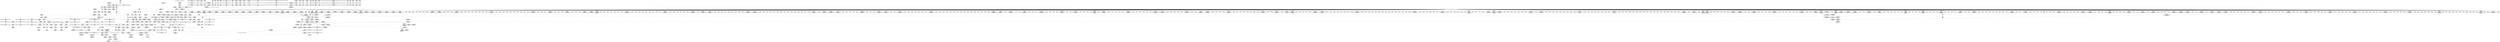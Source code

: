 digraph {
	CE0x5aab690 [shape=record,shape=Mrecord,label="{CE0x5aab690|i64_5|*Constant*|*SummSink*}"]
	CE0x5a94850 [shape=record,shape=Mrecord,label="{CE0x5a94850|i8*_getelementptr_inbounds_(_45_x_i8_,_45_x_i8_*_.str12,_i32_0,_i32_0)|*Constant*|*SummSource*}"]
	CE0x5a5ae40 [shape=record,shape=Mrecord,label="{CE0x5a5ae40|28:_i32,_:_CRE_8,9_}"]
	CE0x5a8b040 [shape=record,shape=Mrecord,label="{CE0x5a8b040|28:_i32,_:_CRE_69,70_}"]
	CE0x5a5a340 [shape=record,shape=Mrecord,label="{CE0x5a5a340|selinux_kernel_create_files_as:tmp3|security/selinux/hooks.c,3543}"]
	CE0x5a9b850 [shape=record,shape=Mrecord,label="{CE0x5a9b850|_ret_%struct.task_struct*_%tmp4,_!dbg_!27714|./arch/x86/include/asm/current.h,14|*SummSource*}"]
	CE0x5a39740 [shape=record,shape=Mrecord,label="{CE0x5a39740|56:_i8*,_:_CRE_192,193_}"]
	CE0x5a59160 [shape=record,shape=Mrecord,label="{CE0x5a59160|56:_i8*,_:_CRE_978,979_}"]
	CE0x5a476e0 [shape=record,shape=Mrecord,label="{CE0x5a476e0|selinux_kernel_create_files_as:tmp|*SummSink*}"]
	CE0x5a349e0 [shape=record,shape=Mrecord,label="{CE0x5a349e0|current_sid:if.end}"]
	CE0x5a47e80 [shape=record,shape=Mrecord,label="{CE0x5a47e80|selinux_kernel_create_files_as:bb|*SummSource*}"]
	CE0x5aa10f0 [shape=record,shape=Mrecord,label="{CE0x5aa10f0|current_sid:tmp5|security/selinux/hooks.c,218|*SummSource*}"]
	CE0x5aa4520 [shape=record,shape=Mrecord,label="{CE0x5aa4520|GLOBAL:current_sid.__warned|Global_var:current_sid.__warned|*SummSource*}"]
	CE0x5a856e0 [shape=record,shape=Mrecord,label="{CE0x5a856e0|selinux_kernel_create_files_as:tmp9|security/selinux/hooks.c,3553}"]
	CE0x5a62140 [shape=record,shape=Mrecord,label="{CE0x5a62140|56:_i8*,_:_CRE_603,604_}"]
	CE0x5aa2d60 [shape=record,shape=Mrecord,label="{CE0x5aa2d60|current_sid:if.end|*SummSource*}"]
	CE0x5a9b220 [shape=record,shape=Mrecord,label="{CE0x5a9b220|get_current:bb}"]
	CE0x5a2f510 [shape=record,shape=Mrecord,label="{CE0x5a2f510|56:_i8*,_:_CRE_485,486_}"]
	CE0x5a59640 [shape=record,shape=Mrecord,label="{CE0x5a59640|56:_i8*,_:_CRE_982,983_}"]
	CE0x5a9e990 [shape=record,shape=Mrecord,label="{CE0x5a9e990|current_sid:tmp3|*SummSink*}"]
	CE0x5a243c0 [shape=record,shape=Mrecord,label="{CE0x5a243c0|56:_i8*,_:_CRE_12,16_|*MultipleSource*|Function::selinux_kernel_create_files_as&Arg::inode::|security/selinux/hooks.c,3543}"]
	CE0x5a29960 [shape=record,shape=Mrecord,label="{CE0x5a29960|56:_i8*,_:_CRE_560,561_}"]
	CE0x5a50080 [shape=record,shape=Mrecord,label="{CE0x5a50080|56:_i8*,_:_CRE_254,255_}"]
	CE0x5a3c130 [shape=record,shape=Mrecord,label="{CE0x5a3c130|i64*_getelementptr_inbounds_(_5_x_i64_,_5_x_i64_*___llvm_gcov_ctr277,_i64_0,_i64_3)|*Constant*|*SummSource*}"]
	CE0x5a7f980 [shape=record,shape=Mrecord,label="{CE0x5a7f980|28:_i32,_:_CRE_79,80_}"]
	CE0x5a57360 [shape=record,shape=Mrecord,label="{CE0x5a57360|56:_i8*,_:_CRE_918,919_}"]
	CE0x5a5aa50 [shape=record,shape=Mrecord,label="{CE0x5a5aa50|selinux_kernel_create_files_as:sid1|security/selinux/hooks.c,3548|*SummSource*}"]
	CE0x5aa7d00 [shape=record,shape=Mrecord,label="{CE0x5aa7d00|get_current:tmp|*SummSource*}"]
	CE0x5a62690 [shape=record,shape=Mrecord,label="{CE0x5a62690|56:_i8*,_:_CRE_608,609_}"]
	CE0x5a63660 [shape=record,shape=Mrecord,label="{CE0x5a63660|56:_i8*,_:_CRE_205,206_}"]
	CE0x5a2d240 [shape=record,shape=Mrecord,label="{CE0x5a2d240|56:_i8*,_:_CRE_384,388_|*MultipleSource*|Function::selinux_kernel_create_files_as&Arg::inode::|security/selinux/hooks.c,3543}"]
	CE0x5a3b830 [shape=record,shape=Mrecord,label="{CE0x5a3b830|56:_i8*,_:_CRE_266,267_}"]
	CE0x5a57140 [shape=record,shape=Mrecord,label="{CE0x5a57140|56:_i8*,_:_CRE_916,917_}"]
	CE0x5a416b0 [shape=record,shape=Mrecord,label="{CE0x5a416b0|56:_i8*,_:_CRE_616,617_}"]
	CE0x5a517c0 [shape=record,shape=Mrecord,label="{CE0x5a517c0|56:_i8*,_:_CRE_244,245_}"]
	CE0x5a83c30 [shape=record,shape=Mrecord,label="{CE0x5a83c30|selinux_kernel_create_files_as:cmp|security/selinux/hooks.c,3553|*SummSink*}"]
	CE0x5a8cde0 [shape=record,shape=Mrecord,label="{CE0x5a8cde0|i32_22|*Constant*|*SummSource*}"]
	CE0x5ab5550 [shape=record,shape=Mrecord,label="{CE0x5ab5550|current_sid:security|security/selinux/hooks.c,218}"]
	CE0x5a948c0 [shape=record,shape=Mrecord,label="{CE0x5a948c0|i8*_getelementptr_inbounds_(_45_x_i8_,_45_x_i8_*_.str12,_i32_0,_i32_0)|*Constant*|*SummSink*}"]
	CE0x5a8bf90 [shape=record,shape=Mrecord,label="{CE0x5a8bf90|i32_3|*Constant*|*SummSource*}"]
	CE0x6e0dd20 [shape=record,shape=Mrecord,label="{CE0x6e0dd20|i32_0|*Constant*|*SummSource*}"]
	CE0x5aa9540 [shape=record,shape=Mrecord,label="{CE0x5aa9540|current_sid:tobool1|security/selinux/hooks.c,218}"]
	CE0x5a58680 [shape=record,shape=Mrecord,label="{CE0x5a58680|56:_i8*,_:_CRE_976,977_}"]
	CE0x5a51d80 [shape=record,shape=Mrecord,label="{CE0x5a51d80|56:_i8*,_:_CRE_169,170_}"]
	CE0x5a5add0 [shape=record,shape=Mrecord,label="{CE0x5a5add0|28:_i32,_:_CRE_0,8_|*MultipleSource*|*LoadInst*|security/selinux/hooks.c,3543|security/selinux/hooks.c,3543|security/selinux/hooks.c,3548}"]
	CE0x5a84320 [shape=record,shape=Mrecord,label="{CE0x5a84320|i64_2|*Constant*}"]
	CE0x5a5fe30 [shape=record,shape=Mrecord,label="{CE0x5a5fe30|56:_i8*,_:_CRE_570,571_}"]
	CE0x5a81ca0 [shape=record,shape=Mrecord,label="{CE0x5a81ca0|28:_i32,_:_CRE_113,114_}"]
	CE0x5a9d620 [shape=record,shape=Mrecord,label="{CE0x5a9d620|12:_i32,_:_CME_12,16_|*MultipleSource*|*LoadInst*|security/selinux/hooks.c,3544|security/selinux/hooks.c,3544|security/selinux/hooks.c,3554}"]
	CE0x5a81970 [shape=record,shape=Mrecord,label="{CE0x5a81970|28:_i32,_:_CRE_110,111_}"]
	CE0x5a4cd30 [shape=record,shape=Mrecord,label="{CE0x5a4cd30|56:_i8*,_:_CRE_278,279_}"]
	CE0x5aa2650 [shape=record,shape=Mrecord,label="{CE0x5aa2650|current_sid:call|security/selinux/hooks.c,218|*SummSource*}"]
	CE0x5a8edf0 [shape=record,shape=Mrecord,label="{CE0x5a8edf0|avc_has_perm:requested|Function::avc_has_perm&Arg::requested::|*SummSource*}"]
	CE0x5a44270 [shape=record,shape=Mrecord,label="{CE0x5a44270|56:_i8*,_:_CRE_776,792_|*MultipleSource*|Function::selinux_kernel_create_files_as&Arg::inode::|security/selinux/hooks.c,3543}"]
	CE0x5a832b0 [shape=record,shape=Mrecord,label="{CE0x5a832b0|28:_i32,_:_CRE_192,196_|*MultipleSource*|*LoadInst*|security/selinux/hooks.c,3543|security/selinux/hooks.c,3543|security/selinux/hooks.c,3548}"]
	CE0x5a227b0 [shape=record,shape=Mrecord,label="{CE0x5a227b0|current_sid:tobool|security/selinux/hooks.c,218|*SummSource*}"]
	CE0x5ab3590 [shape=record,shape=Mrecord,label="{CE0x5ab3590|get_current:entry}"]
	CE0x5a38f90 [shape=record,shape=Mrecord,label="{CE0x5a38f90|56:_i8*,_:_CRE_224,232_|*MultipleSource*|Function::selinux_kernel_create_files_as&Arg::inode::|security/selinux/hooks.c,3543}"]
	CE0x5a7d6a0 [shape=record,shape=Mrecord,label="{CE0x5a7d6a0|selinux_kernel_create_files_as:sid3|security/selinux/hooks.c,3554|*SummSink*}"]
	CE0x5a96bc0 [shape=record,shape=Mrecord,label="{CE0x5a96bc0|_ret_i32_%call2,_!dbg_!27733|security/selinux/hooks.c,3555|*SummSink*}"]
	CE0x5a504c0 [shape=record,shape=Mrecord,label="{CE0x5a504c0|56:_i8*,_:_CRE_258,259_}"]
	CE0x5a579c0 [shape=record,shape=Mrecord,label="{CE0x5a579c0|56:_i8*,_:_CRE_924,925_}"]
	CE0x5a55c00 [shape=record,shape=Mrecord,label="{CE0x5a55c00|56:_i8*,_:_CRE_896,897_}"]
	CE0x5a4c8f0 [shape=record,shape=Mrecord,label="{CE0x5a4c8f0|56:_i8*,_:_CRE_274,275_}"]
	CE0x5a58570 [shape=record,shape=Mrecord,label="{CE0x5a58570|56:_i8*,_:_CRE_935,936_}"]
	CE0x5a39de0 [shape=record,shape=Mrecord,label="{CE0x5a39de0|56:_i8*,_:_CRE_151,152_}"]
	CE0x5a9b350 [shape=record,shape=Mrecord,label="{CE0x5a9b350|i64*_getelementptr_inbounds_(_2_x_i64_,_2_x_i64_*___llvm_gcov_ctr98,_i64_0,_i64_0)|*Constant*|*SummSink*}"]
	CE0x5aa7a00 [shape=record,shape=Mrecord,label="{CE0x5aa7a00|i64*_getelementptr_inbounds_(_11_x_i64_,_11_x_i64_*___llvm_gcov_ctr125,_i64_0,_i64_1)|*Constant*|*SummSink*}"]
	CE0x5a335e0 [shape=record,shape=Mrecord,label="{CE0x5a335e0|56:_i8*,_:_CRE_174,175_}"]
	CE0x5a86450 [shape=record,shape=Mrecord,label="{CE0x5a86450|128:_i8*,_:_CRE_104,112_|*MultipleSource*|Function::selinux_kernel_create_files_as&Arg::new::|security/selinux/hooks.c,3544}"]
	CE0x5a43730 [shape=record,shape=Mrecord,label="{CE0x5a43730|56:_i8*,_:_CRE_728,736_|*MultipleSource*|Function::selinux_kernel_create_files_as&Arg::inode::|security/selinux/hooks.c,3543}"]
	CE0x5a45d00 [shape=record,shape=Mrecord,label="{CE0x5a45d00|56:_i8*,_:_CRE_871,872_}"]
	CE0x5a5d960 [shape=record,shape=Mrecord,label="{CE0x5a5d960|56:_i8*,_:_CRE_520,528_|*MultipleSource*|Function::selinux_kernel_create_files_as&Arg::inode::|security/selinux/hooks.c,3543}"]
	CE0x5a60f30 [shape=record,shape=Mrecord,label="{CE0x5a60f30|56:_i8*,_:_CRE_586,587_}"]
	CE0x5a58130 [shape=record,shape=Mrecord,label="{CE0x5a58130|56:_i8*,_:_CRE_931,932_}"]
	CE0x5a63440 [shape=record,shape=Mrecord,label="{CE0x5a63440|56:_i8*,_:_CRE_203,204_}"]
	CE0x5a29850 [shape=record,shape=Mrecord,label="{CE0x5a29850|56:_i8*,_:_CRE_559,560_}"]
	CE0x5a9e890 [shape=record,shape=Mrecord,label="{CE0x5a9e890|current_sid:tmp3|*SummSource*}"]
	CE0x5a41d10 [shape=record,shape=Mrecord,label="{CE0x5a41d10|56:_i8*,_:_CRE_622,623_}"]
	CE0x5a41380 [shape=record,shape=Mrecord,label="{CE0x5a41380|56:_i8*,_:_CRE_613,614_}"]
	CE0x5a53b90 [shape=record,shape=Mrecord,label="{CE0x5a53b90|56:_i8*,_:_CRE_294,295_}"]
	CE0x5a61260 [shape=record,shape=Mrecord,label="{CE0x5a61260|56:_i8*,_:_CRE_589,590_}"]
	CE0x5a8ce50 [shape=record,shape=Mrecord,label="{CE0x5a8ce50|i32_22|*Constant*|*SummSink*}"]
	CE0x5a55380 [shape=record,shape=Mrecord,label="{CE0x5a55380|56:_i8*,_:_CRE_888,889_}"]
	CE0x5aa0500 [shape=record,shape=Mrecord,label="{CE0x5aa0500|current_sid:if.then|*SummSource*}"]
	CE0x5a985f0 [shape=record,shape=Mrecord,label="{CE0x5a985f0|i64_3|*Constant*|*SummSink*}"]
	CE0x5a2d9c0 [shape=record,shape=Mrecord,label="{CE0x5a2d9c0|56:_i8*,_:_CRE_416,424_|*MultipleSource*|Function::selinux_kernel_create_files_as&Arg::inode::|security/selinux/hooks.c,3543}"]
	CE0x5a4bee0 [shape=record,shape=Mrecord,label="{CE0x5a4bee0|selinux_kernel_create_files_as:tmp9|security/selinux/hooks.c,3553|*SummSink*}"]
	CE0x5a7d100 [shape=record,shape=Mrecord,label="{CE0x5a7d100|selinux_kernel_create_files_as:tmp12|security/selinux/hooks.c,3554|*SummSink*}"]
	CE0x5a4d2a0 [shape=record,shape=Mrecord,label="{CE0x5a4d2a0|56:_i8*,_:_CRE_245,246_}"]
	CE0x5ab2220 [shape=record,shape=Mrecord,label="{CE0x5ab2220|i64*_getelementptr_inbounds_(_11_x_i64_,_11_x_i64_*___llvm_gcov_ctr125,_i64_0,_i64_10)|*Constant*|*SummSource*}"]
	CE0x5a617b0 [shape=record,shape=Mrecord,label="{CE0x5a617b0|56:_i8*,_:_CRE_594,595_}"]
	CE0x5a4fd90 [shape=record,shape=Mrecord,label="{CE0x5a4fd90|56:_i8*,_:_CRE_251,252_}"]
	CE0x5a3ae30 [shape=record,shape=Mrecord,label="{CE0x5a3ae30|get_current:tmp1|*SummSource*}"]
	CE0x5a7fd80 [shape=record,shape=Mrecord,label="{CE0x5a7fd80|28:_i32,_:_CRE_83,84_}"]
	CE0x5a96720 [shape=record,shape=Mrecord,label="{CE0x5a96720|selinux_kernel_create_files_as:tmp13|security/selinux/hooks.c,3554|*SummSource*}"]
	CE0x5aac460 [shape=record,shape=Mrecord,label="{CE0x5aac460|current_sid:tmp10|security/selinux/hooks.c,218}"]
	CE0x5a3a9c0 [shape=record,shape=Mrecord,label="{CE0x5a3a9c0|i64_1|*Constant*}"]
	CE0x5a41270 [shape=record,shape=Mrecord,label="{CE0x5a41270|56:_i8*,_:_CRE_612,613_}"]
	CE0x5a45530 [shape=record,shape=Mrecord,label="{CE0x5a45530|56:_i8*,_:_CRE_865,866_}"]
	CE0x5a3a1e0 [shape=record,shape=Mrecord,label="{CE0x5a3a1e0|56:_i8*,_:_CRE_155,156_}"]
	CE0x5a3d430 [shape=record,shape=Mrecord,label="{CE0x5a3d430|56:_i8*,_:_CRE_189,190_}"]
	CE0x5a86810 [shape=record,shape=Mrecord,label="{CE0x5a86810|128:_i8*,_:_CRE_120,128_|*MultipleSource*|Function::selinux_kernel_create_files_as&Arg::new::|security/selinux/hooks.c,3544}"]
	CE0x5a49ab0 [shape=record,shape=Mrecord,label="{CE0x5a49ab0|i32_0|*Constant*|*SummSink*}"]
	CE0x5a2e500 [shape=record,shape=Mrecord,label="{CE0x5a2e500|56:_i8*,_:_CRE_464,472_|*MultipleSource*|Function::selinux_kernel_create_files_as&Arg::inode::|security/selinux/hooks.c,3543}"]
	CE0x5a51b60 [shape=record,shape=Mrecord,label="{CE0x5a51b60|56:_i8*,_:_CRE_167,168_}"]
	CE0x5a417c0 [shape=record,shape=Mrecord,label="{CE0x5a417c0|56:_i8*,_:_CRE_617,618_}"]
	CE0x5ab2530 [shape=record,shape=Mrecord,label="{CE0x5ab2530|current_sid:tmp20|security/selinux/hooks.c,218|*SummSource*}"]
	CE0x5a82300 [shape=record,shape=Mrecord,label="{CE0x5a82300|28:_i32,_:_CRE_119,120_}"]
	CE0x70e82b0 [shape=record,shape=Mrecord,label="{CE0x70e82b0|i64_1|*Constant*|*SummSource*}"]
	CE0x5a61480 [shape=record,shape=Mrecord,label="{CE0x5a61480|56:_i8*,_:_CRE_591,592_}"]
	CE0x5a3c9f0 [shape=record,shape=Mrecord,label="{CE0x5a3c9f0|56:_i8*,_:_CRE_178,179_}"]
	CE0x5a8a940 [shape=record,shape=Mrecord,label="{CE0x5a8a940|28:_i32,_:_CRE_62,63_}"]
	CE0x5a85620 [shape=record,shape=Mrecord,label="{CE0x5a85620|i64_0|*Constant*|*SummSink*}"]
	CE0x5a83ab0 [shape=record,shape=Mrecord,label="{CE0x5a83ab0|selinux_kernel_create_files_as:tmp6|security/selinux/hooks.c,3548|*SummSink*}"]
	CE0x5a9a5e0 [shape=record,shape=Mrecord,label="{CE0x5a9a5e0|selinux_kernel_create_files_as:tmp14|security/selinux/hooks.c,3555|*SummSink*}"]
	CE0x5a56370 [shape=record,shape=Mrecord,label="{CE0x5a56370|56:_i8*,_:_CRE_903,904_}"]
	CE0x5a3bb60 [shape=record,shape=Mrecord,label="{CE0x5a3bb60|56:_i8*,_:_CRE_269,270_}"]
	CE0x5a9c190 [shape=record,shape=Mrecord,label="{CE0x5a9c190|selinux_kernel_create_files_as:tmp15|security/selinux/hooks.c,3555|*SummSource*}"]
	CE0x5a859b0 [shape=record,shape=Mrecord,label="{CE0x5a859b0|selinux_kernel_create_files_as:tmp8|security/selinux/hooks.c,3553|*SummSource*}"]
	CE0x5a4ff70 [shape=record,shape=Mrecord,label="{CE0x5a4ff70|56:_i8*,_:_CRE_253,254_}"]
	CE0x5a8f930 [shape=record,shape=Mrecord,label="{CE0x5a8f930|_ret_i32_%retval.0,_!dbg_!27728|security/selinux/avc.c,775|*SummSink*}"]
	CE0x5a53970 [shape=record,shape=Mrecord,label="{CE0x5a53970|56:_i8*,_:_CRE_292,293_}"]
	CE0x5a60d10 [shape=record,shape=Mrecord,label="{CE0x5a60d10|56:_i8*,_:_CRE_584,585_}"]
	CE0x5a9e330 [shape=record,shape=Mrecord,label="{CE0x5a9e330|current_sid:tmp5|security/selinux/hooks.c,218}"]
	CE0x5ae0390 [shape=record,shape=Mrecord,label="{CE0x5ae0390|get_current:tmp2}"]
	CE0x5aade30 [shape=record,shape=Mrecord,label="{CE0x5aade30|i64*_getelementptr_inbounds_(_11_x_i64_,_11_x_i64_*___llvm_gcov_ctr125,_i64_0,_i64_6)|*Constant*|*SummSink*}"]
	CE0x5a882d0 [shape=record,shape=Mrecord,label="{CE0x5a882d0|current_sid:entry|*SummSink*}"]
	CE0x5a304f0 [shape=record,shape=Mrecord,label="{CE0x5a304f0|current_sid:tobool1|security/selinux/hooks.c,218|*SummSink*}"]
	CE0x5a50ee0 [shape=record,shape=Mrecord,label="{CE0x5a50ee0|56:_i8*,_:_CRE_160,161_}"]
	CE0x5a567b0 [shape=record,shape=Mrecord,label="{CE0x5a567b0|56:_i8*,_:_CRE_907,908_}"]
	CE0x5a7cb60 [shape=record,shape=Mrecord,label="{CE0x5a7cb60|i8*_getelementptr_inbounds_(_25_x_i8_,_25_x_i8_*_.str3,_i32_0,_i32_0)|*Constant*}"]
	CE0x5a559e0 [shape=record,shape=Mrecord,label="{CE0x5a559e0|56:_i8*,_:_CRE_894,895_}"]
	CE0x5a86bd0 [shape=record,shape=Mrecord,label="{CE0x5a86bd0|128:_i8*,_:_CRE_136,144_|*MultipleSource*|Function::selinux_kernel_create_files_as&Arg::new::|security/selinux/hooks.c,3544}"]
	CE0x5a53200 [shape=record,shape=Mrecord,label="{CE0x5a53200|56:_i8*,_:_CRE_285,286_}"]
	CE0x5a3a7f0 [shape=record,shape=Mrecord,label="{CE0x5a3a7f0|_call_void_mcount()_#3|*SummSink*}"]
	CE0x5a8e640 [shape=record,shape=Mrecord,label="{CE0x5a8e640|avc_has_perm:tclass|Function::avc_has_perm&Arg::tclass::|*SummSink*}"]
	CE0x5a9f360 [shape=record,shape=Mrecord,label="{CE0x5a9f360|GLOBAL:current_sid.__warned|Global_var:current_sid.__warned}"]
	CE0x5a4b630 [shape=record,shape=Mrecord,label="{CE0x5a4b630|56:_i8*,_:_CRE_144,145_}"]
	CE0x5a81750 [shape=record,shape=Mrecord,label="{CE0x5a81750|28:_i32,_:_CRE_108,109_}"]
	CE0x5a9da80 [shape=record,shape=Mrecord,label="{CE0x5a9da80|i64*_getelementptr_inbounds_(_5_x_i64_,_5_x_i64_*___llvm_gcov_ctr277,_i64_0,_i64_4)|*Constant*}"]
	CE0x5aa1c90 [shape=record,shape=Mrecord,label="{CE0x5aa1c90|0:_i8,_:_GCMR_current_sid.__warned_internal_global_i8_0,_section_.data.unlikely_,_align_1:_elem_0:default:}"]
	CE0x5a30fa0 [shape=record,shape=Mrecord,label="{CE0x5a30fa0|GLOBAL:lockdep_rcu_suspicious|*Constant*}"]
	CE0x5a226e0 [shape=record,shape=Mrecord,label="{CE0x5a226e0|current_sid:tobool|security/selinux/hooks.c,218|*SummSink*}"]
	CE0x5aa1870 [shape=record,shape=Mrecord,label="{CE0x5aa1870|get_current:tmp}"]
	CE0x5a95320 [shape=record,shape=Mrecord,label="{CE0x5a95320|current_sid:tmp17|security/selinux/hooks.c,218|*SummSource*}"]
	CE0x5a4d490 [shape=record,shape=Mrecord,label="{CE0x5a4d490|56:_i8*,_:_CRE_247,248_}"]
	CE0x5a2dd80 [shape=record,shape=Mrecord,label="{CE0x5a2dd80|56:_i8*,_:_CRE_432,440_|*MultipleSource*|Function::selinux_kernel_create_files_as&Arg::inode::|security/selinux/hooks.c,3543}"]
	CE0x5ab3280 [shape=record,shape=Mrecord,label="{CE0x5ab3280|GLOBAL:get_current|*Constant*|*SummSource*}"]
	CE0x5a7fc80 [shape=record,shape=Mrecord,label="{CE0x5a7fc80|28:_i32,_:_CRE_82,83_}"]
	CE0x5a2c8b0 [shape=record,shape=Mrecord,label="{CE0x5a2c8b0|56:_i8*,_:_CRE_336,344_|*MultipleSource*|Function::selinux_kernel_create_files_as&Arg::inode::|security/selinux/hooks.c,3543}"]
	CE0x5a54630 [shape=record,shape=Mrecord,label="{CE0x5a54630|56:_i8*,_:_CRE_304,305_}"]
	CE0x5a9e070 [shape=record,shape=Mrecord,label="{CE0x5a9e070|current_sid:tmp4|security/selinux/hooks.c,218|*SummSink*}"]
	CE0x5aaa0e0 [shape=record,shape=Mrecord,label="{CE0x5aaa0e0|get_current:tmp3}"]
	CE0x5a5f2c0 [shape=record,shape=Mrecord,label="{CE0x5a5f2c0|28:_i32,_:_CRE_32,34_|*MultipleSource*|*LoadInst*|security/selinux/hooks.c,3543|security/selinux/hooks.c,3543|security/selinux/hooks.c,3548}"]
	CE0x5a5f0c0 [shape=record,shape=Mrecord,label="{CE0x5a5f0c0|28:_i32,_:_CRE_24,28_|*MultipleSource*|*LoadInst*|security/selinux/hooks.c,3543|security/selinux/hooks.c,3543|security/selinux/hooks.c,3548}"]
	CE0x5a2f840 [shape=record,shape=Mrecord,label="{CE0x5a2f840|56:_i8*,_:_CRE_552,553_}"]
	CE0x5a60380 [shape=record,shape=Mrecord,label="{CE0x5a60380|56:_i8*,_:_CRE_575,576_}"]
	CE0x5a3a8c0 [shape=record,shape=Mrecord,label="{CE0x5a3a8c0|selinux_kernel_create_files_as:if.end|*SummSource*}"]
	CE0x5a56ae0 [shape=record,shape=Mrecord,label="{CE0x5a56ae0|56:_i8*,_:_CRE_910,911_}"]
	CE0x5ab51c0 [shape=record,shape=Mrecord,label="{CE0x5ab51c0|current_sid:tmp21|security/selinux/hooks.c,218|*SummSource*}"]
	CE0x5a5b750 [shape=record,shape=Mrecord,label="{CE0x5a5b750|28:_i32,_:_CRE_13,14_}"]
	CE0x5a89c20 [shape=record,shape=Mrecord,label="{CE0x5a89c20|28:_i32,_:_CRE_49,50_}"]
	CE0x5a4c5c0 [shape=record,shape=Mrecord,label="{CE0x5a4c5c0|56:_i8*,_:_CRE_271,272_}"]
	CE0x5a2ce80 [shape=record,shape=Mrecord,label="{CE0x5a2ce80|56:_i8*,_:_CRE_360,376_|*MultipleSource*|Function::selinux_kernel_create_files_as&Arg::inode::|security/selinux/hooks.c,3543}"]
	CE0x5a2d7e0 [shape=record,shape=Mrecord,label="{CE0x5a2d7e0|56:_i8*,_:_CRE_408,416_|*MultipleSource*|Function::selinux_kernel_create_files_as&Arg::inode::|security/selinux/hooks.c,3543}"]
	CE0x5a3a6b0 [shape=record,shape=Mrecord,label="{CE0x5a3a6b0|_call_void_mcount()_#3|*SummSource*}"]
	CE0x5ab2aa0 [shape=record,shape=Mrecord,label="{CE0x5ab2aa0|current_sid:call4|security/selinux/hooks.c,218}"]
	CE0x5a541f0 [shape=record,shape=Mrecord,label="{CE0x5a541f0|56:_i8*,_:_CRE_300,301_}"]
	CE0x5a5e610 [shape=record,shape=Mrecord,label="{CE0x5a5e610|56:_i8*,_:_CRE_556,557_}"]
	CE0x5a43af0 [shape=record,shape=Mrecord,label="{CE0x5a43af0|56:_i8*,_:_CRE_744,752_|*MultipleSource*|Function::selinux_kernel_create_files_as&Arg::inode::|security/selinux/hooks.c,3543}"]
	CE0x5a86f90 [shape=record,shape=Mrecord,label="{CE0x5a86f90|128:_i8*,_:_CRE_152,160_|*MultipleSource*|Function::selinux_kernel_create_files_as&Arg::new::|security/selinux/hooks.c,3544}"]
	CE0x5ab22d0 [shape=record,shape=Mrecord,label="{CE0x5ab22d0|i64*_getelementptr_inbounds_(_11_x_i64_,_11_x_i64_*___llvm_gcov_ctr125,_i64_0,_i64_10)|*Constant*|*SummSink*}"]
	CE0x7766ab0 [shape=record,shape=Mrecord,label="{CE0x7766ab0|i32_10|*Constant*|*SummSource*}"]
	CE0x5a5b4b0 [shape=record,shape=Mrecord,label="{CE0x5a5b4b0|28:_i32,_:_CRE_10,11_}"]
	CE0x5a5c970 [shape=record,shape=Mrecord,label="{CE0x5a5c970|128:_i8*,_:_CRE_64,72_|*MultipleSource*|Function::selinux_kernel_create_files_as&Arg::new::|security/selinux/hooks.c,3544}"]
	CE0x5a56d00 [shape=record,shape=Mrecord,label="{CE0x5a56d00|56:_i8*,_:_CRE_912,913_}"]
	CE0x5a5eac0 [shape=record,shape=Mrecord,label="{CE0x5a5eac0|28:_i32,_:_CRE_18,19_}"]
	CE0x5a23140 [shape=record,shape=Mrecord,label="{CE0x5a23140|current_sid:tmp11|security/selinux/hooks.c,218}"]
	CE0x5a54a70 [shape=record,shape=Mrecord,label="{CE0x5a54a70|56:_i8*,_:_CRE_308,309_}"]
	CE0x5a2d600 [shape=record,shape=Mrecord,label="{CE0x5a2d600|56:_i8*,_:_CRE_400,408_|*MultipleSource*|Function::selinux_kernel_create_files_as&Arg::inode::|security/selinux/hooks.c,3543}"]
	CE0x5a60270 [shape=record,shape=Mrecord,label="{CE0x5a60270|56:_i8*,_:_CRE_574,575_}"]
	CE0x5a2e8c0 [shape=record,shape=Mrecord,label="{CE0x5a2e8c0|56:_i8*,_:_CRE_474,475_}"]
	CE0x5a60e20 [shape=record,shape=Mrecord,label="{CE0x5a60e20|56:_i8*,_:_CRE_585,586_}"]
	CE0x5a61040 [shape=record,shape=Mrecord,label="{CE0x5a61040|56:_i8*,_:_CRE_587,588_}"]
	CE0x5a5efc0 [shape=record,shape=Mrecord,label="{CE0x5a5efc0|28:_i32,_:_CRE_23,24_}"]
	CE0x5a80880 [shape=record,shape=Mrecord,label="{CE0x5a80880|28:_i32,_:_CRE_94,95_}"]
	CE0x5a2f950 [shape=record,shape=Mrecord,label="{CE0x5a2f950|56:_i8*,_:_CRE_488,496_|*MultipleSource*|Function::selinux_kernel_create_files_as&Arg::inode::|security/selinux/hooks.c,3543}"]
	CE0x5a494c0 [shape=record,shape=Mrecord,label="{CE0x5a494c0|56:_i8*,_:_CRE_146,147_}"]
	CE0x5a5a980 [shape=record,shape=Mrecord,label="{CE0x5a5a980|selinux_kernel_create_files_as:sid1|security/selinux/hooks.c,3548}"]
	CE0x5a9c890 [shape=record,shape=Mrecord,label="{CE0x5a9c890|selinux_kernel_create_files_as:create_sid|security/selinux/hooks.c,3554|*SummSource*}"]
	CE0x5a4af20 [shape=record,shape=Mrecord,label="{CE0x5a4af20|56:_i8*,_:_CRE_147,148_}"]
	CE0x5a52440 [shape=record,shape=Mrecord,label="{CE0x5a52440|56:_i8*,_:_CRE_32,40_|*MultipleSource*|Function::selinux_kernel_create_files_as&Arg::inode::|security/selinux/hooks.c,3543}"]
	CE0x5a5f580 [shape=record,shape=Mrecord,label="{CE0x5a5f580|28:_i32,_:_CRE_34,35_|*MultipleSource*|*LoadInst*|security/selinux/hooks.c,3543|security/selinux/hooks.c,3543|security/selinux/hooks.c,3548}"]
	CE0x5a4e6c0 [shape=record,shape=Mrecord,label="{CE0x5a4e6c0|selinux_kernel_create_files_as:if.then}"]
	CE0x5a98840 [shape=record,shape=Mrecord,label="{CE0x5a98840|current_sid:tmp4|security/selinux/hooks.c,218|*SummSource*}"]
	CE0x5a418d0 [shape=record,shape=Mrecord,label="{CE0x5a418d0|56:_i8*,_:_CRE_618,619_}"]
	CE0x5a82ab0 [shape=record,shape=Mrecord,label="{CE0x5a82ab0|28:_i32,_:_CRE_152,160_|*MultipleSource*|*LoadInst*|security/selinux/hooks.c,3543|security/selinux/hooks.c,3543|security/selinux/hooks.c,3548}"]
	CE0x5a84dd0 [shape=record,shape=Mrecord,label="{CE0x5a84dd0|selinux_kernel_create_files_as:tmp7|security/selinux/hooks.c,3553|*SummSink*}"]
	CE0x5a42a10 [shape=record,shape=Mrecord,label="{CE0x5a42a10|56:_i8*,_:_CRE_672,680_|*MultipleSource*|Function::selinux_kernel_create_files_as&Arg::inode::|security/selinux/hooks.c,3543}"]
	CE0x5a58b90 [shape=record,shape=Mrecord,label="{CE0x5a58b90|56:_i8*,_:_CRE_960,968_|*MultipleSource*|Function::selinux_kernel_create_files_as&Arg::inode::|security/selinux/hooks.c,3543}"]
	CE0x5a2c5c0 [shape=record,shape=Mrecord,label="{CE0x5a2c5c0|56:_i8*,_:_CRE_320,328_|*MultipleSource*|Function::selinux_kernel_create_files_as&Arg::inode::|security/selinux/hooks.c,3543}"]
	CE0x5a51c70 [shape=record,shape=Mrecord,label="{CE0x5a51c70|56:_i8*,_:_CRE_168,169_}"]
	CE0x5a8f370 [shape=record,shape=Mrecord,label="{CE0x5a8f370|_ret_i32_%retval.0,_!dbg_!27728|security/selinux/avc.c,775}"]
	CE0x5a87cc0 [shape=record,shape=Mrecord,label="{CE0x5a87cc0|selinux_kernel_create_files_as:tmp11|security/selinux/hooks.c,3554|*SummSource*}"]
	CE0x5a85df0 [shape=record,shape=Mrecord,label="{CE0x5a85df0|selinux_kernel_create_files_as:tmp9|security/selinux/hooks.c,3553|*SummSource*}"]
	CE0x5aa0300 [shape=record,shape=Mrecord,label="{CE0x5aa0300|get_current:tmp3|*SummSink*}"]
	CE0x5a331a0 [shape=record,shape=Mrecord,label="{CE0x5a331a0|56:_i8*,_:_CRE_170,171_}"]
	CE0x5a43550 [shape=record,shape=Mrecord,label="{CE0x5a43550|56:_i8*,_:_CRE_712,728_|*MultipleSource*|Function::selinux_kernel_create_files_as&Arg::inode::|security/selinux/hooks.c,3543}"]
	CE0x5a4e590 [shape=record,shape=Mrecord,label="{CE0x5a4e590|56:_i8*,_:_CRE_184,185_}"]
	CE0x5a9c9f0 [shape=record,shape=Mrecord,label="{CE0x5a9c9f0|selinux_kernel_create_files_as:create_sid|security/selinux/hooks.c,3554|*SummSink*}"]
	CE0x5a44bd0 [shape=record,shape=Mrecord,label="{CE0x5a44bd0|56:_i8*,_:_CRE_824,832_|*MultipleSource*|Function::selinux_kernel_create_files_as&Arg::inode::|security/selinux/hooks.c,3543}"]
	CE0x5ae0dc0 [shape=record,shape=Mrecord,label="{CE0x5ae0dc0|%struct.task_struct*_(%struct.task_struct**)*_asm_movq_%gs:$_1:P_,$0_,_r,im,_dirflag_,_fpsr_,_flags_|*SummSource*}"]
	CE0x5a39a70 [shape=record,shape=Mrecord,label="{CE0x5a39a70|56:_i8*,_:_CRE_195,196_}"]
	CE0x5a5f800 [shape=record,shape=Mrecord,label="{CE0x5a5f800|56:_i8*,_:_CRE_564,565_}"]
	CE0x5a45f20 [shape=record,shape=Mrecord,label="{CE0x5a45f20|56:_i8*,_:_CRE_873,874_}"]
	CE0x5a334d0 [shape=record,shape=Mrecord,label="{CE0x5a334d0|56:_i8*,_:_CRE_173,174_}"]
	CE0x5ab5040 [shape=record,shape=Mrecord,label="{CE0x5ab5040|current_sid:tmp21|security/selinux/hooks.c,218}"]
	CE0x5aa7f40 [shape=record,shape=Mrecord,label="{CE0x5aa7f40|GLOBAL:current_task|Global_var:current_task}"]
	CE0x5a8a370 [shape=record,shape=Mrecord,label="{CE0x5a8a370|28:_i32,_:_CRE_56,57_}"]
	CE0x5aa0690 [shape=record,shape=Mrecord,label="{CE0x5aa0690|i64*_getelementptr_inbounds_(_11_x_i64_,_11_x_i64_*___llvm_gcov_ctr125,_i64_0,_i64_0)|*Constant*}"]
	CE0x5a838b0 [shape=record,shape=Mrecord,label="{CE0x5a838b0|selinux_kernel_create_files_as:tmp6|security/selinux/hooks.c,3548|*SummSource*}"]
	CE0x5a4fe60 [shape=record,shape=Mrecord,label="{CE0x5a4fe60|56:_i8*,_:_CRE_252,253_}"]
	CE0x5a8fe20 [shape=record,shape=Mrecord,label="{CE0x5a8fe20|i32_(i32,_i32,_i16,_i32,_%struct.common_audit_data*)*_bitcast_(i32_(i32,_i32,_i16,_i32,_%struct.common_audit_data.495*)*_avc_has_perm_to_i32_(i32,_i32,_i16,_i32,_%struct.common_audit_data*)*)|*Constant*}"]
	CE0x5a88540 [shape=record,shape=Mrecord,label="{CE0x5a88540|_ret_i32_%tmp24,_!dbg_!27742|security/selinux/hooks.c,220|*SummSink*}"]
	CE0x5a82410 [shape=record,shape=Mrecord,label="{CE0x5a82410|28:_i32,_:_CRE_120,128_|*MultipleSource*|*LoadInst*|security/selinux/hooks.c,3543|security/selinux/hooks.c,3543|security/selinux/hooks.c,3548}"]
	CE0x5a63330 [shape=record,shape=Mrecord,label="{CE0x5a63330|56:_i8*,_:_CRE_202,203_}"]
	CE0x5a5e9f0 [shape=record,shape=Mrecord,label="{CE0x5a5e9f0|28:_i32,_:_CRE_17,18_}"]
	CE0x5a54960 [shape=record,shape=Mrecord,label="{CE0x5a54960|56:_i8*,_:_CRE_307,308_}"]
	CE0x5a80c80 [shape=record,shape=Mrecord,label="{CE0x5a80c80|28:_i32,_:_CRE_98,99_}"]
	CE0x5a82520 [shape=record,shape=Mrecord,label="{CE0x5a82520|28:_i32,_:_CRE_128,136_|*MultipleSource*|*LoadInst*|security/selinux/hooks.c,3543|security/selinux/hooks.c,3543|security/selinux/hooks.c,3548}"]
	CE0x5a8f030 [shape=record,shape=Mrecord,label="{CE0x5a8f030|%struct.common_audit_data*_null|*Constant*|*SummSource*}"]
	CE0x5aa9ac0 [shape=record,shape=Mrecord,label="{CE0x5aa9ac0|current_sid:tmp9|security/selinux/hooks.c,218|*SummSource*}"]
	CE0x5a4ce40 [shape=record,shape=Mrecord,label="{CE0x5a4ce40|56:_i8*,_:_CRE_279,280_}"]
	CE0x5aaada0 [shape=record,shape=Mrecord,label="{CE0x5aaada0|current_sid:tmp|*SummSink*}"]
	CE0x5a40ec0 [shape=record,shape=Mrecord,label="{CE0x5a40ec0|56:_i8*,_:_CRE_164,165_}"]
	CE0x5a47b40 [shape=record,shape=Mrecord,label="{CE0x5a47b40|56:_i8*,_:_CRE_199,200_}"]
	CE0x5a506e0 [shape=record,shape=Mrecord,label="{CE0x5a506e0|56:_i8*,_:_CRE_260,261_}"]
	CE0x5a5f770 [shape=record,shape=Mrecord,label="{CE0x5a5f770|28:_i32,_:_CRE_40,44_|*MultipleSource*|*LoadInst*|security/selinux/hooks.c,3543|security/selinux/hooks.c,3543|security/selinux/hooks.c,3548}"]
	CE0x5a54850 [shape=record,shape=Mrecord,label="{CE0x5a54850|56:_i8*,_:_CRE_306,307_}"]
	CE0x5a62470 [shape=record,shape=Mrecord,label="{CE0x5a62470|56:_i8*,_:_CRE_606,607_}"]
	CE0x5a46470 [shape=record,shape=Mrecord,label="{CE0x5a46470|56:_i8*,_:_CRE_878,879_}"]
	CE0x5a8f8c0 [shape=record,shape=Mrecord,label="{CE0x5a8f8c0|_ret_i32_%retval.0,_!dbg_!27728|security/selinux/avc.c,775|*SummSource*}"]
	CE0x5a7f780 [shape=record,shape=Mrecord,label="{CE0x5a7f780|28:_i32,_:_CRE_77,78_}"]
	CE0x5a2d420 [shape=record,shape=Mrecord,label="{CE0x5a2d420|56:_i8*,_:_CRE_392,400_|*MultipleSource*|Function::selinux_kernel_create_files_as&Arg::inode::|security/selinux/hooks.c,3543}"]
	CE0x5ab48c0 [shape=record,shape=Mrecord,label="{CE0x5ab48c0|i32_78|*Constant*}"]
	CE0x5ab6a70 [shape=record,shape=Mrecord,label="{CE0x5ab6a70|i32_1|*Constant*|*SummSink*}"]
	CE0x5a38970 [shape=record,shape=Mrecord,label="{CE0x5a38970|i64_1|*Constant*}"]
	CE0x5a51470 [shape=record,shape=Mrecord,label="{CE0x5a51470|56:_i8*,_:_CRE_241,242_}"]
	CE0x5a503b0 [shape=record,shape=Mrecord,label="{CE0x5a503b0|56:_i8*,_:_CRE_257,258_}"]
	CE0x5a59d70 [shape=record,shape=Mrecord,label="{CE0x5a59d70|56:_i8*,_:_CRE_1000,1008_|*MultipleSource*|Function::selinux_kernel_create_files_as&Arg::inode::|security/selinux/hooks.c,3543}"]
	CE0x5a7fa80 [shape=record,shape=Mrecord,label="{CE0x5a7fa80|28:_i32,_:_CRE_80,81_}"]
	CE0x5a53ca0 [shape=record,shape=Mrecord,label="{CE0x5a53ca0|56:_i8*,_:_CRE_295,296_}"]
	CE0x5a31450 [shape=record,shape=Mrecord,label="{CE0x5a31450|get_current:tmp2|*SummSource*}"]
	CE0x5ab4b30 [shape=record,shape=Mrecord,label="{CE0x5ab4b30|COLLAPSED:_GCMRE_current_task_external_global_%struct.task_struct*:_elem_0::|security/selinux/hooks.c,218}"]
	CE0x5a8a100 [shape=record,shape=Mrecord,label="{CE0x5a8a100|28:_i32,_:_CRE_53,54_}"]
	CE0x5a9a8f0 [shape=record,shape=Mrecord,label="{CE0x5a9a8f0|selinux_kernel_create_files_as:tmp15|security/selinux/hooks.c,3555}"]
	CE0x5a40db0 [shape=record,shape=Mrecord,label="{CE0x5a40db0|56:_i8*,_:_CRE_163,164_}"]
	CE0x5a5bb00 [shape=record,shape=Mrecord,label="{CE0x5a5bb00|128:_i8*,_:_CRE_28,32_|*MultipleSource*|Function::selinux_kernel_create_files_as&Arg::new::|security/selinux/hooks.c,3544}"]
	"CONST[source:0(mediator),value:2(dynamic)][purpose:{object}]"
	CE0x5a35c50 [shape=record,shape=Mrecord,label="{CE0x5a35c50|GLOBAL:lockdep_rcu_suspicious|*Constant*|*SummSink*}"]
	CE0x5a61e10 [shape=record,shape=Mrecord,label="{CE0x5a61e10|56:_i8*,_:_CRE_600,601_}"]
	CE0x5a4b420 [shape=record,shape=Mrecord,label="{CE0x5a4b420|56:_i8*,_:_CRE_141,142_}"]
	CE0x5a9dc30 [shape=record,shape=Mrecord,label="{CE0x5a9dc30|i64*_getelementptr_inbounds_(_5_x_i64_,_5_x_i64_*___llvm_gcov_ctr277,_i64_0,_i64_4)|*Constant*|*SummSource*}"]
	CE0x5a97b80 [shape=record,shape=Mrecord,label="{CE0x5a97b80|current_sid:do.body}"]
	CE0x5aa55e0 [shape=record,shape=Mrecord,label="{CE0x5aa55e0|current_sid:tmp13|security/selinux/hooks.c,218|*SummSink*}"]
	CE0x5a7f880 [shape=record,shape=Mrecord,label="{CE0x5a7f880|28:_i32,_:_CRE_78,79_}"]
	CE0x5a54520 [shape=record,shape=Mrecord,label="{CE0x5a54520|56:_i8*,_:_CRE_303,304_}"]
	CE0x5a3d5f0 [shape=record,shape=Mrecord,label="{CE0x5a3d5f0|128:_i8*,_:_CRE_0,4_|*MultipleSource*|Function::selinux_kernel_create_files_as&Arg::new::|security/selinux/hooks.c,3544}"]
	CE0x5a5a5a0 [shape=record,shape=Mrecord,label="{CE0x5a5a5a0|selinux_kernel_create_files_as:security|security/selinux/hooks.c,3544|*SummSource*}"]
	CE0x5a4c4b0 [shape=record,shape=Mrecord,label="{CE0x5a4c4b0|56:_i8*,_:_CRE_270,271_}"]
	CE0x5aa8270 [shape=record,shape=Mrecord,label="{CE0x5aa8270|current_sid:tmp11|security/selinux/hooks.c,218|*SummSink*}"]
	CE0x5a393f0 [shape=record,shape=Mrecord,label="{CE0x5a393f0|i32_10|*Constant*|*SummSink*}"]
	CE0x5a43cd0 [shape=record,shape=Mrecord,label="{CE0x5a43cd0|56:_i8*,_:_CRE_752,756_|*MultipleSource*|Function::selinux_kernel_create_files_as&Arg::inode::|security/selinux/hooks.c,3543}"]
	CE0x5a5c3d0 [shape=record,shape=Mrecord,label="{CE0x5a5c3d0|128:_i8*,_:_CRE_48,52_|*MultipleSource*|Function::selinux_kernel_create_files_as&Arg::new::|security/selinux/hooks.c,3544}"]
	CE0x5a8a030 [shape=record,shape=Mrecord,label="{CE0x5a8a030|28:_i32,_:_CRE_52,53_}"]
	CE0x5a99c20 [shape=record,shape=Mrecord,label="{CE0x5a99c20|_call_void_mcount()_#3|*SummSink*}"]
	CE0x5a3c6c0 [shape=record,shape=Mrecord,label="{CE0x5a3c6c0|56:_i8*,_:_CRE_175,176_}"]
	CE0x5a3a390 [shape=record,shape=Mrecord,label="{CE0x5a3a390|i64*_getelementptr_inbounds_(_5_x_i64_,_5_x_i64_*___llvm_gcov_ctr277,_i64_0,_i64_0)|*Constant*|*SummSink*}"]
	CE0x5aa7e60 [shape=record,shape=Mrecord,label="{CE0x5aa7e60|%struct.task_struct*_(%struct.task_struct**)*_asm_movq_%gs:$_1:P_,$0_,_r,im,_dirflag_,_fpsr_,_flags_|*SummSink*}"]
	CE0x5a496f0 [shape=record,shape=Mrecord,label="{CE0x5a496f0|56:_i8*,_:_CRE_0,2_|*MultipleSource*|Function::selinux_kernel_create_files_as&Arg::inode::|security/selinux/hooks.c,3543}"]
	CE0x5a8af40 [shape=record,shape=Mrecord,label="{CE0x5a8af40|28:_i32,_:_CRE_68,69_}"]
	CE0x6fee470 [shape=record,shape=Mrecord,label="{CE0x6fee470|56:_i8*,_:_CRE_140,141_}"]
	"CONST[source:0(mediator),value:0(static)][purpose:{operation}]"
	CE0x5a57030 [shape=record,shape=Mrecord,label="{CE0x5a57030|56:_i8*,_:_CRE_915,916_}"]
	CE0x5a3aed0 [shape=record,shape=Mrecord,label="{CE0x5a3aed0|i64*_getelementptr_inbounds_(_2_x_i64_,_2_x_i64_*___llvm_gcov_ctr98,_i64_0,_i64_1)|*Constant*}"]
	CE0x5a53420 [shape=record,shape=Mrecord,label="{CE0x5a53420|56:_i8*,_:_CRE_287,288_}"]
	CE0x5aa6620 [shape=record,shape=Mrecord,label="{CE0x5aa6620|current_sid:tmp15|security/selinux/hooks.c,218|*SummSink*}"]
	CE0x5a4aff0 [shape=record,shape=Mrecord,label="{CE0x5a4aff0|56:_i8*,_:_CRE_148,149_}"]
	CE0x5ab26d0 [shape=record,shape=Mrecord,label="{CE0x5ab26d0|current_sid:tmp20|security/selinux/hooks.c,218|*SummSink*}"]
	CE0x5aa8510 [shape=record,shape=Mrecord,label="{CE0x5aa8510|current_sid:tmp12|security/selinux/hooks.c,218|*SummSource*}"]
	CE0x5a58350 [shape=record,shape=Mrecord,label="{CE0x5a58350|56:_i8*,_:_CRE_933,934_}"]
	CE0x5a848b0 [shape=record,shape=Mrecord,label="{CE0x5a848b0|selinux_kernel_create_files_as:tmp7|security/selinux/hooks.c,3553|*SummSource*}"]
	CE0x5a60490 [shape=record,shape=Mrecord,label="{CE0x5a60490|56:_i8*,_:_CRE_576,577_}"]
	CE0x5a49340 [shape=record,shape=Mrecord,label="{CE0x5a49340|56:_i8*,_:_CRE_2,4_|*MultipleSource*|Function::selinux_kernel_create_files_as&Arg::inode::|security/selinux/hooks.c,3543}"]
	CE0x5a3a950 [shape=record,shape=Mrecord,label="{CE0x5a3a950|selinux_kernel_create_files_as:entry}"]
	CE0x5a9d7c0 [shape=record,shape=Mrecord,label="{CE0x5a9d7c0|12:_i32,_:_CME_16,20_|*MultipleSource*|*LoadInst*|security/selinux/hooks.c,3544|security/selinux/hooks.c,3544|security/selinux/hooks.c,3554}"]
	CE0x5a30b20 [shape=record,shape=Mrecord,label="{CE0x5a30b20|i8_1|*Constant*}"]
	CE0x5a57470 [shape=record,shape=Mrecord,label="{CE0x5a57470|56:_i8*,_:_CRE_919,920_}"]
	CE0x5a80780 [shape=record,shape=Mrecord,label="{CE0x5a80780|28:_i32,_:_CRE_93,94_}"]
	CE0x5a5b930 [shape=record,shape=Mrecord,label="{CE0x5a5b930|128:_i8*,_:_CRE_24,28_|*MultipleSource*|Function::selinux_kernel_create_files_as&Arg::new::|security/selinux/hooks.c,3544}"]
	CE0x5a50bb0 [shape=record,shape=Mrecord,label="{CE0x5a50bb0|56:_i8*,_:_CRE_157,158_}"]
	CE0x5a986d0 [shape=record,shape=Mrecord,label="{CE0x5a986d0|i64_0|*Constant*}"]
	CE0x5a99cc0 [shape=record,shape=Mrecord,label="{CE0x5a99cc0|get_current:tmp4|./arch/x86/include/asm/current.h,14}"]
	CE0x5a47a30 [shape=record,shape=Mrecord,label="{CE0x5a47a30|56:_i8*,_:_CRE_198,199_}"]
	CE0x5a29c90 [shape=record,shape=Mrecord,label="{CE0x5a29c90|56:_i8*,_:_CRE_563,564_}"]
	CE0x5a45170 [shape=record,shape=Mrecord,label="{CE0x5a45170|56:_i8*,_:_CRE_848,856_|*MultipleSource*|Function::selinux_kernel_create_files_as&Arg::inode::|security/selinux/hooks.c,3543}"]
	CE0x5a42440 [shape=record,shape=Mrecord,label="{CE0x5a42440|56:_i8*,_:_CRE_648,656_|*MultipleSource*|Function::selinux_kernel_create_files_as&Arg::inode::|security/selinux/hooks.c,3543}"]
	CE0x5a566a0 [shape=record,shape=Mrecord,label="{CE0x5a566a0|56:_i8*,_:_CRE_906,907_}"]
	CE0x5a56040 [shape=record,shape=Mrecord,label="{CE0x5a56040|56:_i8*,_:_CRE_900,901_}"]
	CE0x5aa4c40 [shape=record,shape=Mrecord,label="{CE0x5aa4c40|i64*_getelementptr_inbounds_(_11_x_i64_,_11_x_i64_*___llvm_gcov_ctr125,_i64_0,_i64_1)|*Constant*}"]
	CE0x5a46690 [shape=record,shape=Mrecord,label="{CE0x5a46690|56:_i8*,_:_CRE_880,881_}"]
	CE0x5aab560 [shape=record,shape=Mrecord,label="{CE0x5aab560|i64_5|*Constant*|*SummSource*}"]
	CE0x5a81530 [shape=record,shape=Mrecord,label="{CE0x5a81530|28:_i32,_:_CRE_106,107_}"]
	CE0x5a82eb0 [shape=record,shape=Mrecord,label="{CE0x5a82eb0|28:_i32,_:_CRE_168,184_|*MultipleSource*|*LoadInst*|security/selinux/hooks.c,3543|security/selinux/hooks.c,3543|security/selinux/hooks.c,3548}"]
	CE0x5a60c00 [shape=record,shape=Mrecord,label="{CE0x5a60c00|56:_i8*,_:_CRE_583,584_}"]
	CE0x5a35fd0 [shape=record,shape=Mrecord,label="{CE0x5a35fd0|i32_218|*Constant*|*SummSource*}"]
	CE0x5a8a840 [shape=record,shape=Mrecord,label="{CE0x5a8a840|28:_i32,_:_CRE_61,62_}"]
	CE0x5a2ae30 [shape=record,shape=Mrecord,label="{CE0x5a2ae30|selinux_kernel_create_files_as:if.then|*SummSource*}"]
	CE0x5a8eb50 [shape=record,shape=Mrecord,label="{CE0x5a8eb50|avc_has_perm:requested|Function::avc_has_perm&Arg::requested::|*SummSink*}"]
	CE0x5a3d580 [shape=record,shape=Mrecord,label="{CE0x5a3d580|selinux_kernel_create_files_as:tmp4|*LoadInst*|security/selinux/hooks.c,3544}"]
	CE0x5a94f60 [shape=record,shape=Mrecord,label="{CE0x5a94f60|current_sid:tmp17|security/selinux/hooks.c,218}"]
	CE0x5a493b0 [shape=record,shape=Mrecord,label="{CE0x5a493b0|56:_i8*,_:_CRE_145,146_}"]
	CE0x5a5f8e0 [shape=record,shape=Mrecord,label="{CE0x5a5f8e0|56:_i8*,_:_CRE_565,566_}"]
	"CONST[source:2(external),value:2(dynamic)][purpose:{subject}][SrcIdx:1]"
	CE0x5a5c790 [shape=record,shape=Mrecord,label="{CE0x5a5c790|128:_i8*,_:_CRE_56,64_|*MultipleSource*|Function::selinux_kernel_create_files_as&Arg::new::|security/selinux/hooks.c,3544}"]
	CE0x5a5a160 [shape=record,shape=Mrecord,label="{CE0x5a5a160|selinux_kernel_create_files_as:tmp2|*LoadInst*|security/selinux/hooks.c,3543|*SummSink*}"]
	CE0x5a4a140 [shape=record,shape=Mrecord,label="{CE0x5a4a140|56:_i8*,_:_CRE_64,72_|*MultipleSource*|Function::selinux_kernel_create_files_as&Arg::inode::|security/selinux/hooks.c,3543}"]
	CE0x5a2a830 [shape=record,shape=Mrecord,label="{CE0x5a2a830|selinux_kernel_create_files_as:i_security|security/selinux/hooks.c,3543}"]
	CE0x5a46580 [shape=record,shape=Mrecord,label="{CE0x5a46580|56:_i8*,_:_CRE_879,880_}"]
	CE0x5a4d7c0 [shape=record,shape=Mrecord,label="{CE0x5a4d7c0|56:_i8*,_:_CRE_250,251_}"]
	CE0x5a42830 [shape=record,shape=Mrecord,label="{CE0x5a42830|56:_i8*,_:_CRE_664,672_|*MultipleSource*|Function::selinux_kernel_create_files_as&Arg::inode::|security/selinux/hooks.c,3543}"]
	CE0x5a85090 [shape=record,shape=Mrecord,label="{CE0x5a85090|GLOBAL:__llvm_gcov_ctr277|Global_var:__llvm_gcov_ctr277}"]
	CE0x5a3cb00 [shape=record,shape=Mrecord,label="{CE0x5a3cb00|56:_i8*,_:_CRE_179,180_}"]
	CE0x5a34c70 [shape=record,shape=Mrecord,label="{CE0x5a34c70|56:_i8*,_:_CRE_8,12_|*MultipleSource*|Function::selinux_kernel_create_files_as&Arg::inode::|security/selinux/hooks.c,3543}"]
	CE0x5a8e900 [shape=record,shape=Mrecord,label="{CE0x5a8e900|i32_2|*Constant*|*SummSource*}"]
	CE0x5a31fd0 [shape=record,shape=Mrecord,label="{CE0x5a31fd0|current_sid:tobool|security/selinux/hooks.c,218}"]
	CE0x5a80680 [shape=record,shape=Mrecord,label="{CE0x5a80680|28:_i32,_:_CRE_92,93_}"]
	CE0x5a59340 [shape=record,shape=Mrecord,label="{CE0x5a59340|56:_i8*,_:_CRE_979,980_}"]
	CE0x7766930 [shape=record,shape=Mrecord,label="{CE0x7766930|i32_10|*Constant*}"]
	CE0x5a23720 [shape=record,shape=Mrecord,label="{CE0x5a23720|current_sid:bb|*SummSource*}"]
	CE0x5a57690 [shape=record,shape=Mrecord,label="{CE0x5a57690|56:_i8*,_:_CRE_921,922_}"]
	CE0x5a95f40 [shape=record,shape=Mrecord,label="{CE0x5a95f40|current_sid:tmp19|security/selinux/hooks.c,218|*SummSource*}"]
	CE0x5a368d0 [shape=record,shape=Mrecord,label="{CE0x5a368d0|56:_i8*,_:_CRE_56,64_|*MultipleSource*|Function::selinux_kernel_create_files_as&Arg::inode::|security/selinux/hooks.c,3543}"]
	CE0x5a308b0 [shape=record,shape=Mrecord,label="{CE0x5a308b0|get_current:tmp|*SummSink*}"]
	CE0x5a55f30 [shape=record,shape=Mrecord,label="{CE0x5a55f30|56:_i8*,_:_CRE_899,900_}"]
	CE0x5a2c4b0 [shape=record,shape=Mrecord,label="{CE0x5a2c4b0|56:_i8*,_:_CRE_312,320_|*MultipleSource*|Function::selinux_kernel_create_files_as&Arg::inode::|security/selinux/hooks.c,3543}"]
	CE0x5aabe00 [shape=record,shape=Mrecord,label="{CE0x5aabe00|current_sid:tmp|*SummSource*}"]
	CE0x5a42650 [shape=record,shape=Mrecord,label="{CE0x5a42650|56:_i8*,_:_CRE_656,664_|*MultipleSource*|Function::selinux_kernel_create_files_as&Arg::inode::|security/selinux/hooks.c,3543}"]
	CE0x5a59c20 [shape=record,shape=Mrecord,label="{CE0x5a59c20|56:_i8*,_:_CRE_992,1000_|*MultipleSource*|Function::selinux_kernel_create_files_as&Arg::inode::|security/selinux/hooks.c,3543}"]
	CE0x5a2af90 [shape=record,shape=Mrecord,label="{CE0x5a2af90|selinux_kernel_create_files_as:bb|*SummSink*}"]
	CE0x5a8d820 [shape=record,shape=Mrecord,label="{CE0x5a8d820|avc_has_perm:ssid|Function::avc_has_perm&Arg::ssid::|*SummSource*}"]
	CE0x5a55e20 [shape=record,shape=Mrecord,label="{CE0x5a55e20|56:_i8*,_:_CRE_898,899_}"]
	CE0x5a54300 [shape=record,shape=Mrecord,label="{CE0x5a54300|56:_i8*,_:_CRE_301,302_}"]
	CE0x5a2fa60 [shape=record,shape=Mrecord,label="{CE0x5a2fa60|56:_i8*,_:_CRE_496,500_|*MultipleSource*|Function::selinux_kernel_create_files_as&Arg::inode::|security/selinux/hooks.c,3543}"]
	CE0x5a63770 [shape=record,shape=Mrecord,label="{CE0x5a63770|56:_i8*,_:_CRE_206,207_}"]
	CE0x5a422f0 [shape=record,shape=Mrecord,label="{CE0x5a422f0|56:_i8*,_:_CRE_640,648_|*MultipleSource*|Function::selinux_kernel_create_files_as&Arg::inode::|security/selinux/hooks.c,3543}"]
	CE0x5a38e40 [shape=record,shape=Mrecord,label="{CE0x5a38e40|56:_i8*,_:_CRE_216,224_|*MultipleSource*|Function::selinux_kernel_create_files_as&Arg::inode::|security/selinux/hooks.c,3543}"]
	CE0x5a3be10 [shape=record,shape=Mrecord,label="{CE0x5a3be10|i64*_getelementptr_inbounds_(_5_x_i64_,_5_x_i64_*___llvm_gcov_ctr277,_i64_0,_i64_3)|*Constant*}"]
	CE0x5a44810 [shape=record,shape=Mrecord,label="{CE0x5a44810|56:_i8*,_:_CRE_808,816_|*MultipleSource*|Function::selinux_kernel_create_files_as&Arg::inode::|security/selinux/hooks.c,3543}"]
	CE0x5a3ba50 [shape=record,shape=Mrecord,label="{CE0x5a3ba50|56:_i8*,_:_CRE_268,269_}"]
	CE0x5ab4cd0 [shape=record,shape=Mrecord,label="{CE0x5ab4cd0|current_sid:cred|security/selinux/hooks.c,218|*SummSink*}"]
	CE0x5a49c10 [shape=record,shape=Mrecord,label="{CE0x5a49c10|i32_0|*Constant*}"]
	CE0x5a81640 [shape=record,shape=Mrecord,label="{CE0x5a81640|28:_i32,_:_CRE_107,108_}"]
	CE0x5a9af90 [shape=record,shape=Mrecord,label="{CE0x5a9af90|0:_i32,_4:_i32,_8:_i32,_12:_i32,_:_CMRE_4,8_|*MultipleSource*|security/selinux/hooks.c,218|security/selinux/hooks.c,218|security/selinux/hooks.c,220}"]
	CE0x5a8d980 [shape=record,shape=Mrecord,label="{CE0x5a8d980|avc_has_perm:tsid|Function::avc_has_perm&Arg::tsid::}"]
	CE0x5a4cb10 [shape=record,shape=Mrecord,label="{CE0x5a4cb10|56:_i8*,_:_CRE_276,277_}"]
	CE0x5a7d540 [shape=record,shape=Mrecord,label="{CE0x5a7d540|selinux_kernel_create_files_as:sid3|security/selinux/hooks.c,3554|*SummSource*}"]
	CE0x5a2ea30 [shape=record,shape=Mrecord,label="{CE0x5a2ea30|56:_i8*,_:_CRE_476,477_}"]
	CE0x5a4d380 [shape=record,shape=Mrecord,label="{CE0x5a4d380|56:_i8*,_:_CRE_246,247_}"]
	CE0x5a8b440 [shape=record,shape=Mrecord,label="{CE0x5a8b440|28:_i32,_:_CRE_73,74_}"]
	CE0x5a2dba0 [shape=record,shape=Mrecord,label="{CE0x5a2dba0|56:_i8*,_:_CRE_424,432_|*MultipleSource*|Function::selinux_kernel_create_files_as&Arg::inode::|security/selinux/hooks.c,3543}"]
	CE0x5ab4ac0 [shape=record,shape=Mrecord,label="{CE0x5ab4ac0|current_sid:cred|security/selinux/hooks.c,218}"]
	CE0x5aa68d0 [shape=record,shape=Mrecord,label="{CE0x5aa68d0|current_sid:tmp16|security/selinux/hooks.c,218}"]
	CE0x5a59a80 [shape=record,shape=Mrecord,label="{CE0x5a59a80|56:_i8*,_:_CRE_988,992_|*MultipleSource*|Function::selinux_kernel_create_files_as&Arg::inode::|security/selinux/hooks.c,3543}"]
	CE0x5a333c0 [shape=record,shape=Mrecord,label="{CE0x5a333c0|56:_i8*,_:_CRE_172,173_}"]
	CE0x5a62250 [shape=record,shape=Mrecord,label="{CE0x5a62250|56:_i8*,_:_CRE_604,605_}"]
	CE0x5ab5e00 [shape=record,shape=Mrecord,label="{CE0x5ab5e00|current_sid:tmp22|security/selinux/hooks.c,218}"]
	CE0x5a3b610 [shape=record,shape=Mrecord,label="{CE0x5a3b610|56:_i8*,_:_CRE_264,265_}"]
	CE0x5ab3640 [shape=record,shape=Mrecord,label="{CE0x5ab3640|get_current:entry|*SummSource*}"]
	CE0x5a8ae40 [shape=record,shape=Mrecord,label="{CE0x5a8ae40|28:_i32,_:_CRE_67,68_}"]
	CE0x5a56260 [shape=record,shape=Mrecord,label="{CE0x5a56260|56:_i8*,_:_CRE_902,903_}"]
	CE0x5a81db0 [shape=record,shape=Mrecord,label="{CE0x5a81db0|28:_i32,_:_CRE_114,115_}"]
	CE0x5a85850 [shape=record,shape=Mrecord,label="{CE0x5a85850|selinux_kernel_create_files_as:tmp8|security/selinux/hooks.c,3553}"]
	CE0x5a4bb20 [shape=record,shape=Mrecord,label="{CE0x5a4bb20|56:_i8*,_:_CRE_112,120_|*MultipleSource*|Function::selinux_kernel_create_files_as&Arg::inode::|security/selinux/hooks.c,3543}"]
	CE0x5a56590 [shape=record,shape=Mrecord,label="{CE0x5a56590|56:_i8*,_:_CRE_905,906_}"]
	CE0x5a81200 [shape=record,shape=Mrecord,label="{CE0x5a81200|28:_i32,_:_CRE_103,104_}"]
	CE0x5a558d0 [shape=record,shape=Mrecord,label="{CE0x5a558d0|56:_i8*,_:_CRE_893,894_}"]
	CE0x5a3a400 [shape=record,shape=Mrecord,label="{CE0x5a3a400|selinux_kernel_create_files_as:tmp}"]
	CE0x5aa5500 [shape=record,shape=Mrecord,label="{CE0x5aa5500|current_sid:tmp13|security/selinux/hooks.c,218}"]
	CE0x5a88c80 [shape=record,shape=Mrecord,label="{CE0x5a88c80|GLOBAL:current_sid|*Constant*|*SummSink*}"]
	CE0x5ab2eb0 [shape=record,shape=Mrecord,label="{CE0x5ab2eb0|current_sid:call4|security/selinux/hooks.c,218|*SummSink*}"]
	CE0x5a88230 [shape=record,shape=Mrecord,label="{CE0x5a88230|current_sid:entry|*SummSource*}"]
	CE0x5a2d060 [shape=record,shape=Mrecord,label="{CE0x5a2d060|56:_i8*,_:_CRE_376,384_|*MultipleSource*|Function::selinux_kernel_create_files_as&Arg::inode::|security/selinux/hooks.c,3543}"]
	CE0x5a2f2f0 [shape=record,shape=Mrecord,label="{CE0x5a2f2f0|56:_i8*,_:_CRE_483,484_}"]
	CE0x5aa3070 [shape=record,shape=Mrecord,label="{CE0x5aa3070|current_sid:land.lhs.true2|*SummSink*}"]
	CE0x5a3db30 [shape=record,shape=Mrecord,label="{CE0x5a3db30|128:_i8*,_:_CRE_16,20_|*MultipleSource*|Function::selinux_kernel_create_files_as&Arg::new::|security/selinux/hooks.c,3544}"]
	CE0x6fee1a0 [shape=record,shape=Mrecord,label="{CE0x6fee1a0|56:_i8*,_:_CRE_137,138_}"]
	CE0x5a29b80 [shape=record,shape=Mrecord,label="{CE0x5a29b80|56:_i8*,_:_CRE_562,563_}"]
	CE0x5a61590 [shape=record,shape=Mrecord,label="{CE0x5a61590|56:_i8*,_:_CRE_592,593_}"]
	CE0x5a30990 [shape=record,shape=Mrecord,label="{CE0x5a30990|COLLAPSED:_GCMRE___llvm_gcov_ctr98_internal_global_2_x_i64_zeroinitializer:_elem_0:default:}"]
	CE0x5ab49a0 [shape=record,shape=Mrecord,label="{CE0x5ab49a0|i32_78|*Constant*|*SummSource*}"]
	CE0x5a5e920 [shape=record,shape=Mrecord,label="{CE0x5a5e920|28:_i32,_:_CRE_16,17_}"]
	CE0x5aacc90 [shape=record,shape=Mrecord,label="{CE0x5aacc90|_call_void_lockdep_rcu_suspicious(i8*_getelementptr_inbounds_(_25_x_i8_,_25_x_i8_*_.str3,_i32_0,_i32_0),_i32_218,_i8*_getelementptr_inbounds_(_45_x_i8_,_45_x_i8_*_.str12,_i32_0,_i32_0))_#10,_!dbg_!27727|security/selinux/hooks.c,218|*SummSource*}"]
	CE0x5a525b0 [shape=record,shape=Mrecord,label="{CE0x5a525b0|56:_i8*,_:_CRE_40,48_|*MultipleSource*|Function::selinux_kernel_create_files_as&Arg::inode::|security/selinux/hooks.c,3543}"]
	CE0x5a2f400 [shape=record,shape=Mrecord,label="{CE0x5a2f400|56:_i8*,_:_CRE_484,485_}"]
	CE0x5a8db30 [shape=record,shape=Mrecord,label="{CE0x5a8db30|avc_has_perm:tsid|Function::avc_has_perm&Arg::tsid::|*SummSource*}"]
	CE0x5a8c5d0 [shape=record,shape=Mrecord,label="{CE0x5a8c5d0|selinux_kernel_create_files_as:new|Function::selinux_kernel_create_files_as&Arg::new::}"]
	CE0x5a568c0 [shape=record,shape=Mrecord,label="{CE0x5a568c0|56:_i8*,_:_CRE_908,909_}"]
	CE0x5a80e80 [shape=record,shape=Mrecord,label="{CE0x5a80e80|28:_i32,_:_CRE_100,101_}"]
	CE0x5a45710 [shape=record,shape=Mrecord,label="{CE0x5a45710|56:_i8*,_:_CRE_866,867_}"]
	CE0x5a8f6f0 [shape=record,shape=Mrecord,label="{CE0x5a8f6f0|avc_has_perm:auditdata|Function::avc_has_perm&Arg::auditdata::|*SummSource*}"]
	CE0x5a8e530 [shape=record,shape=Mrecord,label="{CE0x5a8e530|avc_has_perm:tclass|Function::avc_has_perm&Arg::tclass::}"]
	CE0x5aaec60 [shape=record,shape=Mrecord,label="{CE0x5aaec60|i64*_getelementptr_inbounds_(_11_x_i64_,_11_x_i64_*___llvm_gcov_ctr125,_i64_0,_i64_8)|*Constant*|*SummSource*}"]
	CE0x5a49680 [shape=record,shape=Mrecord,label="{CE0x5a49680|56:_i8*,_:_CRE_136,137_}"]
	CE0x5a5e0e0 [shape=record,shape=Mrecord,label="{CE0x5a5e0e0|56:_i8*,_:_CRE_544,552_|*MultipleSource*|Function::selinux_kernel_create_files_as&Arg::inode::|security/selinux/hooks.c,3543}"]
	CE0x5a5ecc0 [shape=record,shape=Mrecord,label="{CE0x5a5ecc0|28:_i32,_:_CRE_20,21_}"]
	CE0x5a61bf0 [shape=record,shape=Mrecord,label="{CE0x5a61bf0|56:_i8*,_:_CRE_598,599_}"]
	CE0x5a46ad0 [shape=record,shape=Mrecord,label="{CE0x5a46ad0|56:_i8*,_:_CRE_884,885_}"]
	CE0x5a9cfe0 [shape=record,shape=Mrecord,label="{CE0x5a9cfe0|12:_i32,_:_CME_4,8_|*MultipleSource*|*LoadInst*|security/selinux/hooks.c,3544|security/selinux/hooks.c,3544|security/selinux/hooks.c,3554}"]
	CE0x5ab6bd0 [shape=record,shape=Mrecord,label="{CE0x5ab6bd0|current_sid:sid|security/selinux/hooks.c,220|*SummSource*}"]
	CE0x5ab53e0 [shape=record,shape=Mrecord,label="{CE0x5ab53e0|current_sid:tmp21|security/selinux/hooks.c,218|*SummSink*}"]
	CE0x5a9abf0 [shape=record,shape=Mrecord,label="{CE0x5a9abf0|current_sid:sid|security/selinux/hooks.c,220|*SummSink*}"]
	CE0x5a3d210 [shape=record,shape=Mrecord,label="{CE0x5a3d210|56:_i8*,_:_CRE_187,188_}"]
	CE0x5a94ef0 [shape=record,shape=Mrecord,label="{CE0x5a94ef0|i64*_getelementptr_inbounds_(_11_x_i64_,_11_x_i64_*___llvm_gcov_ctr125,_i64_0,_i64_9)|*Constant*|*SummSink*}"]
	CE0x5a57580 [shape=record,shape=Mrecord,label="{CE0x5a57580|56:_i8*,_:_CRE_920,921_}"]
	CE0x5a3c7d0 [shape=record,shape=Mrecord,label="{CE0x5a3c7d0|56:_i8*,_:_CRE_176,177_}"]
	CE0x5a9d0e0 [shape=record,shape=Mrecord,label="{CE0x5a9d0e0|12:_i32,_:_CME_8,12_|*MultipleSource*|*LoadInst*|security/selinux/hooks.c,3544|security/selinux/hooks.c,3544|security/selinux/hooks.c,3554}"]
	CE0x5a8a640 [shape=record,shape=Mrecord,label="{CE0x5a8a640|28:_i32,_:_CRE_59,60_}"]
	CE0x5a84840 [shape=record,shape=Mrecord,label="{CE0x5a84840|selinux_kernel_create_files_as:tmp7|security/selinux/hooks.c,3553}"]
	CE0x5a8f1f0 [shape=record,shape=Mrecord,label="{CE0x5a8f1f0|avc_has_perm:auditdata|Function::avc_has_perm&Arg::auditdata::|*SummSink*}"]
	CE0x5aa3f00 [shape=record,shape=Mrecord,label="{CE0x5aa3f00|current_sid:tmp3}"]
	CE0x5a99780 [shape=record,shape=Mrecord,label="{CE0x5a99780|GLOBAL:__llvm_gcov_ctr125|Global_var:__llvm_gcov_ctr125}"]
	CE0x5a5db40 [shape=record,shape=Mrecord,label="{CE0x5a5db40|56:_i8*,_:_CRE_528,536_|*MultipleSource*|Function::selinux_kernel_create_files_as&Arg::inode::|security/selinux/hooks.c,3543}"]
	CE0x5ab0af0 [shape=record,shape=Mrecord,label="{CE0x5ab0af0|current_sid:tmp24|security/selinux/hooks.c,220|*SummSink*}"]
	CE0x5a61f20 [shape=record,shape=Mrecord,label="{CE0x5a61f20|56:_i8*,_:_CRE_601,602_}"]
	CE0x5a4b100 [shape=record,shape=Mrecord,label="{CE0x5a4b100|56:_i8*,_:_CRE_149,150_}"]
	CE0x5a8cc70 [shape=record,shape=Mrecord,label="{CE0x5a8cc70|i32_22|*Constant*}"]
	CE0x5a5b680 [shape=record,shape=Mrecord,label="{CE0x5a5b680|28:_i32,_:_CRE_12,13_}"]
	CE0x5a8e5a0 [shape=record,shape=Mrecord,label="{CE0x5a8e5a0|avc_has_perm:tclass|Function::avc_has_perm&Arg::tclass::|*SummSource*}"]
	CE0x5ab01b0 [shape=record,shape=Mrecord,label="{CE0x5ab01b0|get_current:tmp4|./arch/x86/include/asm/current.h,14|*SummSource*}"]
	CE0x5a63220 [shape=record,shape=Mrecord,label="{CE0x5a63220|56:_i8*,_:_CRE_201,202_}"]
	CE0x5a50ad0 [shape=record,shape=Mrecord,label="{CE0x5a50ad0|56:_i8*,_:_CRE_156,157_}"]
	CE0x5a4de30 [shape=record,shape=Mrecord,label="{CE0x5a4de30|56:_i8*,_:_CRE_128,136_|*MultipleSource*|Function::selinux_kernel_create_files_as&Arg::inode::|security/selinux/hooks.c,3543}"]
	CE0x5aa2e30 [shape=record,shape=Mrecord,label="{CE0x5aa2e30|current_sid:if.end|*SummSink*}"]
	CE0x5a54740 [shape=record,shape=Mrecord,label="{CE0x5a54740|56:_i8*,_:_CRE_305,306_}"]
	CE0x6f401b0 [shape=record,shape=Mrecord,label="{CE0x6f401b0|selinux_kernel_create_files_as:if.then|*SummSink*}"]
	CE0x6fee340 [shape=record,shape=Mrecord,label="{CE0x6fee340|56:_i8*,_:_CRE_138,139_}"]
	CE0x5a94d60 [shape=record,shape=Mrecord,label="{CE0x5a94d60|i64*_getelementptr_inbounds_(_11_x_i64_,_11_x_i64_*___llvm_gcov_ctr125,_i64_0,_i64_9)|*Constant*|*SummSource*}"]
	CE0x5ae0cc0 [shape=record,shape=Mrecord,label="{CE0x5ae0cc0|%struct.task_struct*_(%struct.task_struct**)*_asm_movq_%gs:$_1:P_,$0_,_r,im,_dirflag_,_fpsr_,_flags_}"]
	CE0x5a89f60 [shape=record,shape=Mrecord,label="{CE0x5a89f60|28:_i32,_:_CRE_51,52_}"]
	CE0x5a2eda0 [shape=record,shape=Mrecord,label="{CE0x5a2eda0|56:_i8*,_:_CRE_478,479_}"]
	CE0x5a540e0 [shape=record,shape=Mrecord,label="{CE0x5a540e0|56:_i8*,_:_CRE_299,300_}"]
	CE0x5a606b0 [shape=record,shape=Mrecord,label="{CE0x5a606b0|56:_i8*,_:_CRE_578,579_}"]
	CE0x5a5cb50 [shape=record,shape=Mrecord,label="{CE0x5a5cb50|128:_i8*,_:_CRE_72,80_|*MultipleSource*|Function::selinux_kernel_create_files_as&Arg::new::|security/selinux/hooks.c,3544}"]
	CE0x5a87fc0 [shape=record,shape=Mrecord,label="{CE0x5a87fc0|selinux_kernel_create_files_as:tmp12|security/selinux/hooks.c,3554}"]
	CE0x5a4e480 [shape=record,shape=Mrecord,label="{CE0x5a4e480|56:_i8*,_:_CRE_183,184_}"]
	CE0x5aabd20 [shape=record,shape=Mrecord,label="{CE0x5aabd20|current_sid:tmp}"]
	CE0x5a87d30 [shape=record,shape=Mrecord,label="{CE0x5a87d30|selinux_kernel_create_files_as:tmp11|security/selinux/hooks.c,3554|*SummSink*}"]
	CE0x5a30370 [shape=record,shape=Mrecord,label="{CE0x5a30370|current_sid:tobool1|security/selinux/hooks.c,218|*SummSource*}"]
	CE0x5a82880 [shape=record,shape=Mrecord,label="{CE0x5a82880|28:_i32,_:_CRE_144,152_|*MultipleSource*|*LoadInst*|security/selinux/hooks.c,3543|security/selinux/hooks.c,3543|security/selinux/hooks.c,3548}"]
	CE0x5a95810 [shape=record,shape=Mrecord,label="{CE0x5a95810|current_sid:tmp18|security/selinux/hooks.c,218|*SummSource*}"]
	CE0x5a8a440 [shape=record,shape=Mrecord,label="{CE0x5a8a440|28:_i32,_:_CRE_57,58_}"]
	CE0x5aa3000 [shape=record,shape=Mrecord,label="{CE0x5aa3000|current_sid:do.end}"]
	CE0x5a83f70 [shape=record,shape=Mrecord,label="{CE0x5a83f70|selinux_kernel_create_files_as:cmp|security/selinux/hooks.c,3553|*SummSource*}"]
	CE0x5a5b820 [shape=record,shape=Mrecord,label="{CE0x5a5b820|28:_i32,_:_CRE_14,15_}"]
	CE0x5a46140 [shape=record,shape=Mrecord,label="{CE0x5a46140|56:_i8*,_:_CRE_875,876_}"]
	CE0x5a61ae0 [shape=record,shape=Mrecord,label="{CE0x5a61ae0|56:_i8*,_:_CRE_597,598_}"]
	CE0x5a53ec0 [shape=record,shape=Mrecord,label="{CE0x5a53ec0|56:_i8*,_:_CRE_297,298_}"]
	CE0x5ab3730 [shape=record,shape=Mrecord,label="{CE0x5ab3730|get_current:entry|*SummSink*}"]
	CE0x5a5ff40 [shape=record,shape=Mrecord,label="{CE0x5a5ff40|56:_i8*,_:_CRE_571,572_}"]
	CE0x5aa5b20 [shape=record,shape=Mrecord,label="{CE0x5aa5b20|current_sid:do.body|*SummSink*}"]
	CE0x5a229b0 [shape=record,shape=Mrecord,label="{CE0x5a229b0|i64_3|*Constant*}"]
	CE0x5ab5760 [shape=record,shape=Mrecord,label="{CE0x5ab5760|current_sid:security|security/selinux/hooks.c,218|*SummSource*}"]
	CE0x5a8aa40 [shape=record,shape=Mrecord,label="{CE0x5a8aa40|28:_i32,_:_CRE_63,64_}"]
	CE0x5a555a0 [shape=record,shape=Mrecord,label="{CE0x5a555a0|56:_i8*,_:_CRE_890,891_}"]
	CE0x5ab23b0 [shape=record,shape=Mrecord,label="{CE0x5ab23b0|current_sid:tmp20|security/selinux/hooks.c,218}"]
	CE0x5a55270 [shape=record,shape=Mrecord,label="{CE0x5a55270|56:_i8*,_:_CRE_887,888_}"]
	CE0x5a8ab40 [shape=record,shape=Mrecord,label="{CE0x5a8ab40|28:_i32,_:_CRE_64,65_}"]
	CE0x5a90020 [shape=record,shape=Mrecord,label="{CE0x5a90020|i32_(i32,_i32,_i16,_i32,_%struct.common_audit_data*)*_bitcast_(i32_(i32,_i32,_i16,_i32,_%struct.common_audit_data.495*)*_avc_has_perm_to_i32_(i32,_i32,_i16,_i32,_%struct.common_audit_data*)*)|*Constant*|*SummSource*}"]
	CE0x5a30e70 [shape=record,shape=Mrecord,label="{CE0x5a30e70|i8_1|*Constant*|*SummSink*}"]
	CE0x5a63550 [shape=record,shape=Mrecord,label="{CE0x5a63550|56:_i8*,_:_CRE_204,205_}"]
	"CONST[source:1(input),value:2(dynamic)][purpose:{subject}][SrcIdx:2]"
	CE0x5a830b0 [shape=record,shape=Mrecord,label="{CE0x5a830b0|28:_i32,_:_CRE_184,192_|*MultipleSource*|*LoadInst*|security/selinux/hooks.c,3543|security/selinux/hooks.c,3543|security/selinux/hooks.c,3548}"]
	CE0x5a8b640 [shape=record,shape=Mrecord,label="{CE0x5a8b640|28:_i32,_:_CRE_75,76_}"]
	CE0x5a60af0 [shape=record,shape=Mrecord,label="{CE0x5a60af0|56:_i8*,_:_CRE_582,583_}"]
	CE0x5a49610 [shape=record,shape=Mrecord,label="{CE0x5a49610|selinux_kernel_create_files_as:i_security|security/selinux/hooks.c,3543|*SummSink*}"]
	CE0x5ab0dd0 [shape=record,shape=Mrecord,label="{CE0x5ab0dd0|get_current:bb|*SummSink*}"]
	CE0x5aaf010 [shape=record,shape=Mrecord,label="{CE0x5aaf010|current_sid:tmp15|security/selinux/hooks.c,218}"]
	CE0x5a44630 [shape=record,shape=Mrecord,label="{CE0x5a44630|56:_i8*,_:_CRE_800,804_|*MultipleSource*|Function::selinux_kernel_create_files_as&Arg::inode::|security/selinux/hooks.c,3543}"]
	CE0x5a89150 [shape=record,shape=Mrecord,label="{CE0x5a89150|selinux_kernel_create_files_as:call|security/selinux/hooks.c,3545}"]
	CE0x5a53530 [shape=record,shape=Mrecord,label="{CE0x5a53530|56:_i8*,_:_CRE_288,289_}"]
	CE0x5326080 [shape=record,shape=Mrecord,label="{CE0x5326080|_call_void_mcount()_#3}"]
	CE0x5a80a80 [shape=record,shape=Mrecord,label="{CE0x5a80a80|28:_i32,_:_CRE_96,97_}"]
	CE0x5a314c0 [shape=record,shape=Mrecord,label="{CE0x5a314c0|get_current:tmp2|*SummSink*}"]
	CE0x5a3d320 [shape=record,shape=Mrecord,label="{CE0x5a3d320|56:_i8*,_:_CRE_188,189_}"]
	CE0x5a50cc0 [shape=record,shape=Mrecord,label="{CE0x5a50cc0|56:_i8*,_:_CRE_158,159_}"]
	CE0x5aa7c10 [shape=record,shape=Mrecord,label="{CE0x5aa7c10|current_sid:tmp2}"]
	CE0x5a8be70 [shape=record,shape=Mrecord,label="{CE0x5a8be70|i32_3|*Constant*}"]
	CE0x5aa07b0 [shape=record,shape=Mrecord,label="{CE0x5aa07b0|i64*_getelementptr_inbounds_(_11_x_i64_,_11_x_i64_*___llvm_gcov_ctr125,_i64_0,_i64_0)|*Constant*|*SummSource*}"]
	CE0x5a3b940 [shape=record,shape=Mrecord,label="{CE0x5a3b940|56:_i8*,_:_CRE_267,268_}"]
	CE0x5a53a80 [shape=record,shape=Mrecord,label="{CE0x5a53a80|56:_i8*,_:_CRE_293,294_}"]
	CE0x5a53640 [shape=record,shape=Mrecord,label="{CE0x5a53640|56:_i8*,_:_CRE_289,290_}"]
	CE0x5a5f1c0 [shape=record,shape=Mrecord,label="{CE0x5a5f1c0|28:_i32,_:_CRE_28,32_|*MultipleSource*|*LoadInst*|security/selinux/hooks.c,3543|security/selinux/hooks.c,3543|security/selinux/hooks.c,3548}"]
	CE0x5ab0960 [shape=record,shape=Mrecord,label="{CE0x5ab0960|current_sid:tmp24|security/selinux/hooks.c,220|*SummSource*}"]
	CE0x5a39960 [shape=record,shape=Mrecord,label="{CE0x5a39960|56:_i8*,_:_CRE_194,195_}"]
	CE0x5a4b840 [shape=record,shape=Mrecord,label="{CE0x5a4b840|56:_i8*,_:_CRE_96,104_|*MultipleSource*|Function::selinux_kernel_create_files_as&Arg::inode::|security/selinux/hooks.c,3543}"]
	CE0x5a43190 [shape=record,shape=Mrecord,label="{CE0x5a43190|56:_i8*,_:_CRE_696,704_|*MultipleSource*|Function::selinux_kernel_create_files_as&Arg::inode::|security/selinux/hooks.c,3543}"]
	CE0x5a54b80 [shape=record,shape=Mrecord,label="{CE0x5a54b80|56:_i8*,_:_CRE_309,310_}"]
	CE0x5aa46a0 [shape=record,shape=Mrecord,label="{CE0x5aa46a0|GLOBAL:current_sid.__warned|Global_var:current_sid.__warned|*SummSink*}"]
	CE0x5ab52f0 [shape=record,shape=Mrecord,label="{CE0x5ab52f0|i32_22|*Constant*}"]
	CE0x5a878f0 [shape=record,shape=Mrecord,label="{CE0x5a878f0|selinux_kernel_create_files_as:tmp5|security/selinux/hooks.c,3544}"]
	CE0x5a3adc0 [shape=record,shape=Mrecord,label="{CE0x5a3adc0|selinux_kernel_create_files_as:entry|*SummSink*}"]
	CE0x5a4d6b0 [shape=record,shape=Mrecord,label="{CE0x5a4d6b0|56:_i8*,_:_CRE_249,250_}"]
	CE0x6e0de30 [shape=record,shape=Mrecord,label="{CE0x6e0de30|selinux_kernel_create_files_as:inode|Function::selinux_kernel_create_files_as&Arg::inode::}"]
	CE0x5a81fd0 [shape=record,shape=Mrecord,label="{CE0x5a81fd0|28:_i32,_:_CRE_116,117_}"]
	CE0x5a58790 [shape=record,shape=Mrecord,label="{CE0x5a58790|56:_i8*,_:_CRE_936,944_|*MultipleSource*|Function::selinux_kernel_create_files_as&Arg::inode::|security/selinux/hooks.c,3543}"]
	CE0x5a81420 [shape=record,shape=Mrecord,label="{CE0x5a81420|28:_i32,_:_CRE_105,106_}"]
	CE0x5a87350 [shape=record,shape=Mrecord,label="{CE0x5a87350|128:_i8*,_:_CRE_168,176_|*MultipleSource*|Function::selinux_kernel_create_files_as&Arg::new::|security/selinux/hooks.c,3544}"]
	CE0x5aa3c00 [shape=record,shape=Mrecord,label="{CE0x5aa3c00|current_sid:tmp2|*SummSink*}"]
	CE0x5a469c0 [shape=record,shape=Mrecord,label="{CE0x5a469c0|56:_i8*,_:_CRE_883,884_}"]
	CE0x5a8fb60 [shape=record,shape=Mrecord,label="{CE0x5a8fb60|selinux_kernel_create_files_as:call2|security/selinux/hooks.c,3548|*SummSource*}"]
	CE0x5a81310 [shape=record,shape=Mrecord,label="{CE0x5a81310|28:_i32,_:_CRE_104,105_}"]
	CE0x5a3b720 [shape=record,shape=Mrecord,label="{CE0x5a3b720|56:_i8*,_:_CRE_265,266_}"]
	CE0x79a8960 [shape=record,shape=Mrecord,label="{CE0x79a8960|selinux_kernel_create_files_as:tmp1|*SummSource*}"]
	CE0x5a5e4a0 [shape=record,shape=Mrecord,label="{CE0x5a5e4a0|56:_i8*,_:_CRE_554,555_}"]
	CE0x5a619d0 [shape=record,shape=Mrecord,label="{CE0x5a619d0|56:_i8*,_:_CRE_596,597_}"]
	CE0x5ab61a0 [shape=record,shape=Mrecord,label="{CE0x5ab61a0|current_sid:tmp22|security/selinux/hooks.c,218|*SummSink*}"]
	CE0x5a3d750 [shape=record,shape=Mrecord,label="{CE0x5a3d750|128:_i8*,_:_CRE_4,8_|*MultipleSource*|Function::selinux_kernel_create_files_as&Arg::new::|security/selinux/hooks.c,3544}"]
	CE0x5ab4930 [shape=record,shape=Mrecord,label="{CE0x5ab4930|i32_78|*Constant*|*SummSink*}"]
	CE0x5a80d80 [shape=record,shape=Mrecord,label="{CE0x5a80d80|28:_i32,_:_CRE_99,100_}"]
	CE0x5a2f730 [shape=record,shape=Mrecord,label="{CE0x5a2f730|56:_i8*,_:_CRE_487,488_}"]
	CE0x5a407c0 [shape=record,shape=Mrecord,label="{CE0x5a407c0|current_sid:tmp1|*SummSource*}"]
	CE0x5a33ff0 [shape=record,shape=Mrecord,label="{CE0x5a33ff0|i1_true|*Constant*}"]
	CE0x5a43370 [shape=record,shape=Mrecord,label="{CE0x5a43370|56:_i8*,_:_CRE_704,712_|*MultipleSource*|Function::selinux_kernel_create_files_as&Arg::inode::|security/selinux/hooks.c,3543}"]
	CE0x5a608d0 [shape=record,shape=Mrecord,label="{CE0x5a608d0|56:_i8*,_:_CRE_580,581_}"]
	CE0x5ab60a0 [shape=record,shape=Mrecord,label="{CE0x5ab60a0|current_sid:tmp23|security/selinux/hooks.c,218}"]
	CE0x5a94b90 [shape=record,shape=Mrecord,label="{CE0x5a94b90|i64*_getelementptr_inbounds_(_11_x_i64_,_11_x_i64_*___llvm_gcov_ctr125,_i64_0,_i64_9)|*Constant*}"]
	CE0x5a88af0 [shape=record,shape=Mrecord,label="{CE0x5a88af0|GLOBAL:current_sid|*Constant*|*SummSource*}"]
	CE0x5a987d0 [shape=record,shape=Mrecord,label="{CE0x5a987d0|current_sid:tmp4|security/selinux/hooks.c,218}"]
	CE0x5a95ac0 [shape=record,shape=Mrecord,label="{CE0x5a95ac0|current_sid:tmp19|security/selinux/hooks.c,218}"]
	CE0x5aa13e0 [shape=record,shape=Mrecord,label="{CE0x5aa13e0|current_sid:tmp6|security/selinux/hooks.c,218|*SummSource*}"]
	CE0x5a97080 [shape=record,shape=Mrecord,label="{CE0x5a97080|current_sid:do.end|*SummSource*}"]
	CE0x5a29740 [shape=record,shape=Mrecord,label="{CE0x5a29740|56:_i8*,_:_CRE_558,559_}"]
	CE0x5a389e0 [shape=record,shape=Mrecord,label="{CE0x5a389e0|56:_i8*,_:_CRE_207,208_}"]
	CE0x5a51a50 [shape=record,shape=Mrecord,label="{CE0x5a51a50|56:_i8*,_:_CRE_166,167_}"]
	CE0x5a5e2c0 [shape=record,shape=Mrecord,label="{CE0x5a5e2c0|56:_i8*,_:_CRE_553,554_}"]
	CE0x5a8ecb0 [shape=record,shape=Mrecord,label="{CE0x5a8ecb0|%struct.common_audit_data*_null|*Constant*}"]
	CE0x5a592d0 [shape=record,shape=Mrecord,label="{CE0x5a592d0|56:_i8*,_:_CRE_980,981_}"]
	CE0x5a8b340 [shape=record,shape=Mrecord,label="{CE0x5a8b340|28:_i32,_:_CRE_72,73_}"]
	CE0x5a86270 [shape=record,shape=Mrecord,label="{CE0x5a86270|128:_i8*,_:_CRE_96,104_|*MultipleSource*|Function::selinux_kernel_create_files_as&Arg::new::|security/selinux/hooks.c,3544}"]
	CE0x5aa5870 [shape=record,shape=Mrecord,label="{CE0x5aa5870|current_sid:tmp14|security/selinux/hooks.c,218}"]
	CE0x5a3cff0 [shape=record,shape=Mrecord,label="{CE0x5a3cff0|56:_i8*,_:_CRE_185,186_}"]
	CE0x5a3ab60 [shape=record,shape=Mrecord,label="{CE0x5a3ab60|selinux_kernel_create_files_as:entry|*SummSource*}"]
	CE0x5aa4e60 [shape=record,shape=Mrecord,label="{CE0x5aa4e60|current_sid:tmp1|*SummSink*}"]
	CE0x5a3d100 [shape=record,shape=Mrecord,label="{CE0x5a3d100|56:_i8*,_:_CRE_186,187_}"]
	CE0x5a3b1b0 [shape=record,shape=Mrecord,label="{CE0x5a3b1b0|selinux_kernel_create_files_as:bb}"]
	CE0x5a5be70 [shape=record,shape=Mrecord,label="{CE0x5a5be70|128:_i8*,_:_CRE_36,40_|*MultipleSource*|Function::selinux_kernel_create_files_as&Arg::new::|security/selinux/hooks.c,3544}"]
	CE0x5aa5d90 [shape=record,shape=Mrecord,label="{CE0x5aa5d90|_call_void_mcount()_#3|*SummSource*}"]
	CE0x5a627a0 [shape=record,shape=Mrecord,label="{CE0x5a627a0|56:_i8*,_:_CRE_609,610_}"]
	CE0x5a9a570 [shape=record,shape=Mrecord,label="{CE0x5a9a570|selinux_kernel_create_files_as:tmp14|security/selinux/hooks.c,3555|*SummSource*}"]
	CE0x5aad070 [shape=record,shape=Mrecord,label="{CE0x5aad070|i8*_getelementptr_inbounds_(_25_x_i8_,_25_x_i8_*_.str3,_i32_0,_i32_0)|*Constant*|*SummSource*}"]
	CE0x5a87710 [shape=record,shape=Mrecord,label="{CE0x5a87710|selinux_kernel_create_files_as:tmp4|*LoadInst*|security/selinux/hooks.c,3544|*SummSink*}"]
	CE0x5a9d260 [shape=record,shape=Mrecord,label="{CE0x5a9d260|i64*_getelementptr_inbounds_(_5_x_i64_,_5_x_i64_*___llvm_gcov_ctr277,_i64_0,_i64_4)|*Constant*|*SummSink*}"]
	CE0x5a35940 [shape=record,shape=Mrecord,label="{CE0x5a35940|56:_i8*,_:_CRE_80,88_|*MultipleSource*|Function::selinux_kernel_create_files_as&Arg::inode::|security/selinux/hooks.c,3543}"]
	CE0x5a609e0 [shape=record,shape=Mrecord,label="{CE0x5a609e0|56:_i8*,_:_CRE_581,582_}"]
	CE0x5a94790 [shape=record,shape=Mrecord,label="{CE0x5a94790|i8*_getelementptr_inbounds_(_45_x_i8_,_45_x_i8_*_.str12,_i32_0,_i32_0)|*Constant*}"]
	CE0x5a59f80 [shape=record,shape=Mrecord,label="{CE0x5a59f80|selinux_kernel_create_files_as:tmp2|*LoadInst*|security/selinux/hooks.c,3543|*SummSource*}"]
	CE0x5a80280 [shape=record,shape=Mrecord,label="{CE0x5a80280|28:_i32,_:_CRE_88,89_}"]
	CE0x5a8ddd0 [shape=record,shape=Mrecord,label="{CE0x5a8ddd0|i16_48|*Constant*}"]
	CE0x5a348f0 [shape=record,shape=Mrecord,label="{CE0x5a348f0|current_sid:land.lhs.true|*SummSink*}"]
	CE0x5a908a0 [shape=record,shape=Mrecord,label="{CE0x5a908a0|avc_has_perm:entry|*SummSink*}"]
	CE0x5aa1270 [shape=record,shape=Mrecord,label="{CE0x5aa1270|current_sid:tmp6|security/selinux/hooks.c,218}"]
	CE0x5a5f9f0 [shape=record,shape=Mrecord,label="{CE0x5a5f9f0|56:_i8*,_:_CRE_566,567_}"]
	CE0x5a2e140 [shape=record,shape=Mrecord,label="{CE0x5a2e140|56:_i8*,_:_CRE_448,456_|*MultipleSource*|Function::selinux_kernel_create_files_as&Arg::inode::|security/selinux/hooks.c,3543}"]
	CE0x5a80180 [shape=record,shape=Mrecord,label="{CE0x5a80180|28:_i32,_:_CRE_87,88_}"]
	CE0x5a80980 [shape=record,shape=Mrecord,label="{CE0x5a80980|28:_i32,_:_CRE_95,96_}"]
	CE0x5a56bf0 [shape=record,shape=Mrecord,label="{CE0x5a56bf0|56:_i8*,_:_CRE_911,912_}"]
	CE0x5a50fa0 [shape=record,shape=Mrecord,label="{CE0x5a50fa0|selinux_kernel_create_files_as:if.end}"]
	CE0x5aa1910 [shape=record,shape=Mrecord,label="{CE0x5aa1910|current_sid:tmp8|security/selinux/hooks.c,218}"]
	CE0x5a44090 [shape=record,shape=Mrecord,label="{CE0x5a44090|56:_i8*,_:_CRE_768,776_|*MultipleSource*|Function::selinux_kernel_create_files_as&Arg::inode::|security/selinux/hooks.c,3543}"]
	CE0x5a95e10 [shape=record,shape=Mrecord,label="{CE0x5a95e10|i64*_getelementptr_inbounds_(_11_x_i64_,_11_x_i64_*___llvm_gcov_ctr125,_i64_0,_i64_10)|*Constant*}"]
	CE0x5ab0ca0 [shape=record,shape=Mrecord,label="{CE0x5ab0ca0|get_current:bb|*SummSource*}"]
	CE0x5a618c0 [shape=record,shape=Mrecord,label="{CE0x5a618c0|56:_i8*,_:_CRE_595,596_}"]
	CE0x5a505d0 [shape=record,shape=Mrecord,label="{CE0x5a505d0|56:_i8*,_:_CRE_259,260_}"]
	CE0x5a458f0 [shape=record,shape=Mrecord,label="{CE0x5a458f0|56:_i8*,_:_CRE_867,868_}"]
	CE0x5a2e320 [shape=record,shape=Mrecord,label="{CE0x5a2e320|56:_i8*,_:_CRE_456,464_|*MultipleSource*|Function::selinux_kernel_create_files_as&Arg::inode::|security/selinux/hooks.c,3543}"]
	CE0x5aa65b0 [shape=record,shape=Mrecord,label="{CE0x5aa65b0|current_sid:tmp15|security/selinux/hooks.c,218|*SummSource*}"]
	CE0x5a9ba70 [shape=record,shape=Mrecord,label="{CE0x5a9ba70|_ret_%struct.task_struct*_%tmp4,_!dbg_!27714|./arch/x86/include/asm/current.h,14}"]
	CE0x5a42bf0 [shape=record,shape=Mrecord,label="{CE0x5a42bf0|56:_i8*,_:_CRE_680,684_|*MultipleSource*|Function::selinux_kernel_create_files_as&Arg::inode::|security/selinux/hooks.c,3543}"]
	CE0x5a82630 [shape=record,shape=Mrecord,label="{CE0x5a82630|28:_i32,_:_CRE_136,144_|*MultipleSource*|*LoadInst*|security/selinux/hooks.c,3543|security/selinux/hooks.c,3543|security/selinux/hooks.c,3548}"]
	CE0x5a9d8d0 [shape=record,shape=Mrecord,label="{CE0x5a9d8d0|12:_i32,_:_CME_20,24_|*MultipleSource*|*LoadInst*|security/selinux/hooks.c,3544|security/selinux/hooks.c,3544|security/selinux/hooks.c,3554}"]
	CE0x5ab2fe0 [shape=record,shape=Mrecord,label="{CE0x5ab2fe0|GLOBAL:get_current|*Constant*}"]
	CE0x5a41f30 [shape=record,shape=Mrecord,label="{CE0x5a41f30|56:_i8*,_:_CRE_864,865_}"]
	CE0x5a96d20 [shape=record,shape=Mrecord,label="{CE0x5a96d20|current_sid:do.body|*SummSource*}"]
	CE0x5a4ca00 [shape=record,shape=Mrecord,label="{CE0x5a4ca00|56:_i8*,_:_CRE_275,276_}"]
	CE0x5a578b0 [shape=record,shape=Mrecord,label="{CE0x5a578b0|56:_i8*,_:_CRE_923,924_}"]
	CE0x5a971b0 [shape=record,shape=Mrecord,label="{CE0x5a971b0|current_sid:do.end|*SummSink*}"]
	CE0x5a5b160 [shape=record,shape=Mrecord,label="{CE0x5a5b160|selinux_kernel_create_files_as:call2|security/selinux/hooks.c,3548}"]
	CE0x5a51970 [shape=record,shape=Mrecord,label="{CE0x5a51970|56:_i8*,_:_CRE_165,166_}"]
	CE0x5a62580 [shape=record,shape=Mrecord,label="{CE0x5a62580|56:_i8*,_:_CRE_607,608_}"]
	CE0x5a820e0 [shape=record,shape=Mrecord,label="{CE0x5a820e0|28:_i32,_:_CRE_117,118_}"]
	CE0x5a419e0 [shape=record,shape=Mrecord,label="{CE0x5a419e0|56:_i8*,_:_CRE_619,620_}"]
	CE0x5a999e0 [shape=record,shape=Mrecord,label="{CE0x5a999e0|GLOBAL:__llvm_gcov_ctr125|Global_var:__llvm_gcov_ctr125|*SummSource*}"]
	CE0x5a38b90 [shape=record,shape=Mrecord,label="{CE0x5a38b90|56:_i8*,_:_CRE_208,210_|*MultipleSource*|Function::selinux_kernel_create_files_as&Arg::inode::|security/selinux/hooks.c,3543}"]
	CE0x5a502a0 [shape=record,shape=Mrecord,label="{CE0x5a502a0|56:_i8*,_:_CRE_256,257_}"]
	CE0x5aa05c0 [shape=record,shape=Mrecord,label="{CE0x5aa05c0|current_sid:if.then|*SummSink*}"]
	CE0x5aa32c0 [shape=record,shape=Mrecord,label="{CE0x5aa32c0|current_sid:land.lhs.true}"]
	CE0x5a40b90 [shape=record,shape=Mrecord,label="{CE0x5a40b90|56:_i8*,_:_CRE_161,162_}"]
	CE0x5a46030 [shape=record,shape=Mrecord,label="{CE0x5a46030|56:_i8*,_:_CRE_874,875_}"]
	CE0x5a468b0 [shape=record,shape=Mrecord,label="{CE0x5a468b0|56:_i8*,_:_CRE_882,883_}"]
	CE0x5aabc80 [shape=record,shape=Mrecord,label="{CE0x5aabc80|i64*_getelementptr_inbounds_(_11_x_i64_,_11_x_i64_*___llvm_gcov_ctr125,_i64_0,_i64_0)|*Constant*|*SummSink*}"]
	CE0x5a332b0 [shape=record,shape=Mrecord,label="{CE0x5a332b0|56:_i8*,_:_CRE_171,172_}"]
	CE0x5ab2d30 [shape=record,shape=Mrecord,label="{CE0x5ab2d30|current_sid:call4|security/selinux/hooks.c,218|*SummSource*}"]
	CE0x5a607c0 [shape=record,shape=Mrecord,label="{CE0x5a607c0|56:_i8*,_:_CRE_579,580_}"]
	CE0x5a31650 [shape=record,shape=Mrecord,label="{CE0x5a31650|current_sid:call|security/selinux/hooks.c,218|*SummSink*}"]
	CE0x5aaa1e0 [shape=record,shape=Mrecord,label="{CE0x5aaa1e0|get_current:tmp3|*SummSource*}"]
	CE0x5a95620 [shape=record,shape=Mrecord,label="{CE0x5a95620|current_sid:tmp18|security/selinux/hooks.c,218}"]
	CE0x5a57f10 [shape=record,shape=Mrecord,label="{CE0x5a57f10|56:_i8*,_:_CRE_929,930_}"]
	CE0x5ab66d0 [shape=record,shape=Mrecord,label="{CE0x5ab66d0|i32_1|*Constant*}"]
	CE0x5aa1160 [shape=record,shape=Mrecord,label="{CE0x5aa1160|current_sid:tmp5|security/selinux/hooks.c,218|*SummSink*}"]
	CE0x5a5a4d0 [shape=record,shape=Mrecord,label="{CE0x5a5a4d0|selinux_kernel_create_files_as:security|security/selinux/hooks.c,3544}"]
	CE0x5a3a5a0 [shape=record,shape=Mrecord,label="{CE0x5a3a5a0|i64*_getelementptr_inbounds_(_2_x_i64_,_2_x_i64_*___llvm_gcov_ctr98,_i64_0,_i64_1)|*Constant*|*SummSource*}"]
	CE0x5a30cf0 [shape=record,shape=Mrecord,label="{CE0x5a30cf0|i8_1|*Constant*|*SummSource*}"]
	CE0x5aa9e60 [shape=record,shape=Mrecord,label="{CE0x5aa9e60|current_sid:tmp10|security/selinux/hooks.c,218|*SummSource*}"]
	CE0x5a616a0 [shape=record,shape=Mrecord,label="{CE0x5a616a0|56:_i8*,_:_CRE_593,594_}"]
	CE0x5a80080 [shape=record,shape=Mrecord,label="{CE0x5a80080|28:_i32,_:_CRE_86,87_}"]
	CE0x5a43910 [shape=record,shape=Mrecord,label="{CE0x5a43910|56:_i8*,_:_CRE_736,740_|*MultipleSource*|Function::selinux_kernel_create_files_as&Arg::inode::|security/selinux/hooks.c,3543}"]
	CE0x5a81a80 [shape=record,shape=Mrecord,label="{CE0x5a81a80|28:_i32,_:_CRE_111,112_}"]
	CE0x5a9c6f0 [shape=record,shape=Mrecord,label="{CE0x5a9c6f0|_ret_i32_%call2,_!dbg_!27733|security/selinux/hooks.c,3555|*SummSource*}"]
	CE0x5a5bcd0 [shape=record,shape=Mrecord,label="{CE0x5a5bcd0|128:_i8*,_:_CRE_32,36_|*MultipleSource*|Function::selinux_kernel_create_files_as&Arg::new::|security/selinux/hooks.c,3544}"]
	CE0x5a5fb00 [shape=record,shape=Mrecord,label="{CE0x5a5fb00|56:_i8*,_:_CRE_567,568_}"]
	CE0x5a90af0 [shape=record,shape=Mrecord,label="{CE0x5a90af0|selinux_kernel_create_files_as:cmp|security/selinux/hooks.c,3553}"]
	CE0x5aa4fe0 [shape=record,shape=Mrecord,label="{CE0x5aa4fe0|i64*_getelementptr_inbounds_(_11_x_i64_,_11_x_i64_*___llvm_gcov_ctr125,_i64_0,_i64_1)|*Constant*|*SummSource*}"]
	CE0x5a467a0 [shape=record,shape=Mrecord,label="{CE0x5a467a0|56:_i8*,_:_CRE_881,882_}"]
	CE0x5a81ec0 [shape=record,shape=Mrecord,label="{CE0x5a81ec0|28:_i32,_:_CRE_115,116_}"]
	CE0x5a8a2a0 [shape=record,shape=Mrecord,label="{CE0x5a8a2a0|28:_i32,_:_CRE_55,56_}"]
	CE0x5a9c2b0 [shape=record,shape=Mrecord,label="{CE0x5a9c2b0|selinux_kernel_create_files_as:tmp15|security/selinux/hooks.c,3555|*SummSink*}"]
	CE0x5a9c680 [shape=record,shape=Mrecord,label="{CE0x5a9c680|_ret_i32_%call2,_!dbg_!27733|security/selinux/hooks.c,3555}"]
	CE0x5a38a80 [shape=record,shape=Mrecord,label="{CE0x5a38a80|56:_i8*,_:_CRE_240,241_}"]
	CE0x5a45350 [shape=record,shape=Mrecord,label="{CE0x5a45350|56:_i8*,_:_CRE_856,864_|*MultipleSource*|Function::selinux_kernel_create_files_as&Arg::inode::|security/selinux/hooks.c,3543}"]
	CE0x5a5ebc0 [shape=record,shape=Mrecord,label="{CE0x5a5ebc0|28:_i32,_:_CRE_19,20_}"]
	CE0x5a4c410 [shape=record,shape=Mrecord,label="{CE0x5a4c410|selinux_kernel_create_files_as:tmp10|security/selinux/hooks.c,3553|*SummSink*}"]
	CE0x5a44450 [shape=record,shape=Mrecord,label="{CE0x5a44450|56:_i8*,_:_CRE_792,800_|*MultipleSource*|Function::selinux_kernel_create_files_as&Arg::inode::|security/selinux/hooks.c,3543}"]
	CE0x5aa3c70 [shape=record,shape=Mrecord,label="{CE0x5aa3c70|current_sid:tmp2|*SummSource*}"]
	CE0x5a449f0 [shape=record,shape=Mrecord,label="{CE0x5a449f0|56:_i8*,_:_CRE_816,824_|*MultipleSource*|Function::selinux_kernel_create_files_as&Arg::inode::|security/selinux/hooks.c,3543}"]
	CE0x5a47920 [shape=record,shape=Mrecord,label="{CE0x5a47920|56:_i8*,_:_CRE_197,198_}"]
	CE0x5a556b0 [shape=record,shape=Mrecord,label="{CE0x5a556b0|56:_i8*,_:_CRE_891,892_}"]
	CE0x5a89a30 [shape=record,shape=Mrecord,label="{CE0x5a89a30|28:_i32,_:_CRE_48,49_}"]
	CE0x5a86630 [shape=record,shape=Mrecord,label="{CE0x5a86630|128:_i8*,_:_CRE_112,120_|*MultipleSource*|Function::selinux_kernel_create_files_as&Arg::new::|security/selinux/hooks.c,3544}"]
	CE0x5a8d600 [shape=record,shape=Mrecord,label="{CE0x5a8d600|avc_has_perm:ssid|Function::avc_has_perm&Arg::ssid::}"]
	CE0x5a39cd0 [shape=record,shape=Mrecord,label="{CE0x5a39cd0|get_current:tmp1|*SummSink*}"]
	CE0x5a31760 [shape=record,shape=Mrecord,label="{CE0x5a31760|i32_0|*Constant*}"]
	CE0x5a56f20 [shape=record,shape=Mrecord,label="{CE0x5a56f20|56:_i8*,_:_CRE_914,915_}"]
	CE0x5a5cd30 [shape=record,shape=Mrecord,label="{CE0x5a5cd30|128:_i8*,_:_CRE_80,88_|*MultipleSource*|Function::selinux_kernel_create_files_as&Arg::new::|security/selinux/hooks.c,3544}"]
	CE0x5a62030 [shape=record,shape=Mrecord,label="{CE0x5a62030|56:_i8*,_:_CRE_602,603_}"]
	CE0x5a59530 [shape=record,shape=Mrecord,label="{CE0x5a59530|56:_i8*,_:_CRE_981,982_}"]
	CE0x5a8fd30 [shape=record,shape=Mrecord,label="{CE0x5a8fd30|selinux_kernel_create_files_as:call2|security/selinux/hooks.c,3548|*SummSink*}"]
	CE0x5a53860 [shape=record,shape=Mrecord,label="{CE0x5a53860|56:_i8*,_:_CRE_291,292_}"]
	CE0x5a55af0 [shape=record,shape=Mrecord,label="{CE0x5a55af0|56:_i8*,_:_CRE_895,896_}"]
	CE0x5a557c0 [shape=record,shape=Mrecord,label="{CE0x5a557c0|56:_i8*,_:_CRE_892,893_}"]
	"CONST[source:0(mediator),value:2(dynamic)][purpose:{subject}]"
	CE0x5a95990 [shape=record,shape=Mrecord,label="{CE0x5a95990|current_sid:tmp18|security/selinux/hooks.c,218|*SummSink*}"]
	CE0x5a8ed20 [shape=record,shape=Mrecord,label="{CE0x5a8ed20|avc_has_perm:requested|Function::avc_has_perm&Arg::requested::}"]
	CE0x5a5c1f0 [shape=record,shape=Mrecord,label="{CE0x5a5c1f0|128:_i8*,_:_CRE_44,48_|*MultipleSource*|Function::selinux_kernel_create_files_as&Arg::new::|security/selinux/hooks.c,3544}"]
	CE0x5a4b9b0 [shape=record,shape=Mrecord,label="{CE0x5a4b9b0|56:_i8*,_:_CRE_104,112_|*MultipleSource*|Function::selinux_kernel_create_files_as&Arg::inode::|security/selinux/hooks.c,3543}"]
	CE0x5a3a470 [shape=record,shape=Mrecord,label="{CE0x5a3a470|COLLAPSED:_GCMRE___llvm_gcov_ctr277_internal_global_5_x_i64_zeroinitializer:_elem_0:default:}"]
	CE0x5a2fc00 [shape=record,shape=Mrecord,label="{CE0x5a2fc00|56:_i8*,_:_CRE_500,504_|*MultipleSource*|Function::selinux_kernel_create_files_as&Arg::inode::|security/selinux/hooks.c,3543}"]
	CE0x5a33ec0 [shape=record,shape=Mrecord,label="{CE0x5a33ec0|current_sid:tmp14|security/selinux/hooks.c,218|*SummSink*}"]
	CE0x5a53750 [shape=record,shape=Mrecord,label="{CE0x5a53750|56:_i8*,_:_CRE_290,291_}"]
	CE0x5a80f80 [shape=record,shape=Mrecord,label="{CE0x5a80f80|28:_i32,_:_CRE_101,102_}"]
	CE0x5ab4c30 [shape=record,shape=Mrecord,label="{CE0x5ab4c30|current_sid:cred|security/selinux/hooks.c,218|*SummSource*}"]
	CE0x5a4b210 [shape=record,shape=Mrecord,label="{CE0x5a4b210|56:_i8*,_:_CRE_150,151_}"]
	CE0x5a62360 [shape=record,shape=Mrecord,label="{CE0x5a62360|56:_i8*,_:_CRE_605,606_}"]
	CE0x5aacd00 [shape=record,shape=Mrecord,label="{CE0x5aacd00|_call_void_lockdep_rcu_suspicious(i8*_getelementptr_inbounds_(_25_x_i8_,_25_x_i8_*_.str3,_i32_0,_i32_0),_i32_218,_i8*_getelementptr_inbounds_(_45_x_i8_,_45_x_i8_*_.str12,_i32_0,_i32_0))_#10,_!dbg_!27727|security/selinux/hooks.c,218|*SummSink*}"]
	CE0x5a90300 [shape=record,shape=Mrecord,label="{CE0x5a90300|avc_has_perm:entry}"]
	CE0x5a821f0 [shape=record,shape=Mrecord,label="{CE0x5a821f0|28:_i32,_:_CRE_118,119_}"]
	CE0x5a55490 [shape=record,shape=Mrecord,label="{CE0x5a55490|56:_i8*,_:_CRE_889,890_}"]
	CE0x5a59750 [shape=record,shape=Mrecord,label="{CE0x5a59750|56:_i8*,_:_CRE_983,984_}"]
	CE0x5a884a0 [shape=record,shape=Mrecord,label="{CE0x5a884a0|_ret_i32_%tmp24,_!dbg_!27742|security/selinux/hooks.c,220|*SummSource*}"]
	CE0x5a4e370 [shape=record,shape=Mrecord,label="{CE0x5a4e370|56:_i8*,_:_CRE_182,183_}"]
	CE0x5a869f0 [shape=record,shape=Mrecord,label="{CE0x5a869f0|128:_i8*,_:_CRE_128,136_|*MultipleSource*|Function::selinux_kernel_create_files_as&Arg::new::|security/selinux/hooks.c,3544}"]
	CE0x5a4c250 [shape=record,shape=Mrecord,label="{CE0x5a4c250|selinux_kernel_create_files_as:tmp10|security/selinux/hooks.c,3553|*SummSource*}"]
	CE0x5a39eb0 [shape=record,shape=Mrecord,label="{CE0x5a39eb0|56:_i8*,_:_CRE_152,153_}"]
	CE0x53260f0 [shape=record,shape=Mrecord,label="{CE0x53260f0|selinux_kernel_create_files_as:tmp1}"]
	CE0x5a45bf0 [shape=record,shape=Mrecord,label="{CE0x5a45bf0|56:_i8*,_:_CRE_870,871_}"]
	CE0x5aa9bc0 [shape=record,shape=Mrecord,label="{CE0x5aa9bc0|current_sid:tmp9|security/selinux/hooks.c,218|*SummSink*}"]
	CE0x5a99b20 [shape=record,shape=Mrecord,label="{CE0x5a99b20|_call_void_mcount()_#3|*SummSource*}"]
	CE0x5a88fe0 [shape=record,shape=Mrecord,label="{CE0x5a88fe0|selinux_kernel_create_files_as:tmp5|security/selinux/hooks.c,3544|*SummSource*}"]
	CE0x5a906b0 [shape=record,shape=Mrecord,label="{CE0x5a906b0|avc_has_perm:entry|*SummSource*}"]
	CE0x5a87c50 [shape=record,shape=Mrecord,label="{CE0x5a87c50|selinux_kernel_create_files_as:tmp11|security/selinux/hooks.c,3554}"]
	CE0x5a8c4d0 [shape=record,shape=Mrecord,label="{CE0x5a8c4d0|selinux_kernel_create_files_as:tmp3|security/selinux/hooks.c,3543|*SummSink*}"]
	CE0x5a84390 [shape=record,shape=Mrecord,label="{CE0x5a84390|i64_2|*Constant*|*SummSource*}"]
	CE0x5a52ec0 [shape=record,shape=Mrecord,label="{CE0x5a52ec0|56:_i8*,_:_CRE_282,283_}"]
	CE0x5a41af0 [shape=record,shape=Mrecord,label="{CE0x5a41af0|56:_i8*,_:_CRE_620,621_}"]
	CE0x5ab63c0 [shape=record,shape=Mrecord,label="{CE0x5ab63c0|current_sid:tmp23|security/selinux/hooks.c,218|*SummSource*}"]
	CE0x5a22a20 [shape=record,shape=Mrecord,label="{CE0x5a22a20|i64_3|*Constant*|*SummSource*}"]
	CE0x5a87170 [shape=record,shape=Mrecord,label="{CE0x5a87170|128:_i8*,_:_CRE_160,168_|*MultipleSource*|Function::selinux_kernel_create_files_as&Arg::new::|security/selinux/hooks.c,3544}"]
	CE0x5aaebf0 [shape=record,shape=Mrecord,label="{CE0x5aaebf0|i64*_getelementptr_inbounds_(_11_x_i64_,_11_x_i64_*___llvm_gcov_ctr125,_i64_0,_i64_8)|*Constant*}"]
	CE0x5a8ad40 [shape=record,shape=Mrecord,label="{CE0x5a8ad40|28:_i32,_:_CRE_66,67_}"]
	CE0x5a8b540 [shape=record,shape=Mrecord,label="{CE0x5a8b540|28:_i32,_:_CRE_74,75_}"]
	CE0x5a54410 [shape=record,shape=Mrecord,label="{CE0x5a54410|56:_i8*,_:_CRE_302,303_}"]
	CE0x5a4a420 [shape=record,shape=Mrecord,label="{CE0x5a4a420|56:_i8*,_:_CRE_76,80_|*MultipleSource*|Function::selinux_kernel_create_files_as&Arg::inode::|security/selinux/hooks.c,3543}"]
	CE0x5a4c6d0 [shape=record,shape=Mrecord,label="{CE0x5a4c6d0|56:_i8*,_:_CRE_272,273_}"]
	CE0x5a9a460 [shape=record,shape=Mrecord,label="{CE0x5a9a460|selinux_kernel_create_files_as:tmp14|security/selinux/hooks.c,3555}"]
	CE0x5a90180 [shape=record,shape=Mrecord,label="{CE0x5a90180|i32_(i32,_i32,_i16,_i32,_%struct.common_audit_data*)*_bitcast_(i32_(i32,_i32,_i16,_i32,_%struct.common_audit_data.495*)*_avc_has_perm_to_i32_(i32,_i32,_i16,_i32,_%struct.common_audit_data*)*)|*Constant*|*SummSink*}"]
	CE0x5a36760 [shape=record,shape=Mrecord,label="{CE0x5a36760|56:_i8*,_:_CRE_48,56_|*MultipleSource*|Function::selinux_kernel_create_files_as&Arg::inode::|security/selinux/hooks.c,3543}"]
	CE0x5a24210 [shape=record,shape=Mrecord,label="{CE0x5a24210|i64*_getelementptr_inbounds_(_11_x_i64_,_11_x_i64_*___llvm_gcov_ctr125,_i64_0,_i64_6)|*Constant*|*SummSource*}"]
	CE0x5a38ca0 [shape=record,shape=Mrecord,label="{CE0x5a38ca0|56:_i8*,_:_CRE_212,216_|*MultipleSource*|Function::selinux_kernel_create_files_as&Arg::inode::|security/selinux/hooks.c,3543}"]
	CE0x5a24530 [shape=record,shape=Mrecord,label="{CE0x5a24530|56:_i8*,_:_CRE_16,24_|*MultipleSource*|Function::selinux_kernel_create_files_as&Arg::inode::|security/selinux/hooks.c,3543}"]
	CE0x5a3b2e0 [shape=record,shape=Mrecord,label="{CE0x5a3b2e0|56:_i8*,_:_CRE_261,262_}"]
	CE0x5a50190 [shape=record,shape=Mrecord,label="{CE0x5a50190|56:_i8*,_:_CRE_255,256_}"]
	CE0x5a84680 [shape=record,shape=Mrecord,label="{CE0x5a84680|i64_0|*Constant*}"]
	CE0x5a4e260 [shape=record,shape=Mrecord,label="{CE0x5a4e260|56:_i8*,_:_CRE_181,182_}"]
	CE0x5a87530 [shape=record,shape=Mrecord,label="{CE0x5a87530|selinux_kernel_create_files_as:tmp4|*LoadInst*|security/selinux/hooks.c,3544|*SummSource*}"]
	CE0x5a406e0 [shape=record,shape=Mrecord,label="{CE0x5a406e0|i64_1|*Constant*}"]
	CE0x5a2eaa0 [shape=record,shape=Mrecord,label="{CE0x5a2eaa0|56:_i8*,_:_CRE_475,476_}"]
	CE0x5a7ff80 [shape=record,shape=Mrecord,label="{CE0x5a7ff80|28:_i32,_:_CRE_85,86_}"]
	CE0x5a49850 [shape=record,shape=Mrecord,label="{CE0x5a49850|i64*_getelementptr_inbounds_(_5_x_i64_,_5_x_i64_*___llvm_gcov_ctr277,_i64_0,_i64_0)|*Constant*}"]
	CE0x5a96a60 [shape=record,shape=Mrecord,label="{CE0x5a96a60|selinux_kernel_create_files_as:create_sid|security/selinux/hooks.c,3554}"]
	CE0x5a42fb0 [shape=record,shape=Mrecord,label="{CE0x5a42fb0|56:_i8*,_:_CRE_688,692_|*MultipleSource*|Function::selinux_kernel_create_files_as&Arg::inode::|security/selinux/hooks.c,3543}"]
	CE0x5a5e850 [shape=record,shape=Mrecord,label="{CE0x5a5e850|28:_i32,_:_CRE_15,16_}"]
	CE0x5a9f0b0 [shape=record,shape=Mrecord,label="{CE0x5a9f0b0|current_sid:tmp7|security/selinux/hooks.c,218|*SummSource*}"]
	CE0x5aa0390 [shape=record,shape=Mrecord,label="{CE0x5aa0390|_call_void_mcount()_#3}"]
	CE0x5a57be0 [shape=record,shape=Mrecord,label="{CE0x5a57be0|56:_i8*,_:_CRE_926,927_}"]
	CE0x5a5b5b0 [shape=record,shape=Mrecord,label="{CE0x5a5b5b0|28:_i32,_:_CRE_11,12_}"]
	CE0x5a5c010 [shape=record,shape=Mrecord,label="{CE0x5a5c010|128:_i8*,_:_CRE_40,44_|*MultipleSource*|Function::selinux_kernel_create_files_as&Arg::new::|security/selinux/hooks.c,3544}"]
	CE0x5a8cf80 [shape=record,shape=Mrecord,label="{CE0x5a8cf80|selinux_kernel_create_files_as:security|security/selinux/hooks.c,3544|*SummSink*}"]
	CE0x5a5df00 [shape=record,shape=Mrecord,label="{CE0x5a5df00|56:_i8*,_:_CRE_540,544_|*MultipleSource*|Function::selinux_kernel_create_files_as&Arg::inode::|security/selinux/hooks.c,3543}"]
	CE0x5a2df60 [shape=record,shape=Mrecord,label="{CE0x5a2df60|56:_i8*,_:_CRE_440,448_|*MultipleSource*|Function::selinux_kernel_create_files_as&Arg::inode::|security/selinux/hooks.c,3543}"]
	CE0x5a4b4c0 [shape=record,shape=Mrecord,label="{CE0x5a4b4c0|56:_i8*,_:_CRE_142,143_}"]
	CE0x5a998b0 [shape=record,shape=Mrecord,label="{CE0x5a998b0|GLOBAL:__llvm_gcov_ctr125|Global_var:__llvm_gcov_ctr125|*SummSink*}"]
	CE0x5a8c640 [shape=record,shape=Mrecord,label="{CE0x5a8c640|selinux_kernel_create_files_as:new|Function::selinux_kernel_create_files_as&Arg::new::|*SummSource*}"]
	CE0x5a2ec90 [shape=record,shape=Mrecord,label="{CE0x5a2ec90|56:_i8*,_:_CRE_477,478_}"]
	CE0x5a44db0 [shape=record,shape=Mrecord,label="{CE0x5a44db0|56:_i8*,_:_CRE_832,840_|*MultipleSource*|Function::selinux_kernel_create_files_as&Arg::inode::|security/selinux/hooks.c,3543}"]
	CE0x5a47c50 [shape=record,shape=Mrecord,label="{CE0x5a47c50|56:_i8*,_:_CRE_200,201_}"]
	CE0x5aa5e30 [shape=record,shape=Mrecord,label="{CE0x5aa5e30|_call_void_mcount()_#3|*SummSink*}"]
	CE0x5a3dca0 [shape=record,shape=Mrecord,label="{CE0x5a3dca0|128:_i8*,_:_CRE_20,24_|*MultipleSource*|Function::selinux_kernel_create_files_as&Arg::new::|security/selinux/hooks.c,3544}"]
	CE0x5a53fd0 [shape=record,shape=Mrecord,label="{CE0x5a53fd0|56:_i8*,_:_CRE_298,299_}"]
	CE0x5a5fc10 [shape=record,shape=Mrecord,label="{CE0x5a5fc10|56:_i8*,_:_CRE_568,569_}"]
	CE0x5a4d5a0 [shape=record,shape=Mrecord,label="{CE0x5a4d5a0|56:_i8*,_:_CRE_248,249_}"]
	CE0x5a51650 [shape=record,shape=Mrecord,label="{CE0x5a51650|56:_i8*,_:_CRE_242,243_}"]
	CE0x5a8df70 [shape=record,shape=Mrecord,label="{CE0x5a8df70|i16_48|*Constant*|*SummSource*}"]
	CE0x5a58240 [shape=record,shape=Mrecord,label="{CE0x5a58240|56:_i8*,_:_CRE_932,933_}"]
	CE0x5a3c8e0 [shape=record,shape=Mrecord,label="{CE0x5a3c8e0|56:_i8*,_:_CRE_177,178_}"]
	CE0x5a44f90 [shape=record,shape=Mrecord,label="{CE0x5a44f90|56:_i8*,_:_CRE_840,848_|*MultipleSource*|Function::selinux_kernel_create_files_as&Arg::inode::|security/selinux/hooks.c,3543}"]
	CE0x5ab07d0 [shape=record,shape=Mrecord,label="{CE0x5ab07d0|current_sid:tmp24|security/selinux/hooks.c,220}"]
	CE0x5ab6cb0 [shape=record,shape=Mrecord,label="{CE0x5ab6cb0|current_sid:sid|security/selinux/hooks.c,220}"]
	CE0x5a39630 [shape=record,shape=Mrecord,label="{CE0x5a39630|56:_i8*,_:_CRE_191,192_}"]
	CE0x5a4b560 [shape=record,shape=Mrecord,label="{CE0x5a4b560|56:_i8*,_:_CRE_143,144_}"]
	CE0x5a8c460 [shape=record,shape=Mrecord,label="{CE0x5a8c460|selinux_kernel_create_files_as:tmp3|security/selinux/hooks.c,3543|*SummSource*}"]
	CE0x5ae0c20 [shape=record,shape=Mrecord,label="{CE0x5ae0c20|get_current:tmp4|./arch/x86/include/asm/current.h,14|*SummSink*}"]
	CE0x5a58460 [shape=record,shape=Mrecord,label="{CE0x5a58460|56:_i8*,_:_CRE_934,935_}"]
	CE0x5a9f230 [shape=record,shape=Mrecord,label="{CE0x5a9f230|current_sid:tmp7|security/selinux/hooks.c,218|*SummSink*}"]
	CE0x5a57cf0 [shape=record,shape=Mrecord,label="{CE0x5a57cf0|56:_i8*,_:_CRE_927,928_}"]
	CE0x5a3b3f0 [shape=record,shape=Mrecord,label="{CE0x5a3b3f0|56:_i8*,_:_CRE_262,263_}"]
	CE0x5a45e10 [shape=record,shape=Mrecord,label="{CE0x5a45e10|56:_i8*,_:_CRE_872,873_}"]
	CE0x5a2efc0 [shape=record,shape=Mrecord,label="{CE0x5a2efc0|56:_i8*,_:_CRE_480,481_}"]
	CE0x5a95390 [shape=record,shape=Mrecord,label="{CE0x5a95390|current_sid:tmp17|security/selinux/hooks.c,218|*SummSink*}"]
	CE0x5a29a70 [shape=record,shape=Mrecord,label="{CE0x5a29a70|56:_i8*,_:_CRE_561,562_}"]
	CE0x5a88340 [shape=record,shape=Mrecord,label="{CE0x5a88340|_ret_i32_%tmp24,_!dbg_!27742|security/selinux/hooks.c,220}"]
	CE0x5a51830 [shape=record,shape=Mrecord,label="{CE0x5a51830|56:_i8*,_:_CRE_243,244_}"]
	CE0x5a61370 [shape=record,shape=Mrecord,label="{CE0x5a61370|56:_i8*,_:_CRE_590,591_}"]
	CE0x5a5cf10 [shape=record,shape=Mrecord,label="{CE0x5a5cf10|128:_i8*,_:_CRE_88,89_|*MultipleSource*|Function::selinux_kernel_create_files_as&Arg::new::|security/selinux/hooks.c,3544}"]
	CE0x5a56150 [shape=record,shape=Mrecord,label="{CE0x5a56150|56:_i8*,_:_CRE_901,902_}"]
	CE0x5a9cb70 [shape=record,shape=Mrecord,label="{CE0x5a9cb70|12:_i32,_:_CME_0,4_|*MultipleSource*|*LoadInst*|security/selinux/hooks.c,3544|security/selinux/hooks.c,3544|security/selinux/hooks.c,3554}"]
	CE0x5a8e9e0 [shape=record,shape=Mrecord,label="{CE0x5a8e9e0|i32_2|*Constant*|*SummSink*}"]
	CE0x5a2f620 [shape=record,shape=Mrecord,label="{CE0x5a2f620|56:_i8*,_:_CRE_486,487_}"]
	CE0x5ab5b40 [shape=record,shape=Mrecord,label="{CE0x5ab5b40|current_sid:security|security/selinux/hooks.c,218|*SummSink*}"]
	CE0x5a89050 [shape=record,shape=Mrecord,label="{CE0x5a89050|selinux_kernel_create_files_as:tmp5|security/selinux/hooks.c,3544|*SummSink*}"]
	CE0x5a7fb80 [shape=record,shape=Mrecord,label="{CE0x5a7fb80|28:_i32,_:_CRE_81,82_}"]
	CE0x5a968e0 [shape=record,shape=Mrecord,label="{CE0x5a968e0|selinux_kernel_create_files_as:tmp13|security/selinux/hooks.c,3554|*SummSink*}"]
	CE0x5a4cf50 [shape=record,shape=Mrecord,label="{CE0x5a4cf50|56:_i8*,_:_CRE_280,281_}"]
	CE0x5a56480 [shape=record,shape=Mrecord,label="{CE0x5a56480|56:_i8*,_:_CRE_904,905_}"]
	CE0x5a80b80 [shape=record,shape=Mrecord,label="{CE0x5a80b80|28:_i32,_:_CRE_97,98_}"]
	CE0x5a85410 [shape=record,shape=Mrecord,label="{CE0x5a85410|GLOBAL:__llvm_gcov_ctr277|Global_var:__llvm_gcov_ctr277|*SummSink*}"]
	CE0x5a58a40 [shape=record,shape=Mrecord,label="{CE0x5a58a40|56:_i8*,_:_CRE_952,960_|*MultipleSource*|Function::selinux_kernel_create_files_as&Arg::inode::|security/selinux/hooks.c,3543}"]
	CE0x5a844c0 [shape=record,shape=Mrecord,label="{CE0x5a844c0|i64_2|*Constant*|*SummSink*}"]
	CE0x5a42dd0 [shape=record,shape=Mrecord,label="{CE0x5a42dd0|56:_i8*,_:_CRE_684,688_|*MultipleSource*|Function::selinux_kernel_create_files_as&Arg::inode::|security/selinux/hooks.c,3543}"]
	CE0x5a5eec0 [shape=record,shape=Mrecord,label="{CE0x5a5eec0|28:_i32,_:_CRE_22,23_}"]
	CE0x5ab5f30 [shape=record,shape=Mrecord,label="{CE0x5ab5f30|current_sid:tmp22|security/selinux/hooks.c,218|*SummSource*}"]
	CE0x5a885e0 [shape=record,shape=Mrecord,label="{CE0x5a885e0|selinux_kernel_create_files_as:sid1|security/selinux/hooks.c,3548|*SummSink*}"]
	CE0x5aa9640 [shape=record,shape=Mrecord,label="{CE0x5aa9640|current_sid:tmp8|security/selinux/hooks.c,218|*SummSink*}"]
	CE0x5a2cca0 [shape=record,shape=Mrecord,label="{CE0x5a2cca0|56:_i8*,_:_CRE_352,360_|*MultipleSource*|Function::selinux_kernel_create_files_as&Arg::inode::|security/selinux/hooks.c,3543}"]
	CE0x5a41e20 [shape=record,shape=Mrecord,label="{CE0x5a41e20|56:_i8*,_:_CRE_623,624_}"]
	CE0x5a59860 [shape=record,shape=Mrecord,label="{CE0x5a59860|selinux_kernel_create_files_as:tmp2|*LoadInst*|security/selinux/hooks.c,3543}"]
	CE0x5a99f90 [shape=record,shape=Mrecord,label="{CE0x5a99f90|current_sid:land.lhs.true2|*SummSource*}"]
	CE0x5a58f80 [shape=record,shape=Mrecord,label="{CE0x5a58f80|56:_i8*,_:_CRE_977,978_}"]
	CE0x5a35ab0 [shape=record,shape=Mrecord,label="{CE0x5a35ab0|56:_i8*,_:_CRE_88,96_|*MultipleSource*|Function::selinux_kernel_create_files_as&Arg::inode::|security/selinux/hooks.c,3543}"]
	CE0x5a85250 [shape=record,shape=Mrecord,label="{CE0x5a85250|GLOBAL:__llvm_gcov_ctr277|Global_var:__llvm_gcov_ctr277|*SummSource*}"]
	CE0x5a89e10 [shape=record,shape=Mrecord,label="{CE0x5a89e10|28:_i32,_:_CRE_50,51_}"]
	CE0x5a98760 [shape=record,shape=Mrecord,label="{CE0x5a98760|i64_2|*Constant*}"]
	CE0x5a80580 [shape=record,shape=Mrecord,label="{CE0x5a80580|28:_i32,_:_CRE_91,92_}"]
	CE0x5a54c90 [shape=record,shape=Mrecord,label="{CE0x5a54c90|56:_i8*,_:_CRE_310,311_}"]
	CE0x5a5dd20 [shape=record,shape=Mrecord,label="{CE0x5a5dd20|56:_i8*,_:_CRE_536,540_|*MultipleSource*|Function::selinux_kernel_create_files_as&Arg::inode::|security/selinux/hooks.c,3543}"]
	CE0x5a3a0d0 [shape=record,shape=Mrecord,label="{CE0x5a3a0d0|56:_i8*,_:_CRE_154,155_}"]
	CE0x5aa5f40 [shape=record,shape=Mrecord,label="{CE0x5aa5f40|current_sid:call|security/selinux/hooks.c,218}"]
	CE0x5a39850 [shape=record,shape=Mrecord,label="{CE0x5a39850|56:_i8*,_:_CRE_193,194_}"]
	CE0x5a628b0 [shape=record,shape=Mrecord,label="{CE0x5a628b0|56:_i8*,_:_CRE_610,611_}"]
	CE0x5a8b140 [shape=record,shape=Mrecord,label="{CE0x5a8b140|28:_i32,_:_CRE_70,71_}"]
	CE0x5a2cac0 [shape=record,shape=Mrecord,label="{CE0x5a2cac0|56:_i8*,_:_CRE_344,352_|*MultipleSource*|Function::selinux_kernel_create_files_as&Arg::inode::|security/selinux/hooks.c,3543}"]
	CE0x5a3aa30 [shape=record,shape=Mrecord,label="{CE0x5a3aa30|get_current:tmp1}"]
	CE0x5a810f0 [shape=record,shape=Mrecord,label="{CE0x5a810f0|28:_i32,_:_CRE_102,103_}"]
	CE0x5a80480 [shape=record,shape=Mrecord,label="{CE0x5a80480|28:_i32,_:_CRE_90,91_}"]
	CE0x5a9bb10 [shape=record,shape=Mrecord,label="{CE0x5a9bb10|_ret_%struct.task_struct*_%tmp4,_!dbg_!27714|./arch/x86/include/asm/current.h,14|*SummSink*}"]
	CE0x5a34b20 [shape=record,shape=Mrecord,label="{CE0x5a34b20|56:_i8*,_:_CRE_4,8_|*MultipleSource*|Function::selinux_kernel_create_files_as&Arg::inode::|security/selinux/hooks.c,3543}"]
	CE0x5a5b000 [shape=record,shape=Mrecord,label="{CE0x5a5b000|28:_i32,_:_CRE_9,10_}"]
	CE0x5a88de0 [shape=record,shape=Mrecord,label="{CE0x5a88de0|current_sid:entry}"]
	CE0x5a50dd0 [shape=record,shape=Mrecord,label="{CE0x5a50dd0|56:_i8*,_:_CRE_159,160_}"]
	CE0x5aa93f0 [shape=record,shape=Mrecord,label="{CE0x5aa93f0|current_sid:tmp8|security/selinux/hooks.c,218|*SummSource*}"]
	CE0x5ab6540 [shape=record,shape=Mrecord,label="{CE0x5ab6540|current_sid:tmp23|security/selinux/hooks.c,218|*SummSink*}"]
	CE0x5a24010 [shape=record,shape=Mrecord,label="{CE0x5a24010|i64*_getelementptr_inbounds_(_11_x_i64_,_11_x_i64_*___llvm_gcov_ctr125,_i64_0,_i64_6)|*Constant*}"]
	CE0x5a52fe0 [shape=record,shape=Mrecord,label="{CE0x5a52fe0|56:_i8*,_:_CRE_283,284_}"]
	CE0x5a57250 [shape=record,shape=Mrecord,label="{CE0x5a57250|56:_i8*,_:_CRE_917,918_}"]
	CE0x5aa83a0 [shape=record,shape=Mrecord,label="{CE0x5aa83a0|current_sid:tmp12|security/selinux/hooks.c,218}"]
	CE0x6e0ddc0 [shape=record,shape=Mrecord,label="{CE0x6e0ddc0|selinux_kernel_create_files_as:inode|Function::selinux_kernel_create_files_as&Arg::inode::|*SummSink*}"]
	CE0x5a834b0 [shape=record,shape=Mrecord,label="{CE0x5a834b0|28:_i32,_:_CRE_200,208_|*MultipleSource*|*LoadInst*|security/selinux/hooks.c,3543|security/selinux/hooks.c,3543|security/selinux/hooks.c,3548}"]
	CE0x5a5c5b0 [shape=record,shape=Mrecord,label="{CE0x5a5c5b0|128:_i8*,_:_CRE_52,56_|*MultipleSource*|Function::selinux_kernel_create_files_as&Arg::new::|security/selinux/hooks.c,3544}"]
	CE0x5a2e6e0 [shape=record,shape=Mrecord,label="{CE0x5a2e6e0|56:_i8*,_:_CRE_473,474_}"]
	CE0x5ab3400 [shape=record,shape=Mrecord,label="{CE0x5ab3400|GLOBAL:get_current|*Constant*|*SummSink*}"]
	CE0x5a4c060 [shape=record,shape=Mrecord,label="{CE0x5a4c060|selinux_kernel_create_files_as:tmp10|security/selinux/hooks.c,3553}"]
	CE0x5a2c760 [shape=record,shape=Mrecord,label="{CE0x5a2c760|56:_i8*,_:_CRE_328,336_|*MultipleSource*|Function::selinux_kernel_create_files_as&Arg::inode::|security/selinux/hooks.c,3543}"]
	CE0x5a577a0 [shape=record,shape=Mrecord,label="{CE0x5a577a0|56:_i8*,_:_CRE_922,923_}"]
	CE0x5a38890 [shape=record,shape=Mrecord,label="{CE0x5a38890|selinux_kernel_create_files_as:tmp|*SummSource*}"]
	CE0x5aa2f40 [shape=record,shape=Mrecord,label="{CE0x5aa2f40|current_sid:bb}"]
	CE0x5a4c7e0 [shape=record,shape=Mrecord,label="{CE0x5a4c7e0|56:_i8*,_:_CRE_273,274_}"]
	CE0x5a530f0 [shape=record,shape=Mrecord,label="{CE0x5a530f0|56:_i8*,_:_CRE_284,285_}"]
	CE0x5a4cc20 [shape=record,shape=Mrecord,label="{CE0x5a4cc20|56:_i8*,_:_CRE_277,278_}"]
	CE0x5a2f1e0 [shape=record,shape=Mrecord,label="{CE0x5a2f1e0|56:_i8*,_:_CRE_482,483_}"]
	CE0x5a42040 [shape=record,shape=Mrecord,label="{CE0x5a42040|56:_i8*,_:_CRE_624,628_|*MultipleSource*|Function::selinux_kernel_create_files_as&Arg::inode::|security/selinux/hooks.c,3543}"]
	CE0x5a237f0 [shape=record,shape=Mrecord,label="{CE0x5a237f0|current_sid:bb|*SummSink*}"]
	CE0x5a897d0 [shape=record,shape=Mrecord,label="{CE0x5a897d0|i32_3|*Constant*|*SummSink*}"]
	CE0x5a855b0 [shape=record,shape=Mrecord,label="{CE0x5a855b0|i64_0|*Constant*|*SummSource*}"]
	CE0x5a3ad30 [shape=record,shape=Mrecord,label="{CE0x5a3ad30|selinux_kernel_create_files_as:if.end|*SummSink*}"]
	CE0x5a30a40 [shape=record,shape=Mrecord,label="{CE0x5a30a40|current_sid:tmp16|security/selinux/hooks.c,218|*SummSink*}"]
	CE0x5a39fc0 [shape=record,shape=Mrecord,label="{CE0x5a39fc0|56:_i8*,_:_CRE_153,154_}"]
	CE0x5a4d060 [shape=record,shape=Mrecord,label="{CE0x5a4d060|56:_i8*,_:_CRE_281,282_}"]
	CE0x5a7d010 [shape=record,shape=Mrecord,label="{CE0x5a7d010|GLOBAL:lockdep_rcu_suspicious|*Constant*|*SummSource*}"]
	CE0x5a5edc0 [shape=record,shape=Mrecord,label="{CE0x5a5edc0|28:_i32,_:_CRE_21,22_}"]
	CE0x5a5fd20 [shape=record,shape=Mrecord,label="{CE0x5a5fd20|56:_i8*,_:_CRE_569,570_}"]
	CE0x5a2f0d0 [shape=record,shape=Mrecord,label="{CE0x5a2f0d0|56:_i8*,_:_CRE_481,482_}"]
	CE0x5a8a740 [shape=record,shape=Mrecord,label="{CE0x5a8a740|28:_i32,_:_CRE_60,61_}"]
	CE0x5a40750 [shape=record,shape=Mrecord,label="{CE0x5a40750|current_sid:tmp1}"]
	CE0x5a94660 [shape=record,shape=Mrecord,label="{CE0x5a94660|i32_218|*Constant*|*SummSink*}"]
	CE0x5a51290 [shape=record,shape=Mrecord,label="{CE0x5a51290|56:_i8*,_:_CRE_232,236_|*MultipleSource*|Function::selinux_kernel_create_files_as&Arg::inode::|security/selinux/hooks.c,3543}"]
	CE0x5a4a2b0 [shape=record,shape=Mrecord,label="{CE0x5a4a2b0|56:_i8*,_:_CRE_72,76_|*MultipleSource*|Function::selinux_kernel_create_files_as&Arg::inode::|security/selinux/hooks.c,3543}"]
	CE0x5a57e00 [shape=record,shape=Mrecord,label="{CE0x5a57e00|56:_i8*,_:_CRE_928,929_}"]
	CE0x5a46250 [shape=record,shape=Mrecord,label="{CE0x5a46250|56:_i8*,_:_CRE_876,877_}"]
	CE0x5a58020 [shape=record,shape=Mrecord,label="{CE0x5a58020|56:_i8*,_:_CRE_930,931_}"]
	CE0x5a46360 [shape=record,shape=Mrecord,label="{CE0x5a46360|56:_i8*,_:_CRE_877,878_}"]
	CE0x5a569d0 [shape=record,shape=Mrecord,label="{CE0x5a569d0|56:_i8*,_:_CRE_909,910_}"]
	CE0x5a8dc60 [shape=record,shape=Mrecord,label="{CE0x5a8dc60|avc_has_perm:tsid|Function::avc_has_perm&Arg::tsid::|*SummSink*}"]
	CE0x5a2fd50 [shape=record,shape=Mrecord,label="{CE0x5a2fd50|56:_i8*,_:_CRE_504,508_|*MultipleSource*|Function::selinux_kernel_create_files_as&Arg::inode::|security/selinux/hooks.c,3543}"]
	CE0x5a61150 [shape=record,shape=Mrecord,label="{CE0x5a61150|56:_i8*,_:_CRE_588,589_}"]
	CE0x5aac6b0 [shape=record,shape=Mrecord,label="{CE0x5aac6b0|current_sid:tmp9|security/selinux/hooks.c,218}"]
	CE0x5a23e90 [shape=record,shape=Mrecord,label="{CE0x5a23e90|current_sid:tmp12|security/selinux/hooks.c,218|*SummSink*}"]
	CE0x5a9df10 [shape=record,shape=Mrecord,label="{CE0x5a9df10|current_sid:land.lhs.true2}"]
	CE0x5aa5a40 [shape=record,shape=Mrecord,label="{CE0x5aa5a40|current_sid:tmp14|security/selinux/hooks.c,218|*SummSource*}"]
	CE0x5a60160 [shape=record,shape=Mrecord,label="{CE0x5a60160|56:_i8*,_:_CRE_573,574_}"]
	CE0x5a8f5e0 [shape=record,shape=Mrecord,label="{CE0x5a8f5e0|avc_has_perm:auditdata|Function::avc_has_perm&Arg::auditdata::}"]
	CE0x5aa7880 [shape=record,shape=Mrecord,label="{CE0x5aa7880|i64*_getelementptr_inbounds_(_2_x_i64_,_2_x_i64_*___llvm_gcov_ctr98,_i64_0,_i64_0)|*Constant*|*SummSource*}"]
	CE0x5a7d4d0 [shape=record,shape=Mrecord,label="{CE0x5a7d4d0|selinux_kernel_create_files_as:sid3|security/selinux/hooks.c,3554}"]
	CE0x5a4dc60 [shape=record,shape=Mrecord,label="{CE0x5a4dc60|56:_i8*,_:_CRE_120,128_|*MultipleSource*|Function::selinux_kernel_create_files_as&Arg::inode::|security/selinux/hooks.c,3543}"]
	CE0x5aacc20 [shape=record,shape=Mrecord,label="{CE0x5aacc20|_call_void_lockdep_rcu_suspicious(i8*_getelementptr_inbounds_(_25_x_i8_,_25_x_i8_*_.str3,_i32_0,_i32_0),_i32_218,_i8*_getelementptr_inbounds_(_45_x_i8_,_45_x_i8_*_.str12,_i32_0,_i32_0))_#10,_!dbg_!27727|security/selinux/hooks.c,218}"]
	CE0x5a42150 [shape=record,shape=Mrecord,label="{CE0x5a42150|56:_i8*,_:_CRE_632,640_|*MultipleSource*|Function::selinux_kernel_create_files_as&Arg::inode::|security/selinux/hooks.c,3543}"]
	CE0x5a2c3a0 [shape=record,shape=Mrecord,label="{CE0x5a2c3a0|56:_i8*,_:_CRE_472,473_}"]
	CE0x5a53310 [shape=record,shape=Mrecord,label="{CE0x5a53310|56:_i8*,_:_CRE_286,287_}"]
	CE0x5aa8110 [shape=record,shape=Mrecord,label="{CE0x5aa8110|current_sid:tmp11|security/selinux/hooks.c,218|*SummSource*}"]
	CE0x5a3b500 [shape=record,shape=Mrecord,label="{CE0x5a3b500|56:_i8*,_:_CRE_263,264_}"]
	CE0x5a2a910 [shape=record,shape=Mrecord,label="{CE0x5a2a910|selinux_kernel_create_files_as:i_security|security/selinux/hooks.c,3543|*SummSource*}"]
	CE0x5a86db0 [shape=record,shape=Mrecord,label="{CE0x5a86db0|128:_i8*,_:_CRE_144,152_|*MultipleSource*|Function::selinux_kernel_create_files_as&Arg::new::|security/selinux/hooks.c,3544}"]
	CE0x5a34340 [shape=record,shape=Mrecord,label="{CE0x5a34340|i1_true|*Constant*|*SummSink*}"]
	CE0x5aa5570 [shape=record,shape=Mrecord,label="{CE0x5aa5570|current_sid:tmp13|security/selinux/hooks.c,218|*SummSource*}"]
	CE0x5aa6af0 [shape=record,shape=Mrecord,label="{CE0x5aa6af0|current_sid:tmp16|security/selinux/hooks.c,218|*SummSource*}"]
	CE0x5a34470 [shape=record,shape=Mrecord,label="{CE0x5a34470|i64*_getelementptr_inbounds_(_11_x_i64_,_11_x_i64_*___llvm_gcov_ctr125,_i64_0,_i64_8)|*Constant*|*SummSink*}"]
	CE0x5a8e3d0 [shape=record,shape=Mrecord,label="{CE0x5a8e3d0|i32_2|*Constant*}"]
	CE0x5aac4d0 [shape=record,shape=Mrecord,label="{CE0x5aac4d0|i64_4|*Constant*}"]
	CE0x5aa3130 [shape=record,shape=Mrecord,label="{CE0x5aa3130|current_sid:land.lhs.true|*SummSource*}"]
	CE0x5a56e10 [shape=record,shape=Mrecord,label="{CE0x5a56e10|56:_i8*,_:_CRE_913,914_}"]
	CE0x5a58da0 [shape=record,shape=Mrecord,label="{CE0x5a58da0|56:_i8*,_:_CRE_968,976_|*MultipleSource*|Function::selinux_kernel_create_files_as&Arg::inode::|security/selinux/hooks.c,3543}"]
	CE0x5a85a90 [shape=record,shape=Mrecord,label="{CE0x5a85a90|selinux_kernel_create_files_as:tmp8|security/selinux/hooks.c,3553|*SummSink*}"]
	CE0x5a55d10 [shape=record,shape=Mrecord,label="{CE0x5a55d10|56:_i8*,_:_CRE_897,898_}"]
	CE0x5a81860 [shape=record,shape=Mrecord,label="{CE0x5a81860|28:_i32,_:_CRE_109,110_}"]
	CE0x5a8a1d0 [shape=record,shape=Mrecord,label="{CE0x5a8a1d0|28:_i32,_:_CRE_54,55_}"]
	CE0x5a39550 [shape=record,shape=Mrecord,label="{CE0x5a39550|56:_i8*,_:_CRE_190,191_}"]
	CE0x5a415a0 [shape=record,shape=Mrecord,label="{CE0x5a415a0|56:_i8*,_:_CRE_615,616_}"]
	CE0x5a8b740 [shape=record,shape=Mrecord,label="{CE0x5a8b740|28:_i32,_:_CRE_76,77_}"]
	CE0x5a8f0a0 [shape=record,shape=Mrecord,label="{CE0x5a8f0a0|%struct.common_audit_data*_null|*Constant*|*SummSink*}"]
	CE0x5a53db0 [shape=record,shape=Mrecord,label="{CE0x5a53db0|56:_i8*,_:_CRE_296,297_}"]
	CE0x5a836b0 [shape=record,shape=Mrecord,label="{CE0x5a836b0|selinux_kernel_create_files_as:tmp6|security/selinux/hooks.c,3548}"]
	CE0x5aa7350 [shape=record,shape=Mrecord,label="{CE0x5aa7350|current_sid:tmp7|security/selinux/hooks.c,218}"]
	CE0x5a61d00 [shape=record,shape=Mrecord,label="{CE0x5a61d00|56:_i8*,_:_CRE_599,600_}"]
	CE0x5a59970 [shape=record,shape=Mrecord,label="{CE0x5a59970|56:_i8*,_:_CRE_984,988_|*MultipleSource*|Function::selinux_kernel_create_files_as&Arg::inode::|security/selinux/hooks.c,3543}"]
	CE0x5ab0f00 [shape=record,shape=Mrecord,label="{CE0x5ab0f00|i64*_getelementptr_inbounds_(_2_x_i64_,_2_x_i64_*___llvm_gcov_ctr98,_i64_0,_i64_0)|*Constant*}"]
	"CONST[source:0(mediator),value:2(dynamic)][purpose:{subject}][SrcIdx:3]"
	CE0x5a8b240 [shape=record,shape=Mrecord,label="{CE0x5a8b240|28:_i32,_:_CRE_71,72_}"]
	CE0x5a60050 [shape=record,shape=Mrecord,label="{CE0x5a60050|56:_i8*,_:_CRE_572,573_}"]
	CE0x5a588a0 [shape=record,shape=Mrecord,label="{CE0x5a588a0|56:_i8*,_:_CRE_944,952_|*MultipleSource*|Function::selinux_kernel_create_files_as&Arg::inode::|security/selinux/hooks.c,3543}"]
	CE0x5a5e680 [shape=record,shape=Mrecord,label="{CE0x5a5e680|56:_i8*,_:_CRE_555,556_}"]
	"CONST[source:1(input),value:2(dynamic)][purpose:{object}][SrcIdx:0]"
	CE0x5a43eb0 [shape=record,shape=Mrecord,label="{CE0x5a43eb0|56:_i8*,_:_CRE_760,768_|*MultipleSource*|Function::selinux_kernel_create_files_as&Arg::inode::|security/selinux/hooks.c,3543}"]
	CE0x5a98a90 [shape=record,shape=Mrecord,label="{CE0x5a98a90|GLOBAL:current_task|Global_var:current_task|*SummSource*}"]
	CE0x79a8a00 [shape=record,shape=Mrecord,label="{CE0x79a8a00|selinux_kernel_create_files_as:tmp1|*SummSink*}"]
	CE0x5a82cb0 [shape=record,shape=Mrecord,label="{CE0x5a82cb0|28:_i32,_:_CRE_160,168_|*MultipleSource*|*LoadInst*|security/selinux/hooks.c,3543|security/selinux/hooks.c,3543|security/selinux/hooks.c,3548}"]
	CE0x5a89540 [shape=record,shape=Mrecord,label="{CE0x5a89540|selinux_kernel_create_files_as:call|security/selinux/hooks.c,3545|*SummSink*}"]
	CE0x5a498c0 [shape=record,shape=Mrecord,label="{CE0x5a498c0|i64*_getelementptr_inbounds_(_5_x_i64_,_5_x_i64_*___llvm_gcov_ctr277,_i64_0,_i64_0)|*Constant*|*SummSource*}"]
	CE0x5a7cdb0 [shape=record,shape=Mrecord,label="{CE0x5a7cdb0|i8*_getelementptr_inbounds_(_25_x_i8_,_25_x_i8_*_.str3,_i32_0,_i32_0)|*Constant*|*SummSink*}"]
	CE0x5a238e0 [shape=record,shape=Mrecord,label="{CE0x5a238e0|current_sid:if.then}"]
	CE0x5a55050 [shape=record,shape=Mrecord,label="{CE0x5a55050|56:_i8*,_:_CRE_885,886_}"]
	CE0x5a55160 [shape=record,shape=Mrecord,label="{CE0x5a55160|56:_i8*,_:_CRE_886,887_}"]
	CE0x5a80380 [shape=record,shape=Mrecord,label="{CE0x5a80380|28:_i32,_:_CRE_89,90_}"]
	CE0x5a9eaa0 [shape=record,shape=Mrecord,label="{CE0x5a9eaa0|_call_void_mcount()_#3}"]
	CE0x5a47810 [shape=record,shape=Mrecord,label="{CE0x5a47810|56:_i8*,_:_CRE_196,197_}"]
	CE0x5a22de0 [shape=record,shape=Mrecord,label="{CE0x5a22de0|i64*_getelementptr_inbounds_(_2_x_i64_,_2_x_i64_*___llvm_gcov_ctr98,_i64_0,_i64_1)|*Constant*|*SummSink*}"]
	CE0x5a45ae0 [shape=record,shape=Mrecord,label="{CE0x5a45ae0|56:_i8*,_:_CRE_869,870_}"]
	CE0x5a891c0 [shape=record,shape=Mrecord,label="{CE0x5a891c0|selinux_kernel_create_files_as:call|security/selinux/hooks.c,3545|*SummSource*}"]
	CE0x5a896d0 [shape=record,shape=Mrecord,label="{CE0x5a896d0|GLOBAL:current_sid|*Constant*}"]
	CE0x5a522d0 [shape=record,shape=Mrecord,label="{CE0x5a522d0|56:_i8*,_:_CRE_24,32_|*MultipleSource*|Function::selinux_kernel_create_files_as&Arg::inode::|security/selinux/hooks.c,3543}"]
	CE0x5a35db0 [shape=record,shape=Mrecord,label="{CE0x5a35db0|i32_218|*Constant*}"]
	CE0x5a5d5a0 [shape=record,shape=Mrecord,label="{CE0x5a5d5a0|56:_i8*,_:_CRE_508,512_|*MultipleSource*|Function::selinux_kernel_create_files_as&Arg::inode::|security/selinux/hooks.c,3543}"]
	CE0x5a4e150 [shape=record,shape=Mrecord,label="{CE0x5a4e150|56:_i8*,_:_CRE_180,181_}"]
	CE0x5a2a790 [shape=record,shape=Mrecord,label="{CE0x5a2a790|selinux_kernel_create_files_as:inode|Function::selinux_kernel_create_files_as&Arg::inode::|*SummSource*}"]
	CE0x5a3d9e0 [shape=record,shape=Mrecord,label="{CE0x5a3d9e0|128:_i8*,_:_CRE_8,16_|*MultipleSource*|Function::selinux_kernel_create_files_as&Arg::new::|security/selinux/hooks.c,3544}"]
	CE0x5a8e0a0 [shape=record,shape=Mrecord,label="{CE0x5a8e0a0|i16_48|*Constant*|*SummSink*}"]
	CE0x5ab68f0 [shape=record,shape=Mrecord,label="{CE0x5ab68f0|i32_1|*Constant*|*SummSource*}"]
	CE0x5a41c00 [shape=record,shape=Mrecord,label="{CE0x5a41c00|56:_i8*,_:_CRE_621,622_}"]
	CE0x70e8320 [shape=record,shape=Mrecord,label="{CE0x70e8320|i64_1|*Constant*|*SummSink*}"]
	CE0x5a40ca0 [shape=record,shape=Mrecord,label="{CE0x5a40ca0|56:_i8*,_:_CRE_162,163_}"]
	CE0x5a54da0 [shape=record,shape=Mrecord,label="{CE0x5a54da0|56:_i8*,_:_CRE_311,312_}"]
	CE0x6fee4e0 [shape=record,shape=Mrecord,label="{CE0x6fee4e0|56:_i8*,_:_CRE_139,140_}"]
	CE0x5aab320 [shape=record,shape=Mrecord,label="{CE0x5aab320|i64_5|*Constant*}"]
	CE0x5aac610 [shape=record,shape=Mrecord,label="{CE0x5aac610|i64_4|*Constant*|*SummSink*}"]
	CE0x5a2eeb0 [shape=record,shape=Mrecord,label="{CE0x5a2eeb0|56:_i8*,_:_CRE_479,480_}"]
	CE0x5a41160 [shape=record,shape=Mrecord,label="{CE0x5a41160|56:_i8*,_:_CRE_611,612_}"]
	CE0x5a45880 [shape=record,shape=Mrecord,label="{CE0x5a45880|56:_i8*,_:_CRE_868,869_}"]
	CE0x5aa71c0 [shape=record,shape=Mrecord,label="{CE0x5aa71c0|current_sid:tmp6|security/selinux/hooks.c,218|*SummSink*}"]
	CE0x5a98c10 [shape=record,shape=Mrecord,label="{CE0x5a98c10|GLOBAL:current_task|Global_var:current_task|*SummSink*}"]
	CE0x5a5d780 [shape=record,shape=Mrecord,label="{CE0x5a5d780|56:_i8*,_:_CRE_512,520_|*MultipleSource*|Function::selinux_kernel_create_files_as&Arg::inode::|security/selinux/hooks.c,3543}"]
	CE0x5a8ac40 [shape=record,shape=Mrecord,label="{CE0x5a8ac40|28:_i32,_:_CRE_65,66_}"]
	CE0x5a3c450 [shape=record,shape=Mrecord,label="{CE0x5a3c450|i64*_getelementptr_inbounds_(_5_x_i64_,_5_x_i64_*___llvm_gcov_ctr277,_i64_0,_i64_3)|*Constant*|*SummSink*}"]
	CE0x5a880c0 [shape=record,shape=Mrecord,label="{CE0x5a880c0|selinux_kernel_create_files_as:tmp12|security/selinux/hooks.c,3554|*SummSource*}"]
	CE0x5a23010 [shape=record,shape=Mrecord,label="{CE0x5a23010|current_sid:tmp10|security/selinux/hooks.c,218|*SummSink*}"]
	CE0x5aabd90 [shape=record,shape=Mrecord,label="{CE0x5aabd90|COLLAPSED:_GCMRE___llvm_gcov_ctr125_internal_global_11_x_i64_zeroinitializer:_elem_0:default:}"]
	CE0x5ab5950 [shape=record,shape=Mrecord,label="{CE0x5ab5950|COLLAPSED:_CMRE:_elem_0::|security/selinux/hooks.c,218}"]
	CE0x5a41490 [shape=record,shape=Mrecord,label="{CE0x5a41490|56:_i8*,_:_CRE_614,615_}"]
	CE0x5a8d8c0 [shape=record,shape=Mrecord,label="{CE0x5a8d8c0|avc_has_perm:ssid|Function::avc_has_perm&Arg::ssid::|*SummSink*}"]
	CE0x5a81b90 [shape=record,shape=Mrecord,label="{CE0x5a81b90|28:_i32,_:_CRE_112,113_}"]
	CE0x5ab2340 [shape=record,shape=Mrecord,label="{CE0x5ab2340|current_sid:tmp19|security/selinux/hooks.c,218|*SummSink*}"]
	CE0x5a7fe80 [shape=record,shape=Mrecord,label="{CE0x5a7fe80|28:_i32,_:_CRE_84,85_}"]
	CE0x5a96290 [shape=record,shape=Mrecord,label="{CE0x5a96290|selinux_kernel_create_files_as:tmp13|security/selinux/hooks.c,3554}"]
	CE0x5a8c920 [shape=record,shape=Mrecord,label="{CE0x5a8c920|selinux_kernel_create_files_as:new|Function::selinux_kernel_create_files_as&Arg::new::|*SummSink*}"]
	CE0x5a29630 [shape=record,shape=Mrecord,label="{CE0x5a29630|56:_i8*,_:_CRE_557,558_}"]
	CE0x5a605a0 [shape=record,shape=Mrecord,label="{CE0x5a605a0|56:_i8*,_:_CRE_577,578_}"]
	CE0x5a8a540 [shape=record,shape=Mrecord,label="{CE0x5a8a540|28:_i32,_:_CRE_58,59_}"]
	CE0x5aac540 [shape=record,shape=Mrecord,label="{CE0x5aac540|i64_4|*Constant*|*SummSource*}"]
	CE0x5a341c0 [shape=record,shape=Mrecord,label="{CE0x5a341c0|i1_true|*Constant*|*SummSource*}"]
	CE0x5a57ad0 [shape=record,shape=Mrecord,label="{CE0x5a57ad0|56:_i8*,_:_CRE_925,926_}"]
	CE0x5a90af0 -> CE0x5a84840
	"CONST[source:1(input),value:2(dynamic)][purpose:{object}][SrcIdx:0]" -> CE0x5a8b340
	CE0x5a8e0a0 -> "CONST[source:0(mediator),value:2(dynamic)][purpose:{object}]"
	CE0x5a4c250 -> CE0x5a4c060
	CE0x5a49c10 -> CE0x5a2a830
	"CONST[source:1(input),value:2(dynamic)][purpose:{object}][SrcIdx:0]" -> CE0x5a2dd80
	"CONST[source:1(input),value:2(dynamic)][purpose:{object}][SrcIdx:0]" -> CE0x5a57690
	"CONST[source:1(input),value:2(dynamic)][purpose:{subject}][SrcIdx:2]" -> CE0x5a9cb70
	CE0x5a9a8f0 -> CE0x5a3a470
	"CONST[source:1(input),value:2(dynamic)][purpose:{object}][SrcIdx:0]" -> CE0x5a39a70
	"CONST[source:1(input),value:2(dynamic)][purpose:{object}][SrcIdx:0]" -> CE0x5a8ae40
	CE0x5a95e10 -> CE0x5ab22d0
	CE0x5a3a9c0 -> CE0x70e8320
	"CONST[source:1(input),value:2(dynamic)][purpose:{object}][SrcIdx:0]" -> CE0x5a52ec0
	CE0x5ab5f30 -> CE0x5ab5e00
	"CONST[source:1(input),value:2(dynamic)][purpose:{object}][SrcIdx:0]" -> CE0x5a422f0
	"CONST[source:1(input),value:2(dynamic)][purpose:{object}][SrcIdx:0]" -> CE0x5a52fe0
	CE0x5aa1910 -> CE0x5aa9540
	"CONST[source:1(input),value:2(dynamic)][purpose:{object}][SrcIdx:0]" -> CE0x5a821f0
	CE0x5aac6b0 -> CE0x5aac460
	"CONST[source:1(input),value:2(dynamic)][purpose:{object}][SrcIdx:0]" -> CE0x5a40db0
	CE0x5a30cf0 -> CE0x5a30b20
	"CONST[source:1(input),value:2(dynamic)][purpose:{object}][SrcIdx:0]" -> CE0x5a49680
	CE0x5a3b1b0 -> CE0x5a2af90
	"CONST[source:1(input),value:2(dynamic)][purpose:{object}][SrcIdx:0]" -> CE0x5a53860
	CE0x5ab2d30 -> CE0x5ab2aa0
	"CONST[source:1(input),value:2(dynamic)][purpose:{object}][SrcIdx:0]" -> CE0x5a5fb00
	"CONST[source:1(input),value:2(dynamic)][purpose:{object}][SrcIdx:0]" -> CE0x5a57250
	CE0x5a9c890 -> CE0x5a96a60
	"CONST[source:1(input),value:2(dynamic)][purpose:{object}][SrcIdx:0]" -> CE0x5a45bf0
	"CONST[source:1(input),value:2(dynamic)][purpose:{object}][SrcIdx:0]" -> CE0x5a5eec0
	CE0x5ab63c0 -> CE0x5ab60a0
	"CONST[source:1(input),value:2(dynamic)][purpose:{object}][SrcIdx:0]" -> CE0x5a41af0
	"CONST[source:1(input),value:2(dynamic)][purpose:{object}][SrcIdx:0]" -> CE0x5a60c00
	CE0x5ab48c0 -> CE0x5ab4ac0
	"CONST[source:1(input),value:2(dynamic)][purpose:{object}][SrcIdx:0]" -> CE0x5a46030
	CE0x5a89150 -> CE0x5a8d600
	CE0x5ab51c0 -> CE0x5ab5040
	CE0x5ae0cc0 -> CE0x5aa7e60
	"CONST[source:1(input),value:2(dynamic)][purpose:{object}][SrcIdx:0]" -> CE0x5a47a30
	CE0x5a94b90 -> CE0x5a94f60
	"CONST[source:1(input),value:2(dynamic)][purpose:{object}][SrcIdx:0]" -> CE0x5a2f510
	"CONST[source:1(input),value:2(dynamic)][purpose:{object}][SrcIdx:0]" -> CE0x5a4b630
	"CONST[source:1(input),value:2(dynamic)][purpose:{object}][SrcIdx:0]" -> CE0x5a458f0
	"CONST[source:1(input),value:2(dynamic)][purpose:{object}][SrcIdx:0]" -> CE0x5a8b240
	"CONST[source:1(input),value:2(dynamic)][purpose:{object}][SrcIdx:0]" -> CE0x5a4e260
	CE0x5a23140 -> CE0x5aa8270
	"CONST[source:1(input),value:2(dynamic)][purpose:{object}][SrcIdx:0]" -> CE0x5a2e8c0
	"CONST[source:1(input),value:2(dynamic)][purpose:{object}][SrcIdx:0]" -> CE0x5a522d0
	CE0x5aa5870 -> CE0x5a33ec0
	CE0x5aa7f40 -> CE0x5a98c10
	CE0x5a49c10 -> CE0x5a5a980
	CE0x5a2a790 -> CE0x6e0de30
	"CONST[source:1(input),value:2(dynamic)][purpose:{object}][SrcIdx:0]" -> CE0x5a820e0
	"CONST[source:1(input),value:2(dynamic)][purpose:{object}][SrcIdx:0]" -> CE0x5a89e10
	CE0x5a8e900 -> CE0x5a8e3d0
	"CONST[source:1(input),value:2(dynamic)][purpose:{object}][SrcIdx:0]" -> CE0x5a44270
	CE0x5aaa0e0 -> CE0x5aa0300
	"CONST[source:1(input),value:2(dynamic)][purpose:{object}][SrcIdx:0]" -> CE0x5a41490
	"CONST[source:1(input),value:2(dynamic)][purpose:{object}][SrcIdx:0]" -> CE0x5a2f620
	CE0x5a407c0 -> CE0x5a40750
	"CONST[source:1(input),value:2(dynamic)][purpose:{object}][SrcIdx:0]" -> CE0x5a51b60
	"CONST[source:1(input),value:2(dynamic)][purpose:{object}][SrcIdx:0]" -> CE0x5a56f20
	"CONST[source:1(input),value:2(dynamic)][purpose:{object}][SrcIdx:0]" -> CE0x5a3d320
	CE0x5a96d20 -> CE0x5a97b80
	"CONST[source:1(input),value:2(dynamic)][purpose:{object}][SrcIdx:0]" -> CE0x5a5d780
	"CONST[source:1(input),value:2(dynamic)][purpose:{object}][SrcIdx:0]" -> CE0x5a42bf0
	CE0x5a8db30 -> CE0x5a8d980
	CE0x5a84680 -> CE0x5a85850
	CE0x5a7d010 -> CE0x5a30fa0
	"CONST[source:1(input),value:2(dynamic)][purpose:{object}][SrcIdx:0]" -> CE0x5a494c0
	"CONST[source:1(input),value:2(dynamic)][purpose:{object}][SrcIdx:0]" -> CE0x5a8a100
	"CONST[source:1(input),value:2(dynamic)][purpose:{subject}][SrcIdx:2]" -> CE0x5a3db30
	CE0x5a59f80 -> CE0x5a59860
	CE0x5aabd20 -> CE0x5aaada0
	"CONST[source:1(input),value:2(dynamic)][purpose:{object}][SrcIdx:0]" -> CE0x5a59970
	"CONST[source:1(input),value:2(dynamic)][purpose:{object}][SrcIdx:0]" -> CE0x5a2d240
	CE0x5a855b0 -> CE0x5a986d0
	CE0x5aa7350 -> CE0x5a9f230
	"CONST[source:1(input),value:2(dynamic)][purpose:{object}][SrcIdx:0]" -> CE0x5a243c0
	CE0x5a986d0 -> CE0x5a85620
	CE0x6e0dd20 -> CE0x5a31760
	CE0x5ab01b0 -> CE0x5a99cc0
	"CONST[source:1(input),value:2(dynamic)][purpose:{object}][SrcIdx:0]" -> CE0x5a40ca0
	CE0x5a83ab0 -> "CONST[source:0(mediator),value:2(dynamic)][purpose:{object}]"
	CE0x5a8ecb0 -> CE0x5a8f5e0
	CE0x5ab2aa0 -> CE0x5ab2eb0
	CE0x5a8e530 -> CE0x5a8e640
	CE0x5aa2f40 -> CE0x5a237f0
	CE0x5a59860 -> CE0x5a5a340
	"CONST[source:1(input),value:2(dynamic)][purpose:{object}][SrcIdx:0]" -> CE0x5a503b0
	"CONST[source:1(input),value:2(dynamic)][purpose:{object}][SrcIdx:0]" -> CE0x5a556b0
	"CONST[source:1(input),value:2(dynamic)][purpose:{object}][SrcIdx:0]" -> CE0x5a4d6b0
	"CONST[source:1(input),value:2(dynamic)][purpose:{object}][SrcIdx:0]" -> CE0x5a4a420
	CE0x5aa5570 -> CE0x5aa5500
	"CONST[source:1(input),value:2(dynamic)][purpose:{object}][SrcIdx:0]" -> CE0x5a2fd50
	"CONST[source:1(input),value:2(dynamic)][purpose:{object}][SrcIdx:0]" -> CE0x5a4c8f0
	"CONST[source:1(input),value:2(dynamic)][purpose:{object}][SrcIdx:0]" -> CE0x5a80880
	"CONST[source:1(input),value:2(dynamic)][purpose:{object}][SrcIdx:0]" -> CE0x5a416b0
	CE0x5aabd90 -> CE0x5a23140
	CE0x5a94f60 -> CE0x5a95620
	CE0x5ab68f0 -> CE0x5ab66d0
	CE0x5ab23b0 -> CE0x5ab26d0
	CE0x5aa7880 -> CE0x5ab0f00
	"CONST[source:1(input),value:2(dynamic)][purpose:{object}][SrcIdx:0]" -> CE0x5a4ff70
	"CONST[source:1(input),value:2(dynamic)][purpose:{object}][SrcIdx:0]" -> CE0x5a60d10
	"CONST[source:1(input),value:2(dynamic)][purpose:{object}][SrcIdx:0]" -> CE0x5a5f8e0
	"CONST[source:1(input),value:2(dynamic)][purpose:{object}][SrcIdx:0]" -> CE0x5a81fd0
	CE0x5a8cde0 -> CE0x5a8cc70
	"CONST[source:1(input),value:2(dynamic)][purpose:{subject}][SrcIdx:2]" -> CE0x5a5b930
	"CONST[source:1(input),value:2(dynamic)][purpose:{object}][SrcIdx:0]" -> CE0x5a2f950
	"CONST[source:1(input),value:2(dynamic)][purpose:{subject}][SrcIdx:2]" -> CE0x5a87170
	CE0x5a3ab60 -> CE0x5a3a950
	CE0x5aa83a0 -> CE0x5aabd90
	"CONST[source:1(input),value:2(dynamic)][purpose:{object}][SrcIdx:0]" -> CE0x5a55380
	CE0x5aab320 -> CE0x5aab690
	CE0x5aa68d0 -> CE0x5aabd90
	"CONST[source:1(input),value:2(dynamic)][purpose:{object}][SrcIdx:0]" -> CE0x5a34b20
	"CONST[source:1(input),value:2(dynamic)][purpose:{object}][SrcIdx:0]" -> CE0x5a7fc80
	"CONST[source:1(input),value:2(dynamic)][purpose:{object}][SrcIdx:0]" -> CE0x5a80a80
	CE0x5a878f0 -> CE0x5a96a60
	"CONST[source:1(input),value:2(dynamic)][purpose:{object}][SrcIdx:0]" -> CE0x5a3b3f0
	CE0x5a3a6b0 -> CE0x5326080
	"CONST[source:2(external),value:2(dynamic)][purpose:{subject}][SrcIdx:1]" -> CE0x5ab4b30
	"CONST[source:1(input),value:2(dynamic)][purpose:{object}][SrcIdx:0]" -> CE0x5a42a10
	"CONST[source:1(input),value:2(dynamic)][purpose:{object}][SrcIdx:0]" -> CE0x5a62690
	"CONST[source:1(input),value:2(dynamic)][purpose:{subject}][SrcIdx:2]" -> CE0x5a86db0
	CE0x5a94850 -> CE0x5a94790
	CE0x5ae0dc0 -> CE0x5ae0cc0
	"CONST[source:1(input),value:2(dynamic)][purpose:{object}][SrcIdx:0]" -> CE0x5a42440
	"CONST[source:1(input),value:2(dynamic)][purpose:{object}][SrcIdx:0]" -> CE0x5a29c90
	"CONST[source:1(input),value:2(dynamic)][purpose:{object}][SrcIdx:0]" -> CE0x5a57cf0
	"CONST[source:1(input),value:2(dynamic)][purpose:{subject}][SrcIdx:2]" -> CE0x5a5c010
	"CONST[source:1(input),value:2(dynamic)][purpose:{subject}][SrcIdx:2]" -> CE0x5a86f90
	"CONST[source:1(input),value:2(dynamic)][purpose:{object}][SrcIdx:0]" -> CE0x5a5f800
	"CONST[source:1(input),value:2(dynamic)][purpose:{object}][SrcIdx:0]" -> CE0x5a5edc0
	"CONST[source:1(input),value:2(dynamic)][purpose:{subject}][SrcIdx:2]" -> CE0x5a3dca0
	"CONST[source:1(input),value:2(dynamic)][purpose:{object}][SrcIdx:0]" -> CE0x5a41380
	CE0x5a8e5a0 -> CE0x5a8e530
	CE0x5aa3c70 -> CE0x5aa7c10
	"CONST[source:1(input),value:2(dynamic)][purpose:{object}][SrcIdx:0]" -> CE0x5a46ad0
	"CONST[source:1(input),value:2(dynamic)][purpose:{object}][SrcIdx:0]" -> CE0x5a53200
	"CONST[source:1(input),value:2(dynamic)][purpose:{object}][SrcIdx:0]" -> CE0x5a54300
	CE0x5ab0f00 -> CE0x5aa1870
	"CONST[source:1(input),value:2(dynamic)][purpose:{object}][SrcIdx:0]" -> CE0x5a39fc0
	CE0x5a88340 -> CE0x5a88540
	CE0x5a99780 -> CE0x5aac460
	"CONST[source:1(input),value:2(dynamic)][purpose:{object}][SrcIdx:0]" -> CE0x5a50ad0
	"CONST[source:1(input),value:2(dynamic)][purpose:{object}][SrcIdx:0]" -> CE0x5a5ebc0
	"CONST[source:1(input),value:2(dynamic)][purpose:{object}][SrcIdx:0]" -> CE0x5a58350
	"CONST[source:1(input),value:2(dynamic)][purpose:{object}][SrcIdx:0]" -> CE0x5a43910
	"CONST[source:1(input),value:2(dynamic)][purpose:{object}][SrcIdx:0]" -> CE0x5a8b040
	"CONST[source:2(external),value:2(dynamic)][purpose:{subject}][SrcIdx:1]" -> CE0x5a98a90
	"CONST[source:1(input),value:2(dynamic)][purpose:{object}][SrcIdx:0]" -> CE0x5a5b5b0
	"CONST[source:1(input),value:2(dynamic)][purpose:{object}][SrcIdx:0]" -> CE0x5a4cb10
	"CONST[source:1(input),value:2(dynamic)][purpose:{object}][SrcIdx:0]" -> CE0x5a2c8b0
	"CONST[source:1(input),value:2(dynamic)][purpose:{object}][SrcIdx:0]" -> CE0x5a54630
	CE0x5a40750 -> CE0x5aabd90
	CE0x5aa4c40 -> CE0x5aa7c10
	CE0x5a3a5a0 -> CE0x5a3aed0
	"CONST[source:1(input),value:2(dynamic)][purpose:{object}][SrcIdx:0]" -> CE0x5a3b500
	"CONST[source:1(input),value:2(dynamic)][purpose:{object}][SrcIdx:0]" -> CE0x5a555a0
	"CONST[source:1(input),value:2(dynamic)][purpose:{object}][SrcIdx:0]" -> CE0x6fee470
	"CONST[source:1(input),value:2(dynamic)][purpose:{object}][SrcIdx:0]" -> CE0x5a89a30
	CE0x5a5a980 -> CE0x5a885e0
	CE0x5a5f1c0 -> CE0x5a836b0
	CE0x5aa32c0 -> CE0x5a348f0
	CE0x5a406e0 -> CE0x5aa83a0
	"CONST[source:1(input),value:2(dynamic)][purpose:{object}][SrcIdx:0]" -> CE0x5a3b720
	"CONST[source:1(input),value:2(dynamic)][purpose:{object}][SrcIdx:0]" -> CE0x5a44f90
	"CONST[source:1(input),value:2(dynamic)][purpose:{subject}][SrcIdx:2]" -> CE0x5a9d620
	"CONST[source:1(input),value:2(dynamic)][purpose:{object}][SrcIdx:0]" -> CE0x5a50cc0
	"CONST[source:1(input),value:2(dynamic)][purpose:{subject}][SrcIdx:2]" -> CE0x5a5bcd0
	CE0x5a9f0b0 -> CE0x5aa7350
	CE0x5a98760 -> CE0x5a844c0
	"CONST[source:1(input),value:2(dynamic)][purpose:{object}][SrcIdx:0]" -> CE0x5a5e9f0
	"CONST[source:1(input),value:2(dynamic)][purpose:{subject}][SrcIdx:2]" -> CE0x5a87350
	"CONST[source:1(input),value:2(dynamic)][purpose:{object}][SrcIdx:0]" -> CE0x5a54850
	CE0x5aa9ac0 -> CE0x5aac6b0
	CE0x5a99780 -> CE0x5a9e330
	CE0x5aa5f40 -> CE0x5a31fd0
	"CONST[source:1(input),value:2(dynamic)][purpose:{object}][SrcIdx:0]" -> CE0x5a53970
	CE0x5a8c640 -> CE0x5a8c5d0
	CE0x5a406e0 -> CE0x5aa68d0
	"CONST[source:1(input),value:2(dynamic)][purpose:{object}][SrcIdx:0]" -> CE0x5a578b0
	CE0x5aa7350 -> CE0x5aabd90
	"CONST[source:1(input),value:2(dynamic)][purpose:{object}][SrcIdx:0]" -> CE0x5a7f780
	"CONST[source:1(input),value:2(dynamic)][purpose:{subject}][SrcIdx:2]" -> CE0x5a9d7c0
	"CONST[source:1(input),value:2(dynamic)][purpose:{object}][SrcIdx:0]" -> CE0x5a418d0
	CE0x5aa7f40 -> CE0x5a99cc0
	"CONST[source:1(input),value:2(dynamic)][purpose:{object}][SrcIdx:0]" -> CE0x5a82cb0
	CE0x5a24010 -> CE0x5aa5500
	"CONST[source:1(input),value:2(dynamic)][purpose:{object}][SrcIdx:0]" -> CE0x5a5f1c0
	CE0x5a30990 -> CE0x5ae0390
	"CONST[source:1(input),value:2(dynamic)][purpose:{object}][SrcIdx:0]" -> CE0x5a59640
	CE0x5a84840 -> CE0x5a85850
	CE0x5a87c50 -> CE0x5a87fc0
	CE0x5ab5e00 -> CE0x5ab61a0
	"CONST[source:1(input),value:2(dynamic)][purpose:{object}][SrcIdx:0]" -> CE0x5a2dba0
	"CONST[source:1(input),value:2(dynamic)][purpose:{object}][SrcIdx:0]" -> CE0x5a3c6c0
	"CONST[source:1(input),value:2(dynamic)][purpose:{object}][SrcIdx:0]" -> CE0x5a493b0
	CE0x5a8fb60 -> CE0x5a5b160
	"CONST[source:1(input),value:2(dynamic)][purpose:{object}][SrcIdx:0]" -> CE0x5a4dc60
	CE0x5ab3590 -> CE0x5ab3730
	"CONST[source:1(input),value:2(dynamic)][purpose:{object}][SrcIdx:0]" -> CE0x5a53750
	"CONST[source:1(input),value:2(dynamic)][purpose:{subject}][SrcIdx:2]" -> CE0x5a9d0e0
	"CONST[source:1(input),value:2(dynamic)][purpose:{object}][SrcIdx:0]" -> CE0x5a4d5a0
	CE0x5a5a340 -> CE0x5a8c4d0
	"CONST[source:1(input),value:2(dynamic)][purpose:{object}][SrcIdx:0]" -> CE0x5a51650
	"CONST[source:1(input),value:2(dynamic)][purpose:{object}][SrcIdx:0]" -> CE0x5a5fe30
	"CONST[source:1(input),value:2(dynamic)][purpose:{object}][SrcIdx:0]" -> CE0x5a415a0
	"CONST[source:1(input),value:2(dynamic)][purpose:{object}][SrcIdx:0]" -> CE0x5a45710
	"CONST[source:1(input),value:2(dynamic)][purpose:{object}][SrcIdx:0]" -> CE0x5a61590
	"CONST[source:1(input),value:2(dynamic)][purpose:{object}][SrcIdx:0]" -> CE0x5a61e10
	CE0x5a95320 -> CE0x5a94f60
	CE0x5aabe00 -> CE0x5aabd20
	"CONST[source:1(input),value:2(dynamic)][purpose:{object}][SrcIdx:0]" -> CE0x5a81200
	"CONST[source:1(input),value:2(dynamic)][purpose:{object}][SrcIdx:0]" -> CE0x5a4cd30
	"CONST[source:1(input),value:2(dynamic)][purpose:{object}][SrcIdx:0]" -> CE0x5a51d80
	CE0x5a94b90 -> CE0x5a94ef0
	CE0x5a7d4d0 -> CE0x5a96290
	CE0x7766930 -> CE0x5a2a830
	CE0x5a5a340 -> CE0x5a7d4d0
	CE0x5a40750 -> CE0x5aa4e60
	CE0x5a3aa30 -> CE0x5a30990
	"CONST[source:1(input),value:2(dynamic)][purpose:{object}][SrcIdx:0]" -> CE0x5a39740
	"CONST[source:1(input),value:2(dynamic)][purpose:{object}][SrcIdx:0]" -> CE0x5a4e370
	CE0x5a4e6c0 -> CE0x6f401b0
	"CONST[source:1(input),value:2(dynamic)][purpose:{object}][SrcIdx:0]" -> CE0x5a333c0
	CE0x5a96290 -> CE0x5a968e0
	CE0x5aaf010 -> CE0x5aa68d0
	CE0x5ab23b0 -> CE0x5aabd90
	CE0x5a3a400 -> CE0x5a476e0
	CE0x5a3a8c0 -> CE0x5a50fa0
	"CONST[source:1(input),value:2(dynamic)][purpose:{object}][SrcIdx:0]" -> CE0x5a61150
	CE0x5a35db0 -> CE0x5a94660
	"CONST[source:1(input),value:2(dynamic)][purpose:{object}][SrcIdx:0]" -> CE0x5a4c6d0
	"CONST[source:1(input),value:2(dynamic)][purpose:{object}][SrcIdx:0]" -> CE0x5a2f840
	CE0x5a95ac0 -> CE0x5ab23b0
	"CONST[source:1(input),value:2(dynamic)][purpose:{object}][SrcIdx:0]" -> CE0x5a53a80
	CE0x5a87530 -> CE0x5a3d580
	CE0x5a2ae30 -> CE0x5a4e6c0
	"CONST[source:1(input),value:2(dynamic)][purpose:{object}][SrcIdx:0]" -> CE0x5a55270
	CE0x5ab52f0 -> CE0x5ab5550
	"CONST[source:1(input),value:2(dynamic)][purpose:{object}][SrcIdx:0]" -> CE0x5a80d80
	CE0x5a9da80 -> CE0x5a9d260
	"CONST[source:1(input),value:2(dynamic)][purpose:{object}][SrcIdx:0]" -> CE0x5a810f0
	"CONST[source:1(input),value:2(dynamic)][purpose:{object}][SrcIdx:0]" -> CE0x5a82300
	CE0x5a3ae30 -> CE0x5a3aa30
	"CONST[source:1(input),value:2(dynamic)][purpose:{object}][SrcIdx:0]" -> CE0x5a80480
	"CONST[source:1(input),value:2(dynamic)][purpose:{object}][SrcIdx:0]" -> CE0x5a42040
	CE0x5aa1870 -> CE0x5a3aa30
	CE0x5aaebf0 -> CE0x5aaf010
	"CONST[source:1(input),value:2(dynamic)][purpose:{object}][SrcIdx:0]" -> CE0x5a81420
	CE0x5aac460 -> CE0x5a23010
	"CONST[source:1(input),value:2(dynamic)][purpose:{object}][SrcIdx:0]" -> CE0x5a54410
	"CONST[source:1(input),value:2(dynamic)][purpose:{object}][SrcIdx:0]" -> CE0x5a80580
	CE0x5a3a470 -> CE0x5a856e0
	"CONST[source:1(input),value:2(dynamic)][purpose:{object}][SrcIdx:0]" -> CE0x5a52440
	"CONST[source:1(input),value:2(dynamic)][purpose:{object}][SrcIdx:0]" -> CE0x5a3d210
	"CONST[source:1(input),value:2(dynamic)][purpose:{object}][SrcIdx:0]" -> CE0x5a44450
	"CONST[source:1(input),value:2(dynamic)][purpose:{object}][SrcIdx:0]" -> CE0x5a53530
	"CONST[source:1(input),value:2(dynamic)][purpose:{object}][SrcIdx:0]" -> CE0x5a5e920
	"CONST[source:1(input),value:2(dynamic)][purpose:{object}][SrcIdx:0]" -> CE0x5a50bb0
	CE0x5aac4d0 -> CE0x5aac610
	"CONST[source:1(input),value:2(dynamic)][purpose:{object}][SrcIdx:0]" -> CE0x5a51830
	"CONST[source:1(input),value:2(dynamic)][purpose:{object}][SrcIdx:0]" -> CE0x5a81750
	"CONST[source:1(input),value:2(dynamic)][purpose:{object}][SrcIdx:0]" -> CE0x5a38a80
	"CONST[source:1(input),value:2(dynamic)][purpose:{object}][SrcIdx:0]" -> CE0x5a3b610
	CE0x5aa4520 -> CE0x5a9f360
	CE0x5a98840 -> CE0x5a987d0
	"CONST[source:1(input),value:2(dynamic)][purpose:{object}][SrcIdx:0]" -> CE0x5a53420
	"CONST[source:1(input),value:2(dynamic)][purpose:{object}][SrcIdx:0]" -> CE0x5a4b840
	"CONST[source:1(input),value:2(dynamic)][purpose:{object}][SrcIdx:0]" -> CE0x5a53ca0
	"CONST[source:1(input),value:2(dynamic)][purpose:{object}][SrcIdx:0]" -> CE0x5a45530
	CE0x5a49c10 -> CE0x5a96a60
	CE0x5aa4c40 -> CE0x5aa7a00
	CE0x5ab0f00 -> CE0x5a9b350
	"CONST[source:1(input),value:2(dynamic)][purpose:{object}][SrcIdx:0]" -> CE0x5a41e20
	"CONST[source:1(input),value:2(dynamic)][purpose:{object}][SrcIdx:0]" -> CE0x5a4fe60
	"CONST[source:1(input),value:2(dynamic)][purpose:{object}][SrcIdx:0]" -> CE0x5a7ff80
	"CONST[source:1(input),value:2(dynamic)][purpose:{subject}][SrcIdx:2]" -> CE0x5a86bd0
	"CONST[source:1(input),value:2(dynamic)][purpose:{object}][SrcIdx:0]" -> CE0x5a56480
	CE0x5ab49a0 -> CE0x5ab48c0
	"CONST[source:1(input),value:2(dynamic)][purpose:{object}][SrcIdx:0]" -> CE0x5a8a840
	"CONST[source:1(input),value:2(dynamic)][purpose:{object}][SrcIdx:0]" -> CE0x5a59d70
	"CONST[source:1(input),value:2(dynamic)][purpose:{object}][SrcIdx:0]" -> CE0x5a53fd0
	"CONST[source:1(input),value:2(dynamic)][purpose:{object}][SrcIdx:0]" -> CE0x5a57030
	"CONST[source:1(input),value:2(dynamic)][purpose:{object}][SrcIdx:0]" -> CE0x5a4b420
	"CONST[source:1(input),value:2(dynamic)][purpose:{object}][SrcIdx:0]" -> CE0x5a332b0
	CE0x5a88340 -> CE0x5a89150
	"CONST[source:1(input),value:2(dynamic)][purpose:{object}][SrcIdx:0]" -> CE0x5a541f0
	"CONST[source:1(input),value:2(dynamic)][purpose:{object}][SrcIdx:0]" -> CE0x5a56e10
	CE0x5a9a460 -> CE0x5a9a5e0
	CE0x7766930 -> CE0x5a393f0
	CE0x6e0dd20 -> CE0x5a49c10
	"CONST[source:1(input),value:2(dynamic)][purpose:{object}][SrcIdx:0]" -> CE0x5a81ca0
	CE0x5a96720 -> CE0x5a96290
	"CONST[source:1(input),value:2(dynamic)][purpose:{object}][SrcIdx:0]" -> CE0x5a8a1d0
	"CONST[source:1(input),value:2(dynamic)][purpose:{subject}][SrcIdx:2]" -> CE0x5a86630
	"CONST[source:1(input),value:2(dynamic)][purpose:{object}][SrcIdx:0]" -> CE0x5a2d600
	"CONST[source:1(input),value:2(dynamic)][purpose:{object}][SrcIdx:0]" -> CE0x5a616a0
	CE0x5a8be70 -> CE0x5a96a60
	CE0x5a7cb60 -> CE0x5a7cdb0
	"CONST[source:1(input),value:2(dynamic)][purpose:{object}][SrcIdx:0]" -> CE0x5a24530
	CE0x5a35fd0 -> CE0x5a35db0
	CE0x5aac460 -> CE0x5a23140
	"CONST[source:1(input),value:2(dynamic)][purpose:{object}][SrcIdx:0]" -> CE0x5a51470
	"CONST[source:1(input),value:2(dynamic)][purpose:{object}][SrcIdx:0]" -> CE0x5a47c50
	"CONST[source:1(input),value:2(dynamic)][purpose:{object}][SrcIdx:0]" -> CE0x5a4c7e0
	CE0x5a95f40 -> CE0x5a95ac0
	"CONST[source:1(input),value:2(dynamic)][purpose:{object}][SrcIdx:0]" -> CE0x5a3a1e0
	"CONST[source:1(input),value:2(dynamic)][purpose:{object}][SrcIdx:0]" -> CE0x5a29740
	"CONST[source:1(input),value:2(dynamic)][purpose:{object}][SrcIdx:0]" -> CE0x5a8b140
	"CONST[source:1(input),value:2(dynamic)][purpose:{subject}][SrcIdx:2]" -> CE0x5a86450
	CE0x5ab4b30 -> CE0x5ab5e00
	CE0x5a5a4d0 -> CE0x5a3d580
	CE0x5a406e0 -> CE0x5a40750
	"CONST[source:1(input),value:2(dynamic)][purpose:{object}][SrcIdx:0]" -> CE0x5a4b100
	"CONST[source:1(input),value:2(dynamic)][purpose:{object}][SrcIdx:0]" -> CE0x5a63330
	CE0x5a5f1c0 -> CE0x5a96290
	CE0x5a96290 -> CE0x5a9d620
	"CONST[source:1(input),value:2(dynamic)][purpose:{object}][SrcIdx:0]" -> CE0x5a3d430
	CE0x5a31760 -> CE0x5a49ab0
	CE0x5a8df70 -> CE0x5a8ddd0
	"CONST[source:1(input),value:2(dynamic)][purpose:{object}][SrcIdx:0]" -> CE0x5a5fc10
	"CONST[source:1(input),value:2(dynamic)][purpose:{object}][SrcIdx:0]" -> CE0x5a80c80
	"CONST[source:1(input),value:2(dynamic)][purpose:{object}][SrcIdx:0]" -> CE0x5a80380
	"CONST[source:1(input),value:2(dynamic)][purpose:{object}][SrcIdx:0]" -> CE0x5a45e10
	"CONST[source:1(input),value:2(dynamic)][purpose:{object}][SrcIdx:0]" -> CE0x5a5e610
	"CONST[source:1(input),value:2(dynamic)][purpose:{object}][SrcIdx:0]" -> CE0x5a2e140
	"CONST[source:1(input),value:2(dynamic)][purpose:{object}][SrcIdx:0]" -> CE0x5a832b0
	CE0x5aa9e60 -> CE0x5aac460
	"CONST[source:1(input),value:2(dynamic)][purpose:{object}][SrcIdx:0]" -> CE0x5a4ca00
	CE0x5a99cc0 -> CE0x5ae0c20
	"CONST[source:1(input),value:2(dynamic)][purpose:{object}][SrcIdx:0]" -> CE0x5a2ea30
	"CONST[source:1(input),value:2(dynamic)][purpose:{object}][SrcIdx:0]" -> CE0x5a61480
	"CONST[source:1(input),value:2(dynamic)][purpose:{object}][SrcIdx:0]" -> CE0x5a2d7e0
	"CONST[source:1(input),value:2(dynamic)][purpose:{object}][SrcIdx:0]" -> CE0x5a61040
	"CONST[source:1(input),value:2(dynamic)][purpose:{object}][SrcIdx:0]" -> CE0x5a40b90
	CE0x5a8e3d0 -> CE0x5a8e9e0
	CE0x5a999e0 -> CE0x5a99780
	CE0x5a4c060 -> CE0x5a3a470
	CE0x5a97080 -> CE0x5aa3000
	"CONST[source:1(input),value:2(dynamic)][purpose:{object}][SrcIdx:0]" -> CE0x5a39de0
	"CONST[source:1(input),value:2(dynamic)][purpose:{object}][SrcIdx:0]" -> CE0x5a2d9c0
	"CONST[source:1(input),value:2(dynamic)][purpose:{object}][SrcIdx:0]" -> CE0x5a61260
	"CONST[source:1(input),value:2(dynamic)][purpose:{object}][SrcIdx:0]" -> CE0x5a44810
	CE0x5aaf010 -> CE0x5aa6620
	"CONST[source:1(input),value:2(dynamic)][purpose:{object}][SrcIdx:0]" -> CE0x5a5add0
	CE0x5a22a20 -> CE0x5a229b0
	CE0x5a30b20 -> CE0x5a30e70
	CE0x5ab2530 -> CE0x5ab23b0
	"CONST[source:1(input),value:2(dynamic)][purpose:{object}][SrcIdx:0]" -> CE0x5a39eb0
	"CONST[source:1(input),value:2(dynamic)][purpose:{object}][SrcIdx:0]" -> CE0x5a60160
	"CONST[source:1(input),value:2(dynamic)][purpose:{subject}][SrcIdx:2]" -> CE0x5a5c790
	CE0x5aa7c10 -> CE0x5aa3f00
	"CONST[source:1(input),value:2(dynamic)][purpose:{object}][SrcIdx:0]" -> CE0x5a43190
	"CONST[source:1(input),value:2(dynamic)][purpose:{object}][SrcIdx:0]" -> CE0x5a2d420
	CE0x5a406e0 -> CE0x5aa3f00
	CE0x5ab4b30 -> CE0x5ab5040
	"CONST[source:1(input),value:2(dynamic)][purpose:{object}][SrcIdx:0]" -> CE0x5a3bb60
	"CONST[source:1(input),value:2(dynamic)][purpose:{object}][SrcIdx:0]" -> CE0x5a60270
	"CONST[source:1(input),value:2(dynamic)][purpose:{object}][SrcIdx:0]" -> CE0x5a89c20
	CE0x5a341c0 -> CE0x5a33ff0
	"CONST[source:1(input),value:2(dynamic)][purpose:{object}][SrcIdx:0]" -> CE0x5a4d060
	"CONST[source:1(input),value:2(dynamic)][purpose:{object}][SrcIdx:0]" -> CE0x5a80780
	CE0x79a8960 -> CE0x53260f0
	CE0x5a30fa0 -> CE0x5a35c50
	"CONST[source:1(input),value:2(dynamic)][purpose:{object}][SrcIdx:0]" -> CE0x5a2ce80
	"CONST[source:1(input),value:2(dynamic)][purpose:{object}][SrcIdx:0]" -> CE0x5a80680
	CE0x5a84320 -> CE0x5a844c0
	CE0x5aa1910 -> CE0x5aa9640
	"CONST[source:1(input),value:2(dynamic)][purpose:{object}][SrcIdx:0]" -> CE0x5a609e0
	CE0x5aa5870 -> CE0x5aabd90
	CE0x5aa1270 -> CE0x5aa71c0
	"CONST[source:1(input),value:2(dynamic)][purpose:{object}][SrcIdx:0]" -> CE0x5a4b560
	CE0x5a3a9c0 -> CE0x5aaa0e0
	CE0x5aa07b0 -> CE0x5aa0690
	CE0x5a5b160 -> CE0x5a9c680
	CE0x5aa8510 -> CE0x5aa83a0
	"CONST[source:1(input),value:2(dynamic)][purpose:{object}][SrcIdx:0]" -> CE0x5a58790
	CE0x5ab5760 -> CE0x5ab5550
	CE0x5a9a460 -> CE0x5a9a8f0
	"CONST[source:1(input),value:2(dynamic)][purpose:{object}][SrcIdx:0]" -> CE0x5a5f0c0
	CE0x5a838b0 -> CE0x5a836b0
	"CONST[source:1(input),value:2(dynamic)][purpose:{object}][SrcIdx:0]" -> CE0x5a41270
	"CONST[source:1(input),value:2(dynamic)][purpose:{object}][SrcIdx:0]" -> CE0x5a3c7d0
	CE0x5a88de0 -> CE0x5a882d0
	"CONST[source:1(input),value:2(dynamic)][purpose:{object}][SrcIdx:0]" -> CE0x5a45170
	CE0x5a7d540 -> CE0x5a7d4d0
	CE0x5a8bf90 -> CE0x5a8be70
	"CONST[source:1(input),value:2(dynamic)][purpose:{object}][SrcIdx:0]" -> CE0x5a2a790
	"CONST[source:1(input),value:2(dynamic)][purpose:{object}][SrcIdx:0]" -> CE0x5a29a70
	"CONST[source:1(input),value:2(dynamic)][purpose:{object}][SrcIdx:0]" -> CE0x5a54c90
	CE0x5a85250 -> CE0x5a85090
	"CONST[source:1(input),value:2(dynamic)][purpose:{object}][SrcIdx:0]" -> CE0x5a3b940
	CE0x5a87fc0 -> CE0x5a3a470
	"CONST[source:1(input),value:2(dynamic)][purpose:{object}][SrcIdx:0]" -> CE0x5a2cca0
	"CONST[source:1(input),value:2(dynamic)][purpose:{object}][SrcIdx:0]" -> CE0x5a38b90
	"CONST[source:1(input),value:2(dynamic)][purpose:{object}][SrcIdx:0]" -> CE0x5a56590
	"CONST[source:1(input),value:2(dynamic)][purpose:{object}][SrcIdx:0]" -> CE0x5a35940
	"CONST[source:1(input),value:2(dynamic)][purpose:{object}][SrcIdx:0]" -> CE0x5a56bf0
	"CONST[source:1(input),value:2(dynamic)][purpose:{object}][SrcIdx:0]" -> CE0x5a58460
	"CONST[source:1(input),value:2(dynamic)][purpose:{object}][SrcIdx:0]" -> CE0x5a2f730
	"CONST[source:1(input),value:2(dynamic)][purpose:{object}][SrcIdx:0]" -> CE0x5a417c0
	CE0x5a8be70 -> CE0x5a7d4d0
	"CONST[source:1(input),value:2(dynamic)][purpose:{object}][SrcIdx:0]" -> CE0x5a47810
	CE0x70e82b0 -> CE0x5a3a9c0
	"CONST[source:1(input),value:2(dynamic)][purpose:{object}][SrcIdx:0]" -> CE0x5a4aff0
	"CONST[source:1(input),value:2(dynamic)][purpose:{object}][SrcIdx:0]" -> CE0x5a51a50
	CE0x5326080 -> CE0x5a3a7f0
	CE0x5a99b20 -> CE0x5aa0390
	"CONST[source:1(input),value:2(dynamic)][purpose:{object}][SrcIdx:0]" -> CE0x5a8a2a0
	"CONST[source:1(input),value:2(dynamic)][purpose:{object}][SrcIdx:0]" -> CE0x5a8a440
	"CONST[source:1(input),value:2(dynamic)][purpose:{subject}][SrcIdx:2]" -> CE0x5a8c640
	CE0x5a94d60 -> CE0x5a94b90
	"CONST[source:1(input),value:2(dynamic)][purpose:{object}][SrcIdx:0]" -> CE0x5a7fb80
	CE0x5a95ac0 -> CE0x5ab2340
	"CONST[source:1(input),value:2(dynamic)][purpose:{object}][SrcIdx:0]" -> CE0x5a59340
	CE0x5aa1c90 -> CE0x5aa1910
	CE0x5ab52f0 -> CE0x5a8ce50
	"CONST[source:1(input),value:2(dynamic)][purpose:{object}][SrcIdx:0]" -> CE0x5a55c00
	CE0x5a30370 -> CE0x5aa9540
	CE0x5a38970 -> CE0x53260f0
	"CONST[source:1(input),value:2(dynamic)][purpose:{object}][SrcIdx:0]" -> CE0x5a5e680
	CE0x5ab5040 -> CE0x5ab5550
	CE0x5ab4ac0 -> CE0x5ab4cd0
	CE0x5a2a910 -> CE0x5a2a830
	CE0x5aa0690 -> CE0x5aabc80
	CE0x5a406e0 -> CE0x5aa5870
	CE0x5ab5950 -> CE0x5ab5e00
	CE0x5aa4fe0 -> CE0x5aa4c40
	"CONST[source:1(input),value:2(dynamic)][purpose:{object}][SrcIdx:0]" -> CE0x5a81530
	"CONST[source:1(input),value:2(dynamic)][purpose:{object}][SrcIdx:0]" -> CE0x5a45f20
	"CONST[source:1(input),value:2(dynamic)][purpose:{object}][SrcIdx:0]" -> CE0x5a8ab40
	CE0x5aa5d90 -> CE0x5a9eaa0
	CE0x5a238e0 -> CE0x5aa05c0
	CE0x5a2a830 -> CE0x5a59860
	CE0x5a49c10 -> CE0x5a5a4d0
	CE0x5a38970 -> CE0x5a9a8f0
	"CONST[source:1(input),value:2(dynamic)][purpose:{object}][SrcIdx:0]" -> CE0x5a2e6e0
	"CONST[source:1(input),value:2(dynamic)][purpose:{object}][SrcIdx:0]" -> CE0x5a5ae40
	CE0x5a5a5a0 -> CE0x5a5a4d0
	CE0x5a85850 -> CE0x5a85a90
	CE0x5aa65b0 -> CE0x5aaf010
	"CONST[source:1(input),value:2(dynamic)][purpose:{object}][SrcIdx:0]" -> CE0x5a569d0
	CE0x5a368d0 -> CE0x5a59860
	"CONST[source:1(input),value:2(dynamic)][purpose:{object}][SrcIdx:0]" -> CE0x5a54960
	"CONST[source:1(input),value:2(dynamic)][purpose:{object}][SrcIdx:0]" -> CE0x5a607c0
	CE0x5a836b0 -> CE0x5a83ab0
	"CONST[source:1(input),value:2(dynamic)][purpose:{object}][SrcIdx:0]" -> CE0x5a53b90
	"CONST[source:1(input),value:2(dynamic)][purpose:{object}][SrcIdx:0]" -> CE0x5a5e850
	CE0x5a8d820 -> CE0x5a8d600
	"CONST[source:1(input),value:2(dynamic)][purpose:{object}][SrcIdx:0]" -> CE0x5a50ee0
	"CONST[source:1(input),value:2(dynamic)][purpose:{object}][SrcIdx:0]" -> CE0x6fee1a0
	"CONST[source:1(input),value:2(dynamic)][purpose:{object}][SrcIdx:0]" -> CE0x5a57be0
	"CONST[source:1(input),value:2(dynamic)][purpose:{object}][SrcIdx:0]" -> CE0x5a7fa80
	"CONST[source:1(input),value:2(dynamic)][purpose:{object}][SrcIdx:0]" -> CE0x5a81a80
	CE0x5a85850 -> CE0x5a856e0
	CE0x5a9eaa0 -> CE0x5aa5e30
	"CONST[source:1(input),value:2(dynamic)][purpose:{object}][SrcIdx:0]" -> CE0x5a505d0
	CE0x5a9a570 -> CE0x5a9a460
	CE0x5a38970 -> CE0x70e8320
	"CONST[source:1(input),value:2(dynamic)][purpose:{object}][SrcIdx:0]" -> CE0x5a63770
	CE0x5a406e0 -> CE0x5aa7350
	"CONST[source:1(input),value:2(dynamic)][purpose:{object}][SrcIdx:0]" -> CE0x5a57e00
	CE0x5a8fe20 -> CE0x5a90180
	"CONST[source:1(input),value:2(dynamic)][purpose:{object}][SrcIdx:0]" -> CE0x5a504c0
	CE0x53260f0 -> CE0x79a8a00
	"CONST[source:1(input),value:2(dynamic)][purpose:{object}][SrcIdx:0]" -> CE0x5a506e0
	CE0x5aa0690 -> CE0x5aabd20
	"CONST[source:1(input),value:2(dynamic)][purpose:{object}][SrcIdx:0]" -> CE0x5a81860
	CE0x5a9ba70 -> CE0x5a9bb10
	"CONST[source:1(input),value:2(dynamic)][purpose:{object}][SrcIdx:0]" -> CE0x5a468b0
	"CONST[source:1(input),value:2(dynamic)][purpose:{object}][SrcIdx:0]" -> CE0x5a39960
	"CONST[source:1(input),value:2(dynamic)][purpose:{object}][SrcIdx:0]" -> CE0x5a60af0
	"CONST[source:1(input),value:2(dynamic)][purpose:{object}][SrcIdx:0]" -> CE0x5a54520
	"CONST[source:1(input),value:2(dynamic)][purpose:{object}][SrcIdx:0]" -> CE0x5a2efc0
	"CONST[source:1(input),value:2(dynamic)][purpose:{object}][SrcIdx:0]" -> CE0x5a467a0
	"CONST[source:1(input),value:2(dynamic)][purpose:{object}][SrcIdx:0]" -> CE0x5a43cd0
	"CONST[source:1(input),value:2(dynamic)][purpose:{object}][SrcIdx:0]" -> CE0x5a4bb20
	CE0x5a5a340 -> CE0x5a5a980
	"CONST[source:1(input),value:2(dynamic)][purpose:{object}][SrcIdx:0]" -> CE0x5a43370
	"CONST[source:1(input),value:2(dynamic)][purpose:{object}][SrcIdx:0]" -> CE0x5a618c0
	CE0x5a97b80 -> CE0x5aa5b20
	CE0x5a8d980 -> CE0x5a8dc60
	CE0x5a87c50 -> CE0x5a87d30
	"CONST[source:1(input),value:2(dynamic)][purpose:{object}][SrcIdx:0]" -> CE0x5a50080
	CE0x5aaa1e0 -> CE0x5aaa0e0
	CE0x5aabd90 -> CE0x5aaf010
	"CONST[source:1(input),value:2(dynamic)][purpose:{object}][SrcIdx:0]" -> CE0x5a51c70
	"CONST[source:1(input),value:2(dynamic)][purpose:{subject}][SrcIdx:2]" -> CE0x5a3d750
	CE0x5a24010 -> CE0x5aade30
	"CONST[source:1(input),value:2(dynamic)][purpose:{object}][SrcIdx:0]" -> CE0x5a62140
	"CONST[source:1(input),value:2(dynamic)][purpose:{object}][SrcIdx:0]" -> CE0x5a3b830
	"CONST[source:1(input),value:2(dynamic)][purpose:{object}][SrcIdx:0]" -> CE0x5a4b4c0
	CE0x5ab2aa0 -> CE0x5ab4ac0
	CE0x5ab5550 -> CE0x5ab5e00
	CE0x5aa1270 -> CE0x5aa7350
	CE0x7766ab0 -> CE0x7766930
	"CONST[source:1(input),value:2(dynamic)][purpose:{object}][SrcIdx:0]" -> CE0x5a81db0
	"CONST[source:1(input),value:2(dynamic)][purpose:{subject}][SrcIdx:2]" -> CE0x5a86270
	CE0x5aa7c10 -> CE0x5aa3c00
	CE0x5a8f6f0 -> CE0x5a8f5e0
	CE0x5a9a8f0 -> CE0x5a9c2b0
	CE0x5a84840 -> CE0x5a84dd0
	CE0x5ab6cb0 -> CE0x5a9abf0
	CE0x5a98760 -> CE0x5a987d0
	"CONST[source:1(input),value:2(dynamic)][purpose:{object}][SrcIdx:0]" -> CE0x5a2e500
	"CONST[source:1(input),value:2(dynamic)][purpose:{object}][SrcIdx:0]" -> CE0x5a4d490
	"CONST[source:1(input),value:2(dynamic)][purpose:{object}][SrcIdx:0]" -> CE0x5a331a0
	"CONST[source:1(input),value:2(dynamic)][purpose:{object}][SrcIdx:0]" -> CE0x5a5e2c0
	CE0x5a94790 -> CE0x5a948c0
	"CONST[source:1(input),value:2(dynamic)][purpose:{object}][SrcIdx:0]" -> CE0x5a35ab0
	"CONST[source:1(input),value:2(dynamic)][purpose:{object}][SrcIdx:0]" -> CE0x5a605a0
	CE0x5aa1870 -> CE0x5a308b0
	CE0x5aa10f0 -> CE0x5a9e330
	"CONST[source:1(input),value:2(dynamic)][purpose:{object}][SrcIdx:0]" -> CE0x5a2f2f0
	CE0x5a88230 -> CE0x5a88de0
	CE0x6e0de30 -> CE0x6e0ddc0
	CE0x5a31450 -> CE0x5ae0390
	CE0x5ab0ca0 -> CE0x5a9b220
	"CONST[source:1(input),value:2(dynamic)][purpose:{object}][SrcIdx:0]" -> CE0x5a419e0
	CE0x5ab2220 -> CE0x5a95e10
	CE0x5a88fe0 -> CE0x5a878f0
	CE0x5a987d0 -> CE0x5a9e070
	CE0x5a3a950 -> CE0x5a3adc0
	"CONST[source:1(input),value:2(dynamic)][purpose:{object}][SrcIdx:0]" -> CE0x5a80280
	"CONST[source:1(input),value:2(dynamic)][purpose:{object}][SrcIdx:0]" -> CE0x5a56040
	CE0x5a49850 -> CE0x5a3a400
	"CONST[source:1(input),value:2(dynamic)][purpose:{object}][SrcIdx:0]" -> CE0x5a38e40
	CE0x5a9c6f0 -> CE0x5a9c680
	"CONST[source:1(input),value:2(dynamic)][purpose:{object}][SrcIdx:0]" -> CE0x5a58a40
	"CONST[source:1(input),value:2(dynamic)][purpose:{object}][SrcIdx:0]" -> CE0x5a59750
	CE0x5aabd20 -> CE0x5a40750
	CE0x5a31760 -> CE0x5ab6cb0
	"CONST[source:1(input),value:2(dynamic)][purpose:{subject}][SrcIdx:2]" -> CE0x5a86810
	CE0x5a59860 -> CE0x5a5a160
	"CONST[source:1(input),value:2(dynamic)][purpose:{object}][SrcIdx:0]" -> CE0x5a2eeb0
	"CONST[source:1(input),value:2(dynamic)][purpose:{object}][SrcIdx:0]" -> CE0x5a44db0
	CE0x5a8ecb0 -> CE0x5a8f0a0
	CE0x5aa13e0 -> CE0x5aa1270
	CE0x5aa83a0 -> CE0x5a23e90
	"CONST[source:1(input),value:2(dynamic)][purpose:{object}][SrcIdx:0]" -> CE0x5a4a2b0
	"CONST[source:1(input),value:2(dynamic)][purpose:{object}][SrcIdx:0]" -> CE0x5a5b680
	CE0x5a8be70 -> CE0x5a897d0
	CE0x5ab60a0 -> CE0x5ab6cb0
	CE0x5aa8110 -> CE0x5a23140
	CE0x5a859b0 -> CE0x5a85850
	CE0x5ab0960 -> CE0x5ab07d0
	CE0x5aa5500 -> CE0x5aa55e0
	CE0x5a8cc70 -> CE0x5a8ce50
	"CONST[source:1(input),value:2(dynamic)][purpose:{object}][SrcIdx:0]" -> CE0x5a53ec0
	"CONST[source:1(input),value:2(dynamic)][purpose:{object}][SrcIdx:0]" -> CE0x5a559e0
	CE0x5ab2fe0 -> CE0x5ab3400
	"CONST[source:1(input),value:2(dynamic)][purpose:{subject}][SrcIdx:2]" -> CE0x5a3d5f0
	CE0x5a31760 -> CE0x5a31fd0
	"CONST[source:1(input),value:2(dynamic)][purpose:{object}][SrcIdx:0]" -> CE0x5a41f30
	"CONST[source:1(input),value:2(dynamic)][purpose:{object}][SrcIdx:0]" -> CE0x5a57f10
	"CONST[source:1(input),value:2(dynamic)][purpose:{object}][SrcIdx:0]" -> CE0x5a628b0
	"CONST[source:1(input),value:2(dynamic)][purpose:{object}][SrcIdx:0]" -> CE0x5a36760
	"CONST[source:1(input),value:2(dynamic)][purpose:{object}][SrcIdx:0]" -> CE0x5a55050
	CE0x5a9ba70 -> CE0x5ab2aa0
	"CONST[source:1(input),value:2(dynamic)][purpose:{object}][SrcIdx:0]" -> CE0x5a51970
	CE0x5a89150 -> CE0x5a89540
	"CONST[source:1(input),value:2(dynamic)][purpose:{object}][SrcIdx:0]" -> CE0x5a45d00
	CE0x5a349e0 -> CE0x5aa2e30
	CE0x5a84390 -> CE0x5a84320
	"CONST[source:1(input),value:2(dynamic)][purpose:{object}][SrcIdx:0]" -> CE0x5a56370
	"CONST[source:1(input),value:2(dynamic)][purpose:{object}][SrcIdx:0]" -> CE0x5a58680
	"CONST[source:1(input),value:2(dynamic)][purpose:{object}][SrcIdx:0]" -> CE0x5a5d960
	CE0x5a23720 -> CE0x5aa2f40
	"CONST[source:1(input),value:2(dynamic)][purpose:{object}][SrcIdx:0]" -> CE0x5a42fb0
	"CONST[source:1(input),value:2(dynamic)][purpose:{object}][SrcIdx:0]" -> CE0x5a558d0
	"CONST[source:1(input),value:2(dynamic)][purpose:{object}][SrcIdx:0]" -> CE0x5a8a640
	CE0x5aa6af0 -> CE0x5aa68d0
	CE0x5a878f0 -> CE0x5a89050
	CE0x5a8c5d0 -> CE0x5a5a4d0
	CE0x5a47e80 -> CE0x5a3b1b0
	"CONST[source:1(input),value:2(dynamic)][purpose:{object}][SrcIdx:0]" -> CE0x5a29b80
	CE0x5a9c680 -> CE0x5a96bc0
	CE0x5a9af90 -> CE0x5ab07d0
	"CONST[source:1(input),value:2(dynamic)][purpose:{object}][SrcIdx:0]" -> CE0x5a60050
	CE0x5a5aa50 -> CE0x5a5a980
	CE0x5ab66d0 -> CE0x5ab6a70
	CE0x5a85df0 -> CE0x5a856e0
	CE0x5a38970 -> CE0x5a87fc0
	CE0x5ab3640 -> CE0x5ab3590
	"CONST[source:1(input),value:2(dynamic)][purpose:{object}][SrcIdx:0]" -> CE0x5a56260
	"CONST[source:1(input),value:2(dynamic)][purpose:{object}][SrcIdx:0]" -> CE0x5a62360
	"CONST[source:1(input),value:2(dynamic)][purpose:{object}][SrcIdx:0]" -> CE0x5a3cb00
	"CONST[source:1(input),value:2(dynamic)][purpose:{object}][SrcIdx:0]" -> CE0x5a5f580
	CE0x5a9f360 -> CE0x5aa46a0
	CE0x5a3aed0 -> CE0x5ae0390
	"CONST[source:1(input),value:2(dynamic)][purpose:{object}][SrcIdx:0]" -> CE0x5a80980
	CE0x5a88af0 -> CE0x5a896d0
	CE0x5ab66d0 -> CE0x5ab6cb0
	CE0x5a8c5d0 -> CE0x5a8c920
	CE0x5ab5e00 -> CE0x5ab60a0
	"CONST[source:1(input),value:2(dynamic)][purpose:{object}][SrcIdx:0]" -> CE0x5a82880
	"CONST[source:1(input),value:2(dynamic)][purpose:{subject}][SrcIdx:2]" -> CE0x5a869f0
	CE0x5a5b160 -> CE0x5a90af0
	CE0x5ab6cb0 -> CE0x5ab07d0
	"CONST[source:1(input),value:2(dynamic)][purpose:{object}][SrcIdx:0]" -> CE0x5a8a740
	"CONST[source:1(input),value:2(dynamic)][purpose:{object}][SrcIdx:0]" -> CE0x5a47920
	CE0x5a89540 -> "CONST[source:0(mediator),value:2(dynamic)][purpose:{subject}]"
	CE0x5a986d0 -> CE0x5a9e330
	CE0x5a94f60 -> CE0x5a95390
	"CONST[source:1(input),value:2(dynamic)][purpose:{object}][SrcIdx:0]" -> CE0x5a5b750
	"CONST[source:1(input),value:2(dynamic)][purpose:{object}][SrcIdx:0]" -> CE0x5a368d0
	"CONST[source:1(input),value:2(dynamic)][purpose:{object}][SrcIdx:0]" -> CE0x5a579c0
	"CONST[source:1(input),value:2(dynamic)][purpose:{object}][SrcIdx:0]" -> CE0x5a46580
	"CONST[source:1(input),value:2(dynamic)][purpose:{object}][SrcIdx:0]" -> CE0x5a59530
	"CONST[source:1(input),value:2(dynamic)][purpose:{object}][SrcIdx:0]" -> CE0x5a7fd80
	"CONST[source:1(input),value:2(dynamic)][purpose:{object}][SrcIdx:0]" -> CE0x5a80b80
	CE0x5a880c0 -> CE0x5a87fc0
	"CONST[source:1(input),value:2(dynamic)][purpose:{object}][SrcIdx:0]" -> CE0x5a62030
	"CONST[source:1(input),value:2(dynamic)][purpose:{object}][SrcIdx:0]" -> CE0x5a38f90
	CE0x5a8f030 -> CE0x5a8ecb0
	"CONST[source:1(input),value:2(dynamic)][purpose:{object}][SrcIdx:0]" -> CE0x5a54740
	"CONST[source:1(input),value:2(dynamic)][purpose:{object}][SrcIdx:0]" -> CE0x5a58240
	CE0x5a99cc0 -> CE0x5a9ba70
	CE0x5a30990 -> CE0x5aa1870
	"CONST[source:1(input),value:2(dynamic)][purpose:{object}][SrcIdx:0]" -> CE0x5a62250
	CE0x5a3a9c0 -> CE0x5a3aa30
	"CONST[source:1(input),value:2(dynamic)][purpose:{object}][SrcIdx:0]" -> CE0x5a47b40
	"CONST[source:1(input),value:2(dynamic)][purpose:{object}][SrcIdx:0]" -> CE0x5a4cf50
	CE0x5a98a90 -> CE0x5aa7f40
	"CONST[source:1(input),value:2(dynamic)][purpose:{object}][SrcIdx:0]" -> CE0x5a60f30
	"CONST[source:1(input),value:2(dynamic)][purpose:{object}][SrcIdx:0]" -> CE0x5a577a0
	CE0x5a31760 -> CE0x5ab4ac0
	"CONST[source:1(input),value:2(dynamic)][purpose:{object}][SrcIdx:0]" -> CE0x5a566a0
	CE0x5a3be10 -> CE0x5a3c450
	"CONST[source:1(input),value:2(dynamic)][purpose:{object}][SrcIdx:0]" -> CE0x5a334d0
	"CONST[source:1(input),value:2(dynamic)][purpose:{object}][SrcIdx:0]" -> CE0x5a55f30
	CE0x5ab48c0 -> CE0x5ab4930
	CE0x5a31760 -> CE0x5ab5550
	"CONST[source:1(input),value:2(dynamic)][purpose:{object}][SrcIdx:0]" -> CE0x5a7fe80
	"CONST[source:1(input),value:2(dynamic)][purpose:{object}][SrcIdx:0]" -> CE0x5a3c9f0
	"CONST[source:1(input),value:2(dynamic)][purpose:{subject}][SrcIdx:2]" -> CE0x5a9cfe0
	"CONST[source:1(input),value:2(dynamic)][purpose:{object}][SrcIdx:0]" -> CE0x5a55af0
	"CONST[source:1(input),value:2(dynamic)][purpose:{object}][SrcIdx:0]" -> CE0x5a82630
	"CONST[source:1(input),value:2(dynamic)][purpose:{object}][SrcIdx:0]" -> CE0x5a63220
	"CONST[source:1(input),value:2(dynamic)][purpose:{object}][SrcIdx:0]" -> CE0x5a5db40
	CE0x5aac6b0 -> CE0x5aa9bc0
	"CONST[source:1(input),value:2(dynamic)][purpose:{object}][SrcIdx:0]" -> CE0x5a3a0d0
	"CONST[source:1(input),value:2(dynamic)][purpose:{object}][SrcIdx:0]" -> CE0x5a5ecc0
	CE0x5a38970 -> CE0x5a4c060
	"CONST[source:1(input),value:2(dynamic)][purpose:{subject}][SrcIdx:2]" -> CE0x5a3d9e0
	CE0x5a31fd0 -> CE0x5a987d0
	"CONST[source:1(input),value:2(dynamic)][purpose:{object}][SrcIdx:0]" -> CE0x5a834b0
	"CONST[source:1(input),value:2(dynamic)][purpose:{object}][SrcIdx:0]" -> CE0x5a8a940
	CE0x5ab5550 -> CE0x5ab5b40
	"CONST[source:1(input),value:2(dynamic)][purpose:{object}][SrcIdx:0]" -> CE0x5a62580
	"CONST[source:1(input),value:2(dynamic)][purpose:{object}][SrcIdx:0]" -> CE0x5a59c20
	"CONST[source:1(input),value:2(dynamic)][purpose:{object}][SrcIdx:0]" -> CE0x5a59a80
	"CONST[source:1(input),value:2(dynamic)][purpose:{object}][SrcIdx:0]" -> CE0x5a830b0
	CE0x5a856e0 -> CE0x5a4c060
	CE0x5aab320 -> CE0x5aac6b0
	"CONST[source:1(input),value:2(dynamic)][purpose:{object}][SrcIdx:0]" -> CE0x5a39550
	CE0x5a8f370 -> CE0x5a8f930
	"CONST[source:1(input),value:2(dynamic)][purpose:{object}][SrcIdx:0]" -> CE0x5a50190
	"CONST[source:1(input),value:2(dynamic)][purpose:{object}][SrcIdx:0]" -> CE0x5a4e590
	CE0x5a38890 -> CE0x5a3a400
	"CONST[source:1(input),value:2(dynamic)][purpose:{object}][SrcIdx:0]" -> CE0x5a8a540
	"CONST[source:1(input),value:2(dynamic)][purpose:{subject}][SrcIdx:2]" -> CE0x5a9d8d0
	"CONST[source:1(input),value:2(dynamic)][purpose:{object}][SrcIdx:0]" -> CE0x5a5f2c0
	CE0x5a5a980 -> CE0x5a836b0
	"CONST[source:1(input),value:2(dynamic)][purpose:{object}][SrcIdx:0]" -> CE0x5a3b2e0
	CE0x5ae0390 -> CE0x5a314c0
	CE0x5ab07d0 -> CE0x5a88340
	"CONST[source:1(input),value:2(dynamic)][purpose:{object}][SrcIdx:0]" -> CE0x5a8a030
	CE0x5aa93f0 -> CE0x5aa1910
	CE0x5a8cde0 -> CE0x5ab52f0
	"CONST[source:1(input),value:2(dynamic)][purpose:{object}][SrcIdx:0]" -> CE0x5a5ff40
	"CONST[source:1(input),value:2(dynamic)][purpose:{subject}][SrcIdx:2]" -> CE0x5a5be70
	CE0x5ae0390 -> CE0x5aaa0e0
	"CONST[source:1(input),value:2(dynamic)][purpose:{object}][SrcIdx:0]" -> CE0x5a588a0
	"CONST[source:1(input),value:2(dynamic)][purpose:{object}][SrcIdx:0]" -> CE0x5a61f20
	CE0x5a84320 -> CE0x5a84840
	CE0x5a3a400 -> CE0x53260f0
	CE0x5ab4b30 -> CE0x5a99cc0
	"CONST[source:1(input),value:2(dynamic)][purpose:{object}][SrcIdx:0]" -> CE0x5a567b0
	"CONST[source:1(input),value:2(dynamic)][purpose:{object}][SrcIdx:0]" -> CE0x5a8b540
	CE0x5a49c10 -> CE0x5a7d4d0
	"CONST[source:1(input),value:2(dynamic)][purpose:{object}][SrcIdx:0]" -> CE0x5a56150
	CE0x5aabd90 -> CE0x5aa5500
	CE0x5a9e330 -> CE0x5aa1160
	"CONST[source:1(input),value:2(dynamic)][purpose:{object}][SrcIdx:0]" -> CE0x5a59160
	"CONST[source:1(input),value:2(dynamic)][purpose:{object}][SrcIdx:0]" -> CE0x5a81b90
	CE0x5a8c460 -> CE0x5a5a340
	"CONST[source:1(input),value:2(dynamic)][purpose:{object}][SrcIdx:0]" -> CE0x6fee4e0
	CE0x5a38970 -> CE0x5a84840
	"CONST[source:1(input),value:2(dynamic)][purpose:{object}][SrcIdx:0]" -> CE0x5a5f9f0
	"CONST[source:1(input),value:2(dynamic)][purpose:{object}][SrcIdx:0]" -> CE0x5a617b0
	CE0x5a95620 -> CE0x5a95990
	CE0x5a84390 -> CE0x5a98760
	"CONST[source:1(input),value:2(dynamic)][purpose:{object}][SrcIdx:0]" -> CE0x5a81310
	"CONST[source:1(input),value:2(dynamic)][purpose:{subject}][SrcIdx:2]" -> CE0x5a5cb50
	"CONST[source:1(input),value:2(dynamic)][purpose:{object}][SrcIdx:0]" -> CE0x5a557c0
	"CONST[source:1(input),value:2(dynamic)][purpose:{object}][SrcIdx:0]" -> CE0x5a5f770
	CE0x5a33ff0 -> CE0x5a34340
	"CONST[source:1(input),value:2(dynamic)][purpose:{object}][SrcIdx:0]" -> CE0x5a4de30
	"CONST[source:1(input),value:2(dynamic)][purpose:{subject}][SrcIdx:2]" -> CE0x5a5c970
	CE0x5a5b160 -> CE0x5a8fd30
	CE0x5a95810 -> CE0x5a95620
	"CONST[source:1(input),value:2(dynamic)][purpose:{object}][SrcIdx:0]" -> CE0x5a58020
	CE0x5a3a470 -> CE0x5a3a400
	CE0x5a987d0 -> CE0x5a9e330
	"CONST[source:1(input),value:2(dynamic)][purpose:{object}][SrcIdx:0]" -> CE0x5a2ec90
	"CONST[source:1(input),value:2(dynamic)][purpose:{object}][SrcIdx:0]" -> CE0x5a44630
	"CONST[source:1(input),value:2(dynamic)][purpose:{object}][SrcIdx:0]" -> CE0x5a540e0
	"CONST[source:1(input),value:2(dynamic)][purpose:{object}][SrcIdx:0]" -> CE0x5a34c70
	CE0x5ab4c30 -> CE0x5ab4ac0
	CE0x5a90020 -> CE0x5a8fe20
	CE0x5a498c0 -> CE0x5a49850
	CE0x5a8cc70 -> CE0x5a5a4d0
	"CONST[source:1(input),value:2(dynamic)][purpose:{object}][SrcIdx:0]" -> CE0x5a4d380
	CE0x53260f0 -> CE0x5a3a470
	"CONST[source:1(input),value:2(dynamic)][purpose:{object}][SrcIdx:0]" -> CE0x5a60380
	"CONST[source:1(input),value:2(dynamic)][purpose:{object}][SrcIdx:0]" -> CE0x5a5d5a0
	"CONST[source:1(input),value:2(dynamic)][purpose:{object}][SrcIdx:0]" -> CE0x5a43730
	CE0x5ab4ac0 -> CE0x5ab5040
	"CONST[source:1(input),value:2(dynamic)][purpose:{object}][SrcIdx:0]" -> CE0x5a43eb0
	CE0x5aa0390 -> CE0x5a99c20
	"CONST[source:1(input),value:2(dynamic)][purpose:{object}][SrcIdx:0]" -> CE0x5a55d10
	"CONST[source:1(input),value:2(dynamic)][purpose:{object}][SrcIdx:0]" -> CE0x5a46250
	"CONST[source:1(input),value:2(dynamic)][purpose:{object}][SrcIdx:0]" -> CE0x5a49340
	"CONST[source:1(input),value:2(dynamic)][purpose:{object}][SrcIdx:0]" -> CE0x5a4b210
	"CONST[source:1(input),value:2(dynamic)][purpose:{object}][SrcIdx:0]" -> CE0x5a517c0
	CE0x5a896d0 -> CE0x5a88c80
	CE0x5a406e0 -> CE0x5a95620
	"CONST[source:1(input),value:2(dynamic)][purpose:{object}][SrcIdx:0]" -> CE0x5a389e0
	"CONST[source:1(input),value:2(dynamic)][purpose:{object}][SrcIdx:0]" -> CE0x5a82eb0
	CE0x5aa7f40 -> CE0x5ab4b30
	CE0x5a3aed0 -> CE0x5a22de0
	"CONST[source:1(input),value:2(dynamic)][purpose:{object}][SrcIdx:0]" -> CE0x5a57580
	CE0x5a24210 -> CE0x5a24010
	CE0x5a884a0 -> CE0x5a88340
	CE0x5a90300 -> CE0x5a908a0
	"CONST[source:1(input),value:2(dynamic)][purpose:{object}][SrcIdx:0]" -> CE0x5a43550
	CE0x5a9dc30 -> CE0x5a9da80
	CE0x5ab6bd0 -> CE0x5ab6cb0
	"CONST[source:1(input),value:2(dynamic)][purpose:{object}][SrcIdx:0]" -> CE0x5a82ab0
	"CONST[source:0(mediator),value:2(dynamic)][purpose:{subject}][SrcIdx:3]" -> CE0x5a891c0
	"CONST[source:1(input),value:2(dynamic)][purpose:{object}][SrcIdx:0]" -> CE0x5a5eac0
	CE0x5a49c10 -> CE0x5a49ab0
	CE0x5aad070 -> CE0x5a7cb60
	"CONST[source:1(input),value:2(dynamic)][purpose:{object}][SrcIdx:0]" -> CE0x5a29960
	CE0x5a856e0 -> CE0x5a4bee0
	"CONST[source:1(input),value:2(dynamic)][purpose:{object}][SrcIdx:0]" -> CE0x5a58130
	CE0x5a9da80 -> CE0x5a9a460
	"CONST[source:1(input),value:2(dynamic)][purpose:{object}][SrcIdx:0]" -> CE0x5a8af40
	"CONST[source:1(input),value:2(dynamic)][purpose:{object}][SrcIdx:0]" -> CE0x5a38ca0
	"CONST[source:1(input),value:2(dynamic)][purpose:{object}][SrcIdx:0]" -> CE0x5a41d10
	"CONST[source:1(input),value:2(dynamic)][purpose:{object}][SrcIdx:0]" -> CE0x5a63550
	"CONST[source:1(input),value:2(dynamic)][purpose:{object}][SrcIdx:0]" -> CE0x5a2d060
	CE0x5a8f8c0 -> CE0x5a8f370
	CE0x5a9c190 -> CE0x5a9a8f0
	"CONST[source:1(input),value:2(dynamic)][purpose:{object}][SrcIdx:0]" -> CE0x5a81970
	"CONST[source:1(input),value:2(dynamic)][purpose:{object}][SrcIdx:0]" -> CE0x5a592d0
	CE0x5a85090 -> CE0x5a85410
	"CONST[source:1(input),value:2(dynamic)][purpose:{object}][SrcIdx:0]" -> CE0x5a2c3a0
	"CONST[source:1(input),value:2(dynamic)][purpose:{object}][SrcIdx:0]" -> CE0x5a3cff0
	CE0x5a9f360 -> CE0x5aa1910
	"CONST[source:1(input),value:2(dynamic)][purpose:{object}][SrcIdx:0]" -> CE0x5a80e80
	"CONST[source:1(input),value:2(dynamic)][purpose:{object}][SrcIdx:0]" -> CE0x5a5b820
	CE0x5a3aa30 -> CE0x5a39cd0
	CE0x5a8e3d0 -> CE0x5a8ed20
	CE0x5aabd90 -> CE0x5a95ac0
	"CONST[source:1(input),value:2(dynamic)][purpose:{object}][SrcIdx:0]" -> CE0x5a8b740
	"CONST[source:1(input),value:2(dynamic)][purpose:{subject}][SrcIdx:2]" -> CE0x5a5cd30
	"CONST[source:1(input),value:2(dynamic)][purpose:{object}][SrcIdx:0]" -> CE0x5a568c0
	CE0x5a3c130 -> CE0x5a3be10
	CE0x5a848b0 -> CE0x5a84840
	"CONST[source:1(input),value:2(dynamic)][purpose:{object}][SrcIdx:0]" -> CE0x5a4d2a0
	"CONST[source:1(input),value:2(dynamic)][purpose:{object}][SrcIdx:0]" -> CE0x5a4cc20
	"CONST[source:1(input),value:2(dynamic)][purpose:{object}][SrcIdx:0]" -> CE0x5a619d0
	"CONST[source:1(input),value:2(dynamic)][purpose:{object}][SrcIdx:0]" -> CE0x5a8ad40
	"CONST[source:1(input),value:2(dynamic)][purpose:{object}][SrcIdx:0]" -> CE0x5a4fd90
	CE0x5aa68d0 -> CE0x5a30a40
	"CONST[source:1(input),value:2(dynamic)][purpose:{object}][SrcIdx:0]" -> CE0x5a5e4a0
	CE0x5a986d0 -> CE0x5aac460
	"CONST[source:1(input),value:2(dynamic)][purpose:{object}][SrcIdx:0]" -> CE0x5a2df60
	"CONST[source:1(input),value:2(dynamic)][purpose:{object}][SrcIdx:0]" -> CE0x5a5df00
	"CONST[source:1(input),value:2(dynamic)][purpose:{object}][SrcIdx:0]" -> CE0x5a45ae0
	"CONST[source:1(input),value:2(dynamic)][purpose:{object}][SrcIdx:0]" -> CE0x5a54a70
	"CONST[source:1(input),value:2(dynamic)][purpose:{object}][SrcIdx:0]" -> CE0x5a40ec0
	"CONST[source:1(input),value:2(dynamic)][purpose:{object}][SrcIdx:0]" -> CE0x5a4af20
	"CONST[source:1(input),value:2(dynamic)][purpose:{object}][SrcIdx:0]" -> CE0x5a55160
	"CONST[source:1(input),value:2(dynamic)][purpose:{object}][SrcIdx:0]" -> CE0x5a7f980
	"CONST[source:1(input),value:2(dynamic)][purpose:{object}][SrcIdx:0]" -> CE0x5a5e0e0
	CE0x5a9e890 -> CE0x5aa3f00
	CE0x5a8e9e0 -> "CONST[source:0(mediator),value:0(static)][purpose:{operation}]"
	"CONST[source:1(input),value:2(dynamic)][purpose:{object}][SrcIdx:0]" -> CE0x5a46470
	"CONST[source:1(input),value:2(dynamic)][purpose:{object}][SrcIdx:0]" -> CE0x5a496f0
	"CONST[source:1(input),value:2(dynamic)][purpose:{object}][SrcIdx:0]" -> CE0x5a5b000
	"CONST[source:1(input),value:2(dynamic)][purpose:{object}][SrcIdx:0]" -> CE0x5a82410
	"CONST[source:1(input),value:2(dynamic)][purpose:{object}][SrcIdx:0]" -> CE0x5a89f60
	"CONST[source:1(input),value:2(dynamic)][purpose:{object}][SrcIdx:0]" -> CE0x5a53640
	"CONST[source:1(input),value:2(dynamic)][purpose:{object}][SrcIdx:0]" -> CE0x5a2e320
	"CONST[source:1(input),value:2(dynamic)][purpose:{object}][SrcIdx:0]" -> CE0x5a42650
	"CONST[source:1(input),value:2(dynamic)][purpose:{object}][SrcIdx:0]" -> CE0x5a62470
	CE0x5a99780 -> CE0x5a998b0
	CE0x5a8ddd0 -> CE0x5a8e530
	CE0x5a8edf0 -> CE0x5a8ed20
	"CONST[source:1(input),value:2(dynamic)][purpose:{object}][SrcIdx:0]" -> CE0x5a42dd0
	"CONST[source:1(input),value:2(dynamic)][purpose:{object}][SrcIdx:0]" -> CE0x5a63660
	"CONST[source:1(input),value:2(dynamic)][purpose:{object}][SrcIdx:0]" -> CE0x5a58da0
	"CONST[source:1(input),value:2(dynamic)][purpose:{object}][SrcIdx:0]" -> CE0x5a2f0d0
	"CONST[source:1(input),value:2(dynamic)][purpose:{object}][SrcIdx:0]" -> CE0x5a4c4b0
	CE0x5aabd90 -> CE0x5aa1270
	CE0x5a3be10 -> CE0x5a87c50
	"CONST[source:1(input),value:2(dynamic)][purpose:{object}][SrcIdx:0]" -> CE0x5a44090
	CE0x5ab07d0 -> CE0x5ab0af0
	CE0x5aacc20 -> CE0x5aacd00
	CE0x5a8be70 -> CE0x5a5a980
	"CONST[source:1(input),value:2(dynamic)][purpose:{object}][SrcIdx:0]" -> CE0x5a51290
	CE0x5a906b0 -> CE0x5a90300
	"CONST[source:1(input),value:2(dynamic)][purpose:{object}][SrcIdx:0]" -> CE0x5a81640
	CE0x5a87cc0 -> CE0x5a87c50
	CE0x5a229b0 -> CE0x5a985f0
	CE0x5a99f90 -> CE0x5a9df10
	CE0x70e82b0 -> CE0x5a38970
	"CONST[source:1(input),value:2(dynamic)][purpose:{object}][SrcIdx:0]" -> CE0x5a2fc00
	"CONST[source:1(input),value:2(dynamic)][purpose:{object}][SrcIdx:0]" -> CE0x5a41160
	"CONST[source:1(input),value:2(dynamic)][purpose:{object}][SrcIdx:0]" -> CE0x5a80080
	"CONST[source:1(input),value:2(dynamic)][purpose:{object}][SrcIdx:0]" -> CE0x5a42830
	CE0x5ab4b30 -> CE0x5ab4b30
	"CONST[source:1(input),value:2(dynamic)][purpose:{object}][SrcIdx:0]" -> CE0x5a3d100
	CE0x5a3a470 -> CE0x5a87c50
	"CONST[source:1(input),value:2(dynamic)][purpose:{object}][SrcIdx:0]" -> CE0x5a449f0
	"CONST[source:1(input),value:2(dynamic)][purpose:{object}][SrcIdx:0]" -> CE0x5a53db0
	"CONST[source:1(input),value:2(dynamic)][purpose:{object}][SrcIdx:0]" -> CE0x5a80f80
	"CONST[source:1(input),value:2(dynamic)][purpose:{object}][SrcIdx:0]" -> CE0x5a81ec0
	"CONST[source:1(input),value:2(dynamic)][purpose:{object}][SrcIdx:0]" -> CE0x5a4a140
	"CONST[source:1(input),value:2(dynamic)][purpose:{object}][SrcIdx:0]" -> CE0x5a57470
	CE0x5aa5a40 -> CE0x5aa5870
	CE0x5a3d580 -> CE0x5a87710
	CE0x5aa7d00 -> CE0x5aa1870
	"CONST[source:1(input),value:2(dynamic)][purpose:{object}][SrcIdx:0]" -> CE0x5a3c8e0
	CE0x5a49c10 -> CE0x5a90af0
	"CONST[source:1(input),value:2(dynamic)][purpose:{object}][SrcIdx:0]" -> CE0x5a45880
	"CONST[source:1(input),value:2(dynamic)][purpose:{object}][SrcIdx:0]" -> CE0x5a525b0
	"CONST[source:2(external),value:2(dynamic)][purpose:{subject}][SrcIdx:1]" -> CE0x5ab5950
	"CONST[source:1(input),value:2(dynamic)][purpose:{object}][SrcIdx:0]" -> CE0x5a2c760
	"CONST[source:1(input),value:2(dynamic)][purpose:{object}][SrcIdx:0]" -> CE0x5a57140
	CE0x5a8f370 -> CE0x5a5b160
	CE0x5a5a4d0 -> CE0x5a8cf80
	CE0x5a31fd0 -> CE0x5a226e0
	"CONST[source:1(input),value:2(dynamic)][purpose:{object}][SrcIdx:0]" -> CE0x5a56d00
	CE0x5a90af0 -> CE0x5a83c30
	CE0x5a50fa0 -> CE0x5a3ad30
	"CONST[source:1(input),value:2(dynamic)][purpose:{object}][SrcIdx:0]" -> CE0x5a60490
	"CONST[source:1(input),value:2(dynamic)][purpose:{object}][SrcIdx:0]" -> CE0x5a2cac0
	"CONST[source:1(input),value:2(dynamic)][purpose:{object}][SrcIdx:0]" -> CE0x5a8ac40
	"CONST[source:1(input),value:2(dynamic)][purpose:{object}][SrcIdx:0]" -> CE0x5a8aa40
	"CONST[source:1(input),value:2(dynamic)][purpose:{object}][SrcIdx:0]" -> CE0x5a41c00
	CE0x5a9b220 -> CE0x5ab0dd0
	"CONST[source:1(input),value:2(dynamic)][purpose:{subject}][SrcIdx:2]" -> CE0x5a5bb00
	CE0x5aa3f00 -> CE0x5a9e990
	CE0x5a406e0 -> CE0x5ab23b0
	"CONST[source:1(input),value:2(dynamic)][purpose:{object}][SrcIdx:0]" -> CE0x5a44bd0
	"CONST[source:1(input),value:2(dynamic)][purpose:{object}][SrcIdx:0]" -> CE0x6fee340
	"CONST[source:1(input),value:2(dynamic)][purpose:{object}][SrcIdx:0]" -> CE0x5a58570
	CE0x5a8ed20 -> CE0x5a8eb50
	CE0x5aaebf0 -> CE0x5a34470
	"CONST[source:1(input),value:2(dynamic)][purpose:{object}][SrcIdx:0]" -> CE0x5a46140
	"CONST[source:1(input),value:2(dynamic)][purpose:{subject}][SrcIdx:2]" -> CE0x5a5cf10
	CE0x5a49850 -> CE0x5a3a390
	"CONST[source:1(input),value:2(dynamic)][purpose:{object}][SrcIdx:0]" -> CE0x5a4c5c0
	"CONST[source:1(input),value:2(dynamic)][purpose:{object}][SrcIdx:0]" -> CE0x5a57360
	"CONST[source:1(input),value:2(dynamic)][purpose:{subject}][SrcIdx:2]" -> CE0x5a5c5b0
	"CONST[source:1(input),value:2(dynamic)][purpose:{object}][SrcIdx:0]" -> CE0x5a8b640
	CE0x5a3d580 -> CE0x5a878f0
	"CONST[source:1(input),value:2(dynamic)][purpose:{object}][SrcIdx:0]" -> CE0x5a56ae0
	CE0x5aac4d0 -> CE0x5aac6b0
	"CONST[source:1(input),value:2(dynamic)][purpose:{object}][SrcIdx:0]" -> CE0x5a2eda0
	"CONST[source:1(input),value:2(dynamic)][purpose:{object}][SrcIdx:0]" -> CE0x5a82520
	CE0x5a95e10 -> CE0x5a95ac0
	CE0x5a8f5e0 -> CE0x5a8f1f0
	"CONST[source:1(input),value:2(dynamic)][purpose:{object}][SrcIdx:0]" -> CE0x5a606b0
	"CONST[source:1(input),value:2(dynamic)][purpose:{object}][SrcIdx:0]" -> CE0x5a61d00
	"CONST[source:1(input),value:2(dynamic)][purpose:{object}][SrcIdx:0]" -> CE0x5a2c4b0
	CE0x5a87fc0 -> CE0x5a7d100
	CE0x5a95620 -> CE0x5aabd90
	"CONST[source:1(input),value:2(dynamic)][purpose:{object}][SrcIdx:0]" -> CE0x5a4e480
	"CONST[source:1(input),value:2(dynamic)][purpose:{object}][SrcIdx:0]" -> CE0x5a5fd20
	CE0x5a836b0 -> CE0x5a8d980
	"CONST[source:1(input),value:2(dynamic)][purpose:{subject}][SrcIdx:2]" -> CE0x5a5c1f0
	CE0x5aa0500 -> CE0x5a238e0
	"CONST[source:1(input),value:2(dynamic)][purpose:{object}][SrcIdx:0]" -> CE0x5a335e0
	"CONST[source:1(input),value:2(dynamic)][purpose:{object}][SrcIdx:0]" -> CE0x5a42150
	"CONST[source:1(input),value:2(dynamic)][purpose:{object}][SrcIdx:0]" -> CE0x5a46690
	CE0x5a96a60 -> CE0x5a9c9f0
	"CONST[source:1(input),value:2(dynamic)][purpose:{object}][SrcIdx:0]" -> CE0x5a53310
	"CONST[source:1(input),value:2(dynamic)][purpose:{object}][SrcIdx:0]" -> CE0x5a7f880
	CE0x5a84680 -> CE0x5a85620
	CE0x5aa5500 -> CE0x5aa5870
	"CONST[source:1(input),value:2(dynamic)][purpose:{object}][SrcIdx:0]" -> CE0x5a2f1e0
	"CONST[source:1(input),value:2(dynamic)][purpose:{object}][SrcIdx:0]" -> CE0x5a4d7c0
	"CONST[source:1(input),value:2(dynamic)][purpose:{object}][SrcIdx:0]" -> CE0x5a29850
	"CONST[source:1(input),value:2(dynamic)][purpose:{object}][SrcIdx:0]" -> CE0x5a29630
	CE0x5aa9540 -> CE0x5aac6b0
	"CONST[source:1(input),value:2(dynamic)][purpose:{object}][SrcIdx:0]" -> CE0x5a4e150
	"CONST[source:1(input),value:2(dynamic)][purpose:{object}][SrcIdx:0]" -> CE0x5a60e20
	"CONST[source:1(input),value:2(dynamic)][purpose:{object}][SrcIdx:0]" -> CE0x5a61370
	"CONST[source:1(input),value:2(dynamic)][purpose:{object}][SrcIdx:0]" -> CE0x5a627a0
	"CONST[source:1(input),value:2(dynamic)][purpose:{object}][SrcIdx:0]" -> CE0x5a54b80
	CE0x5a83f70 -> CE0x5a90af0
	"CONST[source:1(input),value:2(dynamic)][purpose:{object}][SrcIdx:0]" -> CE0x5a502a0
	CE0x5a406e0 -> CE0x70e8320
	"CONST[source:1(input),value:2(dynamic)][purpose:{object}][SrcIdx:0]" -> CE0x5a58f80
	CE0x5a30b20 -> CE0x5aa1c90
	"CONST[source:1(input),value:2(dynamic)][purpose:{object}][SrcIdx:0]" -> CE0x5a8a370
	CE0x5aa9540 -> CE0x5a304f0
	"CONST[source:1(input),value:2(dynamic)][purpose:{object}][SrcIdx:0]" -> CE0x5a54da0
	"CONST[source:1(input),value:2(dynamic)][purpose:{object}][SrcIdx:0]" -> CE0x5a61bf0
	"CONST[source:1(input),value:2(dynamic)][purpose:{object}][SrcIdx:0]" -> CE0x5a61ae0
	CE0x5aacc90 -> CE0x5aacc20
	CE0x5a227b0 -> CE0x5a31fd0
	"CONST[source:1(input),value:2(dynamic)][purpose:{object}][SrcIdx:0]" -> CE0x5a469c0
	CE0x5aabd90 -> CE0x5a94f60
	CE0x5aa2650 -> CE0x5aa5f40
	CE0x5a869f0 -> CE0x5a3d580
	CE0x5a3a470 -> CE0x5a9a460
	CE0x5a2a830 -> CE0x5a49610
	CE0x5a8d600 -> CE0x5a8d8c0
	CE0x5aabd90 -> CE0x5aabd20
	"CONST[source:1(input),value:2(dynamic)][purpose:{object}][SrcIdx:0]" -> CE0x5a4ce40
	"CONST[source:1(input),value:2(dynamic)][purpose:{object}][SrcIdx:0]" -> CE0x5a50dd0
	"CONST[source:1(input),value:2(dynamic)][purpose:{object}][SrcIdx:0]" -> CE0x5a5b4b0
	CE0x5aaec60 -> CE0x5aaebf0
	"CONST[source:1(input),value:2(dynamic)][purpose:{subject}][SrcIdx:2]" -> CE0x5a5c3d0
	"CONST[source:1(input),value:2(dynamic)][purpose:{object}][SrcIdx:0]" -> CE0x5a58b90
	CE0x5ab5040 -> CE0x5ab53e0
	CE0x5aaa0e0 -> CE0x5a30990
	CE0x5aabd90 -> CE0x5aa7c10
	"CONST[source:1(input),value:2(dynamic)][purpose:{object}][SrcIdx:0]" -> CE0x5a2c5c0
	CE0x5aa3000 -> CE0x5a971b0
	"CONST[source:1(input),value:2(dynamic)][purpose:{object}][SrcIdx:0]" -> CE0x5a608d0
	CE0x70e82b0 -> CE0x5a406e0
	CE0x5a229b0 -> CE0x5a987d0
	"CONST[source:1(input),value:2(dynamic)][purpose:{object}][SrcIdx:0]" -> CE0x5a39630
	"CONST[source:1(input),value:2(dynamic)][purpose:{object}][SrcIdx:0]" -> CE0x5a45350
	"CONST[source:1(input),value:2(dynamic)][purpose:{object}][SrcIdx:0]" -> CE0x5a4b9b0
	"CONST[source:1(input),value:2(dynamic)][purpose:{object}][SrcIdx:0]" -> CE0x5a55e20
	"CONST[source:1(input),value:2(dynamic)][purpose:{object}][SrcIdx:0]" -> CE0x5a57ad0
	CE0x5a9b850 -> CE0x5a9ba70
	"CONST[source:1(input),value:2(dynamic)][purpose:{object}][SrcIdx:0]" -> CE0x5a5efc0
	"CONST[source:1(input),value:2(dynamic)][purpose:{object}][SrcIdx:0]" -> CE0x5a2f400
	CE0x6e0de30 -> CE0x5a2a830
	CE0x5a23140 -> CE0x5aa83a0
	"CONST[source:1(input),value:2(dynamic)][purpose:{object}][SrcIdx:0]" -> CE0x5a63440
	CE0x5aa3f00 -> CE0x5aabd90
	CE0x5a855b0 -> CE0x5a84680
	"CONST[source:1(input),value:2(dynamic)][purpose:{object}][SrcIdx:0]" -> CE0x5a80180
	"CONST[source:1(input),value:2(dynamic)][purpose:{object}][SrcIdx:0]" -> CE0x5a3ba50
	"CONST[source:1(input),value:2(dynamic)][purpose:{object}][SrcIdx:0]" -> CE0x5a46360
	"CONST[source:1(input),value:2(dynamic)][purpose:{object}][SrcIdx:0]" -> CE0x5a530f0
	CE0x5a9df10 -> CE0x5aa3070
	CE0x5aa2d60 -> CE0x5a349e0
	CE0x5aac540 -> CE0x5aac4d0
	"CONST[source:1(input),value:2(dynamic)][purpose:{object}][SrcIdx:0]" -> CE0x5a5dd20
	"CONST[source:1(input),value:2(dynamic)][purpose:{object}][SrcIdx:0]" -> CE0x5a8b440
	CE0x5aa3130 -> CE0x5aa32c0
	CE0x5aab560 -> CE0x5aab320
	CE0x5a891c0 -> CE0x5a89150
	CE0x5a85090 -> CE0x5a85850
	CE0x5a4c060 -> CE0x5a4c410
	CE0x5a9e330 -> CE0x5aa1270
	CE0x5ab3280 -> CE0x5ab2fe0
	"CONST[source:1(input),value:2(dynamic)][purpose:{object}][SrcIdx:0]" -> CE0x5a39850
	CE0x5ab60a0 -> CE0x5ab6540
	"CONST[source:1(input),value:2(dynamic)][purpose:{object}][SrcIdx:0]" -> CE0x5a2eaa0
	CE0x5a7d4d0 -> CE0x5a7d6a0
	"CONST[source:1(input),value:2(dynamic)][purpose:{object}][SrcIdx:0]" -> CE0x5a43af0
	CE0x5aa5f40 -> CE0x5a31650
	"CONST[source:1(input),value:2(dynamic)][purpose:{object}][SrcIdx:0]" -> CE0x5a55490
	CE0x5a8ddd0 -> CE0x5a8e0a0
	"CONST[source:1(input),value:2(dynamic)][purpose:{object}][SrcIdx:0]" -> CE0x5a2fa60
}